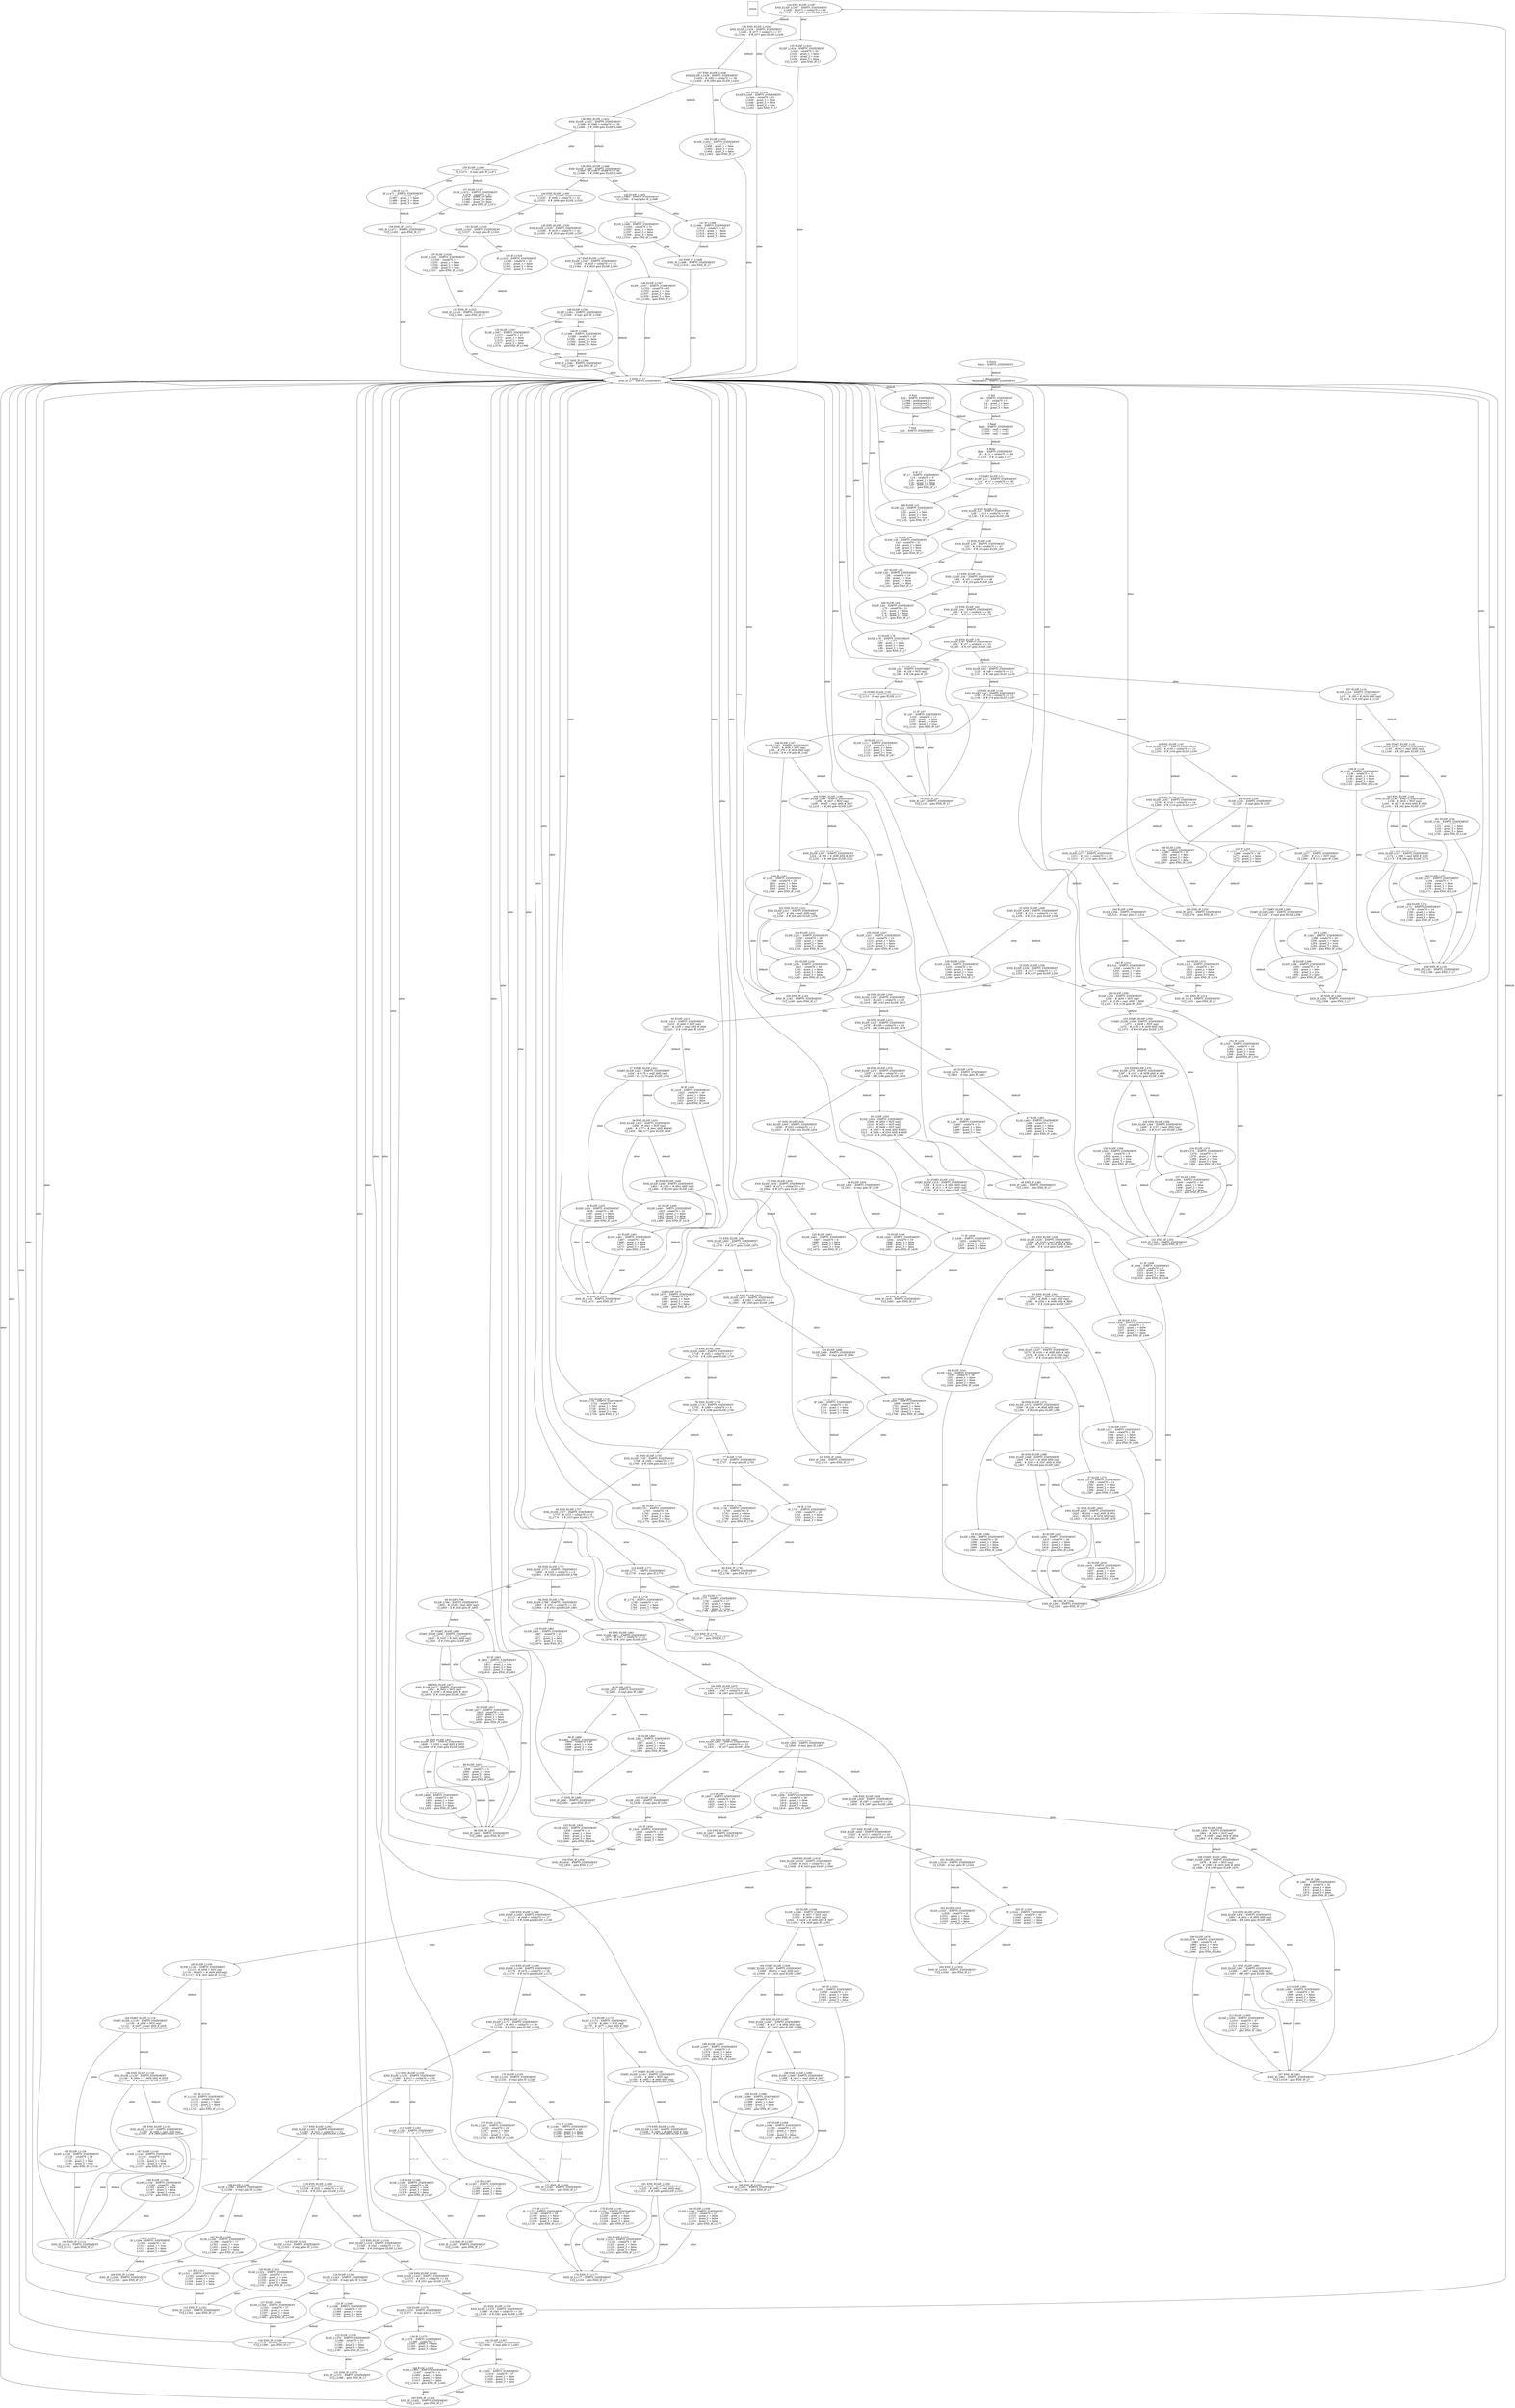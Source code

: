 digraph G {
  ranksep=.25;
  edge [arrowsize=.5]
  domNode [shape=rectangle, fontname="ArialNarrow",
        fontsize=12,  height=1.2];
  "134 END_ELSIF_L1397
END_ELSIF_L1397 :  EMPTY_STATEMENT
          L1426 :  #_t571 = cstate70 == 36
       CJ_L1427 :  if #_t571 goto ELSIF_L1424
"; "53 END_ELSIF_L526
 END_ELSIF_L526 :  EMPTY_STATEMENT
           L544 :  #_t218 = req1 AND #_t651
           L545 :  #_t219 = #_t218 AND #_t650
        CJ_L546 :  if #_t219 goto ELSIF_L541
"; "168 IF_L1294
       IF_L1294 :  EMPTY_STATEMENT
          L1308 :  cstate70 = 22
          L1310 :  grant_1 = true
          L1312 :  grant_2 = false
          L1314 :  grant_3 = false
"; "22 END_ELSIF_L92
  END_ELSIF_L92 :  EMPTY_STATEMENT
           L126 :  #_t48 = cstate70 == 11
        CJ_L127 :  if #_t48 goto ELSIF_L124
"; "33 END_ELSIF_L336
 END_ELSIF_L336 :  EMPTY_STATEMENT
           L352 :  #_t137 = cstate70 == 17
        CJ_L353 :  if #_t137 goto ELSIF_L350
"; "74 END_ELSIF_L675
 END_ELSIF_L675 :  EMPTY_STATEMENT
           L691 :  #_t283 = cstate70 == 4
        CJ_L692 :  if #_t283 goto ELSIF_L689
"; "103 ELSE_L935
      ELSE_L935 :  EMPTY_STATEMENT
           L939 :  cstate70 = 41
           L941 :  grant_1 = false
           L943 :  grant_2 = false
           L945 :  grant_3 = false
       UCJ_L946 :  goto END_IF_L934
"; "142 ELSE_L1499
     ELSE_L1499 :  EMPTY_STATEMENT
          L1503 :  cstate70 = 31
          L1505 :  grant_1 = false
          L1507 :  grant_2 = false
          L1509 :  grant_3 = false
      UCJ_L1510 :  goto END_IF_L1498
"; "160 ELSIF_L1452
    ELSIF_L1452 :  EMPTY_STATEMENT
          L1458 :  cstate70 = 33
          L1460 :  grant_1 = false
          L1462 :  grant_2 = true
          L1464 :  grant_3 = false
      UCJ_L1465 :  goto END_IF_L7
"; "253 ELSIF_L236
     ELSIF_L236 :  EMPTY_STATEMENT
           L241 :  cstate70 = 49
           L243 :  grant_1 = false
           L245 :  grant_2 = false
           L247 :  grant_3 = false
       UCJ_L248 :  goto END_IF_L192
"; "28 ELSIF_L296
     ELSIF_L296 :  EMPTY_STATEMENT
           L300 :  cstate70 = 34
           L302 :  grant_1 = false
           L304 :  grant_2 = true
           L306 :  grant_3 = false
       UCJ_L307 :  goto END_IF_L282
"; "234 ELSIF_L370
     ELSIF_L370 :  EMPTY_STATEMENT
           L376 :  cstate70 = 12
           L378 :  grant_1 = false
           L380 :  grant_2 = true
           L382 :  grant_3 = false
       UCJ_L383 :  goto END_IF_L355
"; "126 END_IF_L1348
   END_IF_L1348 :  EMPTY_STATEMENT
      UCJ_L1369 :  goto END_IF_L7
"; "56 END_ELSIF_L557
 END_ELSIF_L557 :  EMPTY_STATEMENT
           L575 :  #_t233 = #_t649 AND #_t651
           L576 :  #_t234 = #_t233 AND req3
        CJ_L577 :  if #_t234 goto ELSIF_L572
"; "175 IF_L1177
       IF_L1177 :  EMPTY_STATEMENT
          L1184 :  cstate70 = 29
          L1186 :  grant_1 = false
          L1188 :  grant_2 = false
          L1190 :  grant_3 = false
      UCJ_L1191 :  goto END_IF_L1177
"; "155 ELSE_L1526
     ELSE_L1526 :  EMPTY_STATEMENT
          L1530 :  cstate70 = 9
          L1532 :  grant_1 = false
          L1534 :  grant_2 = false
          L1536 :  grant_3 = true
      UCJ_L1537 :  goto END_IF_L1525
"; "146 ELSIF_L1547
    ELSIF_L1547 :  EMPTY_STATEMENT
          L1553 :  cstate70 = 43
          L1555 :  grant_1 = true
          L1557 :  grant_2 = false
          L1559 :  grant_3 = false
      UCJ_L1560 :  goto END_IF_L7
"; "34 END_ELSIF_L350
 END_ELSIF_L350 :  EMPTY_STATEMENT
           L415 :  #_t163 = cstate70 == 18
        CJ_L416 :  if #_t163 goto ELSIF_L413
"; "229 ELSIF_L661
     ELSIF_L661 :  EMPTY_STATEMENT
           L667 :  cstate70 = 6
           L669 :  grant_1 = false
           L671 :  grant_2 = false
           L673 :  grant_3 = true
       UCJ_L674 :  goto END_IF_L7
"; "106 END_ELSIF_L929
 END_ELSIF_L929 :  EMPTY_STATEMENT
           L958 :  #_t387 = cstate70 == 24
        CJ_L959 :  if #_t387 goto ELSIF_L956
"; "219 ELSIF_L771
     ELSIF_L771 :  EMPTY_STATEMENT
        CJ_L778 :  if req1 goto IF_L776
"; "70 ELSE_L640
      ELSE_L640 :  EMPTY_STATEMENT
           L644 :  cstate70 = 19
           L646 :  grant_1 = false
           L648 :  grant_2 = false
           L650 :  grant_3 = false
       UCJ_L651 :  goto END_IF_L639
"; "190 END_IF_L1114
   END_IF_L1114 :  EMPTY_STATEMENT
      UCJ_L1171 :  goto END_IF_L7
"; "66 END_IF_L508
    END_IF_L508 :  EMPTY_STATEMENT
       UCJ_L633 :  goto END_IF_L7
"; "75 END_ELSIF_L689
 END_ELSIF_L689 :  EMPTY_STATEMENT
           L718 :  #_t293 = cstate70 == 5
        CJ_L719 :  if #_t293 goto ELSIF_L716
"; "211 END_ELSIF_L991
 END_ELSIF_L991 :  EMPTY_STATEMENT
          L1006 :  #_t407 = req2 AND req3
       CJ_L1007 :  if #_t407 goto ELSIF_L1005
"; "145 END_ELSIF_L1520
END_ELSIF_L1520 :  EMPTY_STATEMENT
          L1549 :  #_t619 = cstate70 == 42
       CJ_L1550 :  if #_t619 goto ELSIF_L1547
"; "78 ELSE_L736
      ELSE_L736 :  EMPTY_STATEMENT
           L740 :  cstate70 = 9
           L742 :  grant_1 = false
           L744 :  grant_2 = true
           L746 :  grant_3 = false
       UCJ_L747 :  goto END_IF_L735
"; "216 END_IF_L907
    END_IF_L907 :  EMPTY_STATEMENT
       UCJ_L928 :  goto END_IF_L7
"; "196 END_ELSIF_L1080
END_ELSIF_L1080 :  EMPTY_STATEMENT
          L1096 :  #_t443 = req1 AND #_t657
       CJ_L1097 :  if #_t443 goto ELSIF_L1094
"; "264 ELSIF_L172
     ELSIF_L172 :  EMPTY_STATEMENT
           L178 :  cstate70 = 14
           L180 :  grant_1 = false
           L182 :  grant_2 = false
           L184 :  grant_3 = false
       UCJ_L185 :  goto END_IF_L129
"; "232 IF_L355
        IF_L355 :  EMPTY_STATEMENT
           L362 :  cstate70 = 18
           L364 :  grant_1 = false
           L366 :  grant_2 = true
           L368 :  grant_3 = false
       UCJ_L369 :  goto END_IF_L355
"; "207 END_IF_L961
    END_IF_L961 :  EMPTY_STATEMENT
      UCJ_L1018 :  goto END_IF_L7
"; "263 END_ELSIF_L157
 END_ELSIF_L157 :  EMPTY_STATEMENT
           L174 :  #_t68 = req1 AND #_t635
        CJ_L175 :  if #_t68 goto ELSIF_L172
"; "170 ELSIF_L1235
    ELSIF_L1235 :  EMPTY_STATEMENT
       CJ_L1242 :  if req2 goto IF_L1240
"; "32 END_ELSIF_L309
 END_ELSIF_L309 :  EMPTY_STATEMENT
           L338 :  #_t131 = cstate70 == 16
        CJ_L339 :  if #_t131 goto ELSIF_L336
"; "0 Entry
          Entry :  EMPTY_STATEMENT
"; "105 IF_L934
        IF_L934 :  EMPTY_STATEMENT
           L948 :  cstate70 = 45
           L950 :  grant_1 = false
           L952 :  grant_2 = false
           L954 :  grant_3 = false
"; "184 START_ELSIF_L1118
START_ELSIF_L1118 :  EMPTY_STATEMENT
          L1130 :  #_t659 = NOT req2
          L1131 :  #_t457 = req1 AND #_t659
       CJ_L1132 :  if #_t457 goto ELSIF_L1129
"; "247 IF_L255
        IF_L255 :  EMPTY_STATEMENT
           L269 :  cstate70 = 38
           L271 :  grant_1 = false
           L273 :  grant_2 = false
           L275 :  grant_3 = false
"; "95 END_ELSIF_L861
 END_ELSIF_L861 :  EMPTY_STATEMENT
           L877 :  #_t357 = cstate70 == 21
        CJ_L878 :  if #_t357 goto ELSIF_L875
"; "17 ELSIF_L92
      ELSIF_L92 :  EMPTY_STATEMENT
            L98 :  #_t38 = NOT req1
         CJ_L99 :  if #_t38 goto IF_L97
"; "35 ELSIF_L413
     ELSIF_L413 :  EMPTY_STATEMENT
           L419 :  #_t640 = NOT req3
           L420 :  #_t165 = req2 AND #_t640
        CJ_L421 :  if #_t165 goto IF_L418
"; "87 START_ELSIF_L806
START_ELSIF_L806 :  EMPTY_STATEMENT
           L818 :  #_t652 = NOT req2
           L819 :  #_t332 = #_t652 AND req3
        CJ_L820 :  if #_t332 goto ELSIF_L817
"; "210 END_ELSIF_L976
 END_ELSIF_L976 :  EMPTY_STATEMENT
           L993 :  #_t402 = #_t655 AND req3
        CJ_L994 :  if #_t402 goto ELSIF_L991
"; "143 END_IF_L1498
   END_IF_L1498 :  EMPTY_STATEMENT
      UCJ_L1519 :  goto END_IF_L7
"; "256 END_IF_L192
    END_IF_L192 :  EMPTY_STATEMENT
       UCJ_L249 :  goto END_IF_L7
"; "227 ELSE_L695
      ELSE_L695 :  EMPTY_STATEMENT
           L699 :  cstate70 = 9
           L701 :  grant_1 = false
           L703 :  grant_2 = false
           L705 :  grant_3 = true
       UCJ_L706 :  goto END_IF_L694
"; "121 IF_L1321
       IF_L1321 :  EMPTY_STATEMENT
          L1335 :  cstate70 = 15
          L1337 :  grant_1 = true
          L1339 :  grant_2 = false
          L1341 :  grant_3 = false
"; "128 END_ELSIF_L1343
END_ELSIF_L1343 :  EMPTY_STATEMENT
          L1372 :  #_t551 = cstate70 == 34
       CJ_L1373 :  if #_t551 goto ELSIF_L1370
"; "225 IF_L694
        IF_L694 :  EMPTY_STATEMENT
           L708 :  cstate70 = 32
           L710 :  grant_1 = false
           L712 :  grant_2 = false
           L714 :  grant_3 = true
"; "156 ELSIF_L1466
    ELSIF_L1466 :  EMPTY_STATEMENT
       CJ_L1473 :  if req3 goto IF_L1471
"; "27 START_ELSIF_L285
START_ELSIF_L285 :  EMPTY_STATEMENT
        CJ_L297 :  if req3 goto ELSIF_L296
"; "217 ELSE_L908
      ELSE_L908 :  EMPTY_STATEMENT
           L912 :  cstate70 = 28
           L914 :  grant_1 = false
           L916 :  grant_2 = true
           L918 :  grant_3 = false
       UCJ_L919 :  goto END_IF_L907
"; "138 END_ELSIF_L1452
END_ELSIF_L1452 :  EMPTY_STATEMENT
          L1468 :  #_t589 = cstate70 == 39
       CJ_L1469 :  if #_t589 goto ELSIF_L1466
"; "38 ELSIF_L433
     ELSIF_L433 :  EMPTY_STATEMENT
           L438 :  cstate70 = 46
           L440 :  grant_1 = false
           L442 :  grant_2 = false
           L444 :  grant_3 = false
       UCJ_L445 :  goto END_IF_L418
"; "76 END_ELSIF_L716
 END_ELSIF_L716 :  EMPTY_STATEMENT
           L732 :  #_t299 = cstate70 == 6
        CJ_L733 :  if #_t299 goto ELSIF_L730
"; "116 ELSE_L1268
     ELSE_L1268 :  EMPTY_STATEMENT
          L1272 :  cstate70 = 28
          L1274 :  grant_1 = true
          L1276 :  grant_2 = false
          L1278 :  grant_3 = false
      UCJ_L1279 :  goto END_IF_L1267
"; "26 ELSIF_L277
     ELSIF_L277 :  EMPTY_STATEMENT
           L283 :  #_t111 = NOT req3
        CJ_L284 :  if #_t111 goto IF_L282
"; "46 END_IF_L481
    END_IF_L481 :  EMPTY_STATEMENT
       UCJ_L502 :  goto END_IF_L7
"; "139 END_ELSIF_L1466
END_ELSIF_L1466 :  EMPTY_STATEMENT
          L1495 :  #_t599 = cstate70 == 40
       CJ_L1496 :  if #_t599 goto ELSIF_L1493
"; "97 END_IF_L880
    END_IF_L880 :  EMPTY_STATEMENT
       UCJ_L901 :  goto END_IF_L7
"; "154 END_IF_L1525
   END_IF_L1525 :  EMPTY_STATEMENT
      UCJ_L1546 :  goto END_IF_L7
"; "257 ELSIF_L124
     ELSIF_L124 :  EMPTY_STATEMENT
           L130 :  #_t634 = NOT req1
           L131 :  #_t50 = #_t634 AND req3
        CJ_L132 :  if #_t50 goto IF_L129
"; "89 ELSIF_L831
     ELSIF_L831 :  EMPTY_STATEMENT
           L838 :  cstate70 = 0
           L840 :  grant_1 = true
           L842 :  grant_2 = false
           L844 :  grant_3 = false
       UCJ_L845 :  goto END_IF_L803
"; "260 START_ELSIF_L133
START_ELSIF_L133 :  EMPTY_STATEMENT
           L145 :  #_t55 = req1 AND req3
        CJ_L146 :  if #_t55 goto ELSIF_L144
"; "188 END_ELSIF_L1143
END_ELSIF_L1143 :  EMPTY_STATEMENT
          L1159 :  #_t469 = req1 AND req2
       CJ_L1160 :  if #_t469 goto ELSIF_L1158
"; "43 END_IF_L418
    END_IF_L418 :  EMPTY_STATEMENT
       UCJ_L475 :  goto END_IF_L7
"; "194 START_ELSIF_L1056
START_ELSIF_L1056 :  EMPTY_STATEMENT
          L1068 :  #_t431 = req1 AND req3
       CJ_L1069 :  if #_t431 goto ELSIF_L1067
"; "6 End
            End :  EMPTY_STATEMENT
          L1588 :  print(grant_3,)
          L1589 :  print(grant_2,)
          L1590 :  print(grant_1,)
          L1591 :  print(cstate70,)
"; "1 Responder3
     Responder3 :  EMPTY_STATEMENT
"; "86 END_IF_L803
    END_IF_L803 :  EMPTY_STATEMENT
       UCJ_L860 :  goto END_IF_L7
"; "159 IF_L1471
       IF_L1471 :  EMPTY_STATEMENT
          L1485 :  cstate70 = 36
          L1487 :  grant_1 = false
          L1489 :  grant_2 = false
          L1491 :  grant_3 = false
"; "248 ELSIF_L187
     ELSIF_L187 :  EMPTY_STATEMENT
           L193 :  #_t636 = NOT req1
           L194 :  #_t76 = #_t636 AND req2
        CJ_L195 :  if #_t76 goto IF_L192
"; "137 END_ELSIF_L1438
END_ELSIF_L1438 :  EMPTY_STATEMENT
          L1454 :  #_t583 = cstate70 == 38
       CJ_L1455 :  if #_t583 goto ELSIF_L1452
"; "92 ELSIF_L817
     ELSIF_L817 :  EMPTY_STATEMENT
           L823 :  cstate70 = 12
           L825 :  grant_1 = true
           L827 :  grant_2 = false
           L829 :  grant_3 = false
       UCJ_L830 :  goto END_IF_L803
"; "214 ELSIF_L902
     ELSIF_L902 :  EMPTY_STATEMENT
        CJ_L909 :  if req1 goto IF_L907
"; "265 ELSIF_L157
     ELSIF_L157 :  EMPTY_STATEMENT
           L164 :  cstate70 = 17
           L166 :  grant_1 = false
           L168 :  grant_2 = false
           L170 :  grant_3 = false
       UCJ_L171 :  goto END_IF_L129
"; "267 ELSIF_L50
      ELSIF_L50 :  EMPTY_STATEMENT
            L56 :  cstate70 = 19
            L58 :  grant_1 = true
            L60 :  grant_2 = false
            L62 :  grant_3 = false
        UCJ_L63 :  goto END_IF_L7
"; "230 ELSIF_L350
     ELSIF_L350 :  EMPTY_STATEMENT
           L356 :  #_t639 = NOT req3
           L357 :  #_t139 = req1 AND #_t639
        CJ_L358 :  if #_t139 goto IF_L355
"; "258 END_IF_L129
    END_IF_L129 :  EMPTY_STATEMENT
       UCJ_L186 :  goto END_IF_L7
"; "202 IF_L1024
       IF_L1024 :  EMPTY_STATEMENT
          L1038 :  cstate70 = 44
          L1040 :  grant_1 = false
          L1042 :  grant_2 = false
          L1044 :  grant_3 = false
"; "185 ELSIF_L1129
    ELSIF_L1129 :  EMPTY_STATEMENT
          L1135 :  cstate70 = 18
          L1137 :  grant_1 = false
          L1139 :  grant_2 = false
          L1141 :  grant_3 = true
      UCJ_L1142 :  goto END_IF_L1114
"; "83 END_ELSIF_L757
 END_ELSIF_L757 :  EMPTY_STATEMENT
           L773 :  #_t315 = cstate70 == 8
        CJ_L774 :  if #_t315 goto ELSIF_L771
"; "36 IF_L418
        IF_L418 :  EMPTY_STATEMENT
           L425 :  cstate70 = 40
           L427 :  grant_1 = false
           L429 :  grant_2 = false
           L431 :  grant_3 = false
       UCJ_L432 :  goto END_IF_L418
"; "167 ELSE_L1295
     ELSE_L1295 :  EMPTY_STATEMENT
          L1299 :  cstate70 = 17
          L1301 :  grant_1 = true
          L1303 :  grant_2 = false
          L1305 :  grant_3 = false
      UCJ_L1306 :  goto END_IF_L1294
"; "111 END_ELSIF_L1172
END_ELSIF_L1172 :  EMPTY_STATEMENT
          L1237 :  #_t501 = cstate70 == 29
       CJ_L1238 :  if #_t501 goto ELSIF_L1235
"; "240 ELSIF_L309
     ELSIF_L309 :  EMPTY_STATEMENT
        CJ_L316 :  if req1 goto IF_L314
"; "82 ELSIF_L757
     ELSIF_L757 :  EMPTY_STATEMENT
           L763 :  cstate70 = 8
           L765 :  grant_1 = true
           L767 :  grant_2 = false
           L769 :  grant_3 = false
       UCJ_L770 :  goto END_IF_L7
"; "69 END_IF_L639
    END_IF_L639 :  EMPTY_STATEMENT
       UCJ_L660 :  goto END_IF_L7
"; "161 ELSIF_L1438
    ELSIF_L1438 :  EMPTY_STATEMENT
          L1444 :  cstate70 = 31
          L1446 :  grant_1 = false
          L1448 :  grant_2 = false
          L1450 :  grant_3 = true
      UCJ_L1451 :  goto END_IF_L7
"; "42 ELSIF_L446
     ELSIF_L446 :  EMPTY_STATEMENT
           L453 :  cstate70 = 24
           L455 :  grant_1 = false
           L457 :  grant_2 = false
           L459 :  grant_3 = false
       UCJ_L460 :  goto END_IF_L418
"; "12 END_ELSIF_L36
  END_ELSIF_L36 :  EMPTY_STATEMENT
            L52 :  #_t19 = cstate70 == 47
         CJ_L53 :  if #_t19 goto ELSIF_L50
"; "178 ELSIF_L1192
    ELSIF_L1192 :  EMPTY_STATEMENT
          L1198 :  cstate70 = 10
          L1200 :  grant_1 = false
          L1202 :  grant_2 = false
          L1204 :  grant_3 = false
      UCJ_L1205 :  goto END_IF_L1177
"; "31 END_ELSIF_L277
 END_ELSIF_L277 :  EMPTY_STATEMENT
           L311 :  #_t121 = cstate70 == 15
        CJ_L312 :  if #_t121 goto ELSIF_L309
"; "177 START_ELSIF_L1181
START_ELSIF_L1181 :  EMPTY_STATEMENT
          L1193 :  #_t660 = NOT req1
          L1194 :  #_t483 = #_t660 AND req2
       CJ_L1195 :  if #_t483 goto ELSIF_L1192
"; "18 END_IF_L97
     END_IF_L97 :  EMPTY_STATEMENT
       UCJ_L123 :  goto END_IF_L7
"; "98 IF_L880
        IF_L880 :  EMPTY_STATEMENT
           L894 :  cstate70 = 30
           L896 :  grant_1 = false
           L898 :  grant_2 = true
           L900 :  grant_3 = false
"; "3 Read
           Read :  EMPTY_STATEMENT
          L1592 :  req3 = read()
          L1593 :  req2 = read()
          L1594 :  req1 = read()
"; "29 IF_L282
        IF_L282 :  EMPTY_STATEMENT
           L288 :  cstate70 = 24
           L290 :  grant_1 = false
           L292 :  grant_2 = true
           L294 :  grant_3 = false
       UCJ_L295 :  goto END_IF_L282
"; "37 START_ELSIF_L422
START_ELSIF_L422 :  EMPTY_STATEMENT
           L434 :  #_t170 = req2 AND req3
        CJ_L435 :  if #_t170 goto ELSIF_L433
"; "231 END_IF_L355
    END_IF_L355 :  EMPTY_STATEMENT
       UCJ_L412 :  goto END_IF_L7
"; "238 ELSIF_L384
     ELSIF_L384 :  EMPTY_STATEMENT
           L391 :  cstate70 = 0
           L393 :  grant_1 = false
           L395 :  grant_2 = true
           L397 :  grant_3 = false
       UCJ_L398 :  goto END_IF_L355
"; "15 ELSIF_L78
      ELSIF_L78 :  EMPTY_STATEMENT
            L84 :  cstate70 = 21
            L86 :  grant_1 = false
            L88 :  grant_2 = false
            L90 :  grant_3 = true
        UCJ_L91 :  goto END_IF_L7
"; "203 ELSE_L1025
     ELSE_L1025 :  EMPTY_STATEMENT
          L1029 :  cstate70 = 8
          L1031 :  grant_1 = false
          L1033 :  grant_2 = false
          L1035 :  grant_3 = false
      UCJ_L1036 :  goto END_IF_L1024
"; "118 END_ELSIF_L1289
END_ELSIF_L1289 :  EMPTY_STATEMENT
          L1318 :  #_t531 = cstate70 == 32
       CJ_L1319 :  if #_t531 goto ELSIF_L1316
"; "62 ELSIF_L618
     ELSIF_L618 :  EMPTY_STATEMENT
           L625 :  cstate70 = 35
           L627 :  grant_1 = false
           L629 :  grant_2 = false
           L631 :  grant_3 = false
       UCJ_L632 :  goto END_IF_L508
"; "135 ELSIF_L1424
    ELSIF_L1424 :  EMPTY_STATEMENT
          L1430 :  cstate70 = 33
          L1432 :  grant_1 = false
          L1434 :  grant_2 = true
          L1436 :  grant_3 = false
      UCJ_L1437 :  goto END_IF_L7
"; "63 ELSIF_L602
     ELSIF_L602 :  EMPTY_STATEMENT
           L610 :  cstate70 = 26
           L612 :  grant_1 = false
           L614 :  grant_2 = false
           L616 :  grant_3 = false
       UCJ_L617 :  goto END_IF_L508
"; "30 END_IF_L282
    END_IF_L282 :  EMPTY_STATEMENT
       UCJ_L308 :  goto END_IF_L7
"; "166 ELSIF_L1289
    ELSIF_L1289 :  EMPTY_STATEMENT
       CJ_L1296 :  if req3 goto IF_L1294
"; "127 ELSE_L1349
     ELSE_L1349 :  EMPTY_STATEMENT
          L1353 :  cstate70 = 27
          L1355 :  grant_1 = true
          L1357 :  grant_2 = false
          L1359 :  grant_3 = false
      UCJ_L1360 :  goto END_IF_L1348
"; "113 ELSIF_L1262
    ELSIF_L1262 :  EMPTY_STATEMENT
       CJ_L1269 :  if req2 goto IF_L1267
"; "149 IF_L1566
       IF_L1566 :  EMPTY_STATEMENT
          L1580 :  cstate70 = 29
          L1582 :  grant_1 = false
          L1584 :  grant_2 = true
          L1586 :  grant_3 = false
"; "186 END_ELSIF_L1129
END_ELSIF_L1129 :  EMPTY_STATEMENT
          L1146 :  #_t464 = #_t658 AND #_t659
       CJ_L1147 :  if #_t464 goto ELSIF_L1143
"; "114 END_IF_L1267
   END_IF_L1267 :  EMPTY_STATEMENT
      UCJ_L1288 :  goto END_IF_L7
"; "242 IF_L314
        IF_L314 :  EMPTY_STATEMENT
           L328 :  cstate70 = 16
           L330 :  grant_1 = false
           L332 :  grant_2 = false
           L334 :  grant_3 = false
"; "21 IF_L97
         IF_L97 :  EMPTY_STATEMENT
           L103 :  cstate70 = 11
           L105 :  grant_1 = false
           L107 :  grant_2 = false
           L109 :  grant_3 = true
       UCJ_L110 :  goto END_IF_L97
"; "91 ELSIF_L846
     ELSIF_L846 :  EMPTY_STATEMENT
           L852 :  cstate70 = 26
           L854 :  grant_1 = true
           L856 :  grant_2 = false
           L858 :  grant_3 = false
       UCJ_L859 :  goto END_IF_L803
"; "50 ELSIF_L503
     ELSIF_L503 :  EMPTY_STATEMENT
           L509 :  #_t650 = NOT req3
           L510 :  #_t651 = NOT req2
           L511 :  #_t649 = NOT req1
           L512 :  #_t203 = #_t649 AND #_t651
           L513 :  #_t204 = #_t203 AND #_t650
        CJ_L514 :  if #_t204 goto IF_L508
"; "19 START_ELSIF_L100
START_ELSIF_L100 :  EMPTY_STATEMENT
        CJ_L112 :  if req1 goto ELSIF_L111
"; "115 IF_L1267
       IF_L1267 :  EMPTY_STATEMENT
          L1281 :  cstate70 = 25
          L1283 :  grant_1 = true
          L1285 :  grant_2 = false
          L1287 :  grant_3 = false
"; "94 END_ELSIF_L798
 END_ELSIF_L798 :  EMPTY_STATEMENT
           L863 :  #_t351 = cstate70 == 20
        CJ_L864 :  if #_t351 goto ELSIF_L861
"; "266 ELSIF_L64
      ELSIF_L64 :  EMPTY_STATEMENT
            L70 :  cstate70 = 21
            L72 :  grant_1 = false
            L74 :  grant_2 = false
            L76 :  grant_3 = true
        UCJ_L77 :  goto END_IF_L7
"; "81 END_ELSIF_L730
 END_ELSIF_L730 :  EMPTY_STATEMENT
           L759 :  #_t309 = cstate70 == 7
        CJ_L760 :  if #_t309 goto ELSIF_L757
"; "57 ELSIF_L572
     ELSIF_L572 :  EMPTY_STATEMENT
           L580 :  cstate70 = 12
           L582 :  grant_1 = false
           L584 :  grant_2 = false
           L586 :  grant_3 = false
       UCJ_L587 :  goto END_IF_L508
"; "191 IF_L1114
       IF_L1114 :  EMPTY_STATEMENT
          L1121 :  cstate70 = 26
          L1123 :  grant_1 = false
          L1125 :  grant_2 = false
          L1127 :  grant_3 = true
      UCJ_L1128 :  goto END_IF_L1114
"; "169 END_IF_L1294
   END_IF_L1294 :  EMPTY_STATEMENT
      UCJ_L1315 :  goto END_IF_L7
"; "55 ELSIF_L557
     ELSIF_L557 :  EMPTY_STATEMENT
           L564 :  cstate70 = 39
           L566 :  grant_1 = false
           L568 :  grant_2 = false
           L570 :  grant_3 = false
       UCJ_L571 :  goto END_IF_L508
"; "172 IF_L1240
       IF_L1240 :  EMPTY_STATEMENT
          L1254 :  cstate70 = 40
          L1256 :  grant_1 = false
          L1258 :  grant_2 = false
          L1260 :  grant_3 = true
"; "183 ELSIF_L1109
    ELSIF_L1109 :  EMPTY_STATEMENT
          L1115 :  #_t658 = NOT req1
          L1116 :  #_t451 = #_t658 AND req2
       CJ_L1117 :  if #_t451 goto IF_L1114
"; "147 END_ELSIF_L1547
END_ELSIF_L1547 :  EMPTY_STATEMENT
          L1563 :  #_t625 = cstate70 == 43
       CJ_L1564 :  if #_t625 goto ELSIF_L1561
"; "150 ELSE_L1567
     ELSE_L1567 :  EMPTY_STATEMENT
          L1571 :  cstate70 = 27
          L1573 :  grant_1 = false
          L1575 :  grant_2 = true
          L1577 :  grant_3 = false
      UCJ_L1578 :  goto END_IF_L1566
"; "213 ELSIF_L991
     ELSIF_L991 :  EMPTY_STATEMENT
           L997 :  cstate70 = 30
           L999 :  grant_1 = false
          L1001 :  grant_2 = false
          L1003 :  grant_3 = false
      UCJ_L1004 :  goto END_IF_L961
"; "48 IF_L481
        IF_L481 :  EMPTY_STATEMENT
           L495 :  cstate70 = 14
           L497 :  grant_1 = false
           L499 :  grant_2 = false
           L501 :  grant_3 = true
"; "164 ELSE_L1403
     ELSE_L1403 :  EMPTY_STATEMENT
          L1407 :  cstate70 = 4
          L1409 :  grant_1 = false
          L1411 :  grant_2 = false
          L1413 :  grant_3 = false
      UCJ_L1414 :  goto END_IF_L1402
"; "100 END_ELSIF_L875
 END_ELSIF_L875 :  EMPTY_STATEMENT
           L904 :  #_t367 = cstate70 == 22
        CJ_L905 :  if #_t367 goto ELSIF_L902
"; "40 END_ELSIF_L446
 END_ELSIF_L446 :  EMPTY_STATEMENT
           L463 :  #_t183 = #_t641 AND req3
        CJ_L464 :  if #_t183 goto ELSIF_L461
"; "10 END_ELSIF_L22
  END_ELSIF_L22 :  EMPTY_STATEMENT
            L38 :  #_t13 = cstate70 == 46
         CJ_L39 :  if #_t13 goto ELSIF_L36
"; "237 ELSIF_L399
     ELSIF_L399 :  EMPTY_STATEMENT
           L404 :  cstate70 = 35
           L406 :  grant_1 = false
           L408 :  grant_2 = true
           L410 :  grant_3 = false
       UCJ_L411 :  goto END_IF_L355
"; "192 ELSIF_L1046
    ELSIF_L1046 :  EMPTY_STATEMENT
          L1052 :  #_t657 = NOT req3
          L1053 :  #_t656 = NOT req1
          L1054 :  #_t426 = #_t656 AND #_t657
       CJ_L1055 :  if #_t426 goto IF_L1051
"; "20 ELSIF_L111
     ELSIF_L111 :  EMPTY_STATEMENT
           L115 :  cstate70 = 13
           L117 :  grant_1 = false
           L119 :  grant_2 = false
           L121 :  grant_3 = true
       UCJ_L122 :  goto END_IF_L97
"; "222 ELSE_L777
      ELSE_L777 :  EMPTY_STATEMENT
           L781 :  cstate70 = 17
           L783 :  grant_1 = false
           L785 :  grant_2 = false
           L787 :  grant_3 = true
       UCJ_L788 :  goto END_IF_L776
"; "117 END_ELSIF_L1262
END_ELSIF_L1262 :  EMPTY_STATEMENT
          L1291 :  #_t521 = cstate70 == 31
       CJ_L1292 :  if #_t521 goto ELSIF_L1289
"; "122 END_IF_L1321
   END_IF_L1321 :  EMPTY_STATEMENT
      UCJ_L1342 :  goto END_IF_L7
"; "68 ELSIF_L634
     ELSIF_L634 :  EMPTY_STATEMENT
        CJ_L641 :  if req1 goto IF_L639
"; "93 IF_L803
        IF_L803 :  EMPTY_STATEMENT
           L809 :  cstate70 = 1
           L811 :  grant_1 = true
           L813 :  grant_2 = false
           L815 :  grant_3 = false
       UCJ_L816 :  goto END_IF_L803
"; "144 END_ELSIF_L1493
END_ELSIF_L1493 :  EMPTY_STATEMENT
          L1522 :  #_t609 = cstate70 == 41
       CJ_L1523 :  if #_t609 goto ELSIF_L1520
"; "244 ELSIF_L250
     ELSIF_L250 :  EMPTY_STATEMENT
        CJ_L257 :  if req3 goto IF_L255
"; "124 ELSIF_L1343
    ELSIF_L1343 :  EMPTY_STATEMENT
       CJ_L1350 :  if req2 goto IF_L1348
"; "255 ELSIF_L207
     ELSIF_L207 :  EMPTY_STATEMENT
           L213 :  cstate70 = 23
           L215 :  grant_1 = false
           L217 :  grant_2 = false
           L219 :  grant_3 = false
       UCJ_L220 :  goto END_IF_L192
"; "158 END_IF_L1471
   END_IF_L1471 :  EMPTY_STATEMENT
      UCJ_L1492 :  goto END_IF_L7
"; "201 ELSIF_L1019
    ELSIF_L1019 :  EMPTY_STATEMENT
       CJ_L1026 :  if req1 goto IF_L1024
"; "8 IF_L7
          IF_L7 :  EMPTY_STATEMENT
            L14 :  cstate70 = 6
            L16 :  grant_1 = false
            L18 :  grant_2 = false
            L20 :  grant_3 = true
        UCJ_L21 :  goto END_IF_L7
"; "16 END_ELSIF_L78
  END_ELSIF_L78 :  EMPTY_STATEMENT
            L94 :  #_t37 = cstate70 == 10
         CJ_L95 :  if #_t37 goto ELSIF_L92
"; "59 ELSIF_L588
     ELSIF_L588 :  EMPTY_STATEMENT
           L594 :  cstate70 = 20
           L596 :  grant_1 = false
           L598 :  grant_2 = false
           L600 :  grant_3 = false
       UCJ_L601 :  goto END_IF_L508
"; "107 END_ELSIF_L956
 END_ELSIF_L956 :  EMPTY_STATEMENT
          L1021 :  #_t413 = cstate70 == 25
       CJ_L1022 :  if #_t413 goto ELSIF_L1019
"; "4 Body
           Body :  EMPTY_STATEMENT
             L9 :  #_t1 = cstate70 == 44
         CJ_L10 :  if #_t1 goto IF_L7
"; "251 END_ELSIF_L207
 END_ELSIF_L207 :  EMPTY_STATEMENT
           L224 :  #_t89 = #_t636 AND #_t637
        CJ_L225 :  if #_t89 goto ELSIF_L221
"; "131 END_IF_L1375
   END_IF_L1375 :  EMPTY_STATEMENT
      UCJ_L1396 :  goto END_IF_L7
"; "228 ELSIF_L675
     ELSIF_L675 :  EMPTY_STATEMENT
           L681 :  cstate70 = 4
           L683 :  grant_1 = false
           L685 :  grant_2 = true
           L687 :  grant_3 = false
       UCJ_L688 :  goto END_IF_L7
"; "206 IF_L961
        IF_L961 :  EMPTY_STATEMENT
           L968 :  cstate70 = 32
           L970 :  grant_1 = false
           L972 :  grant_2 = false
           L974 :  grant_3 = false
       UCJ_L975 :  goto END_IF_L961
"; "250 START_ELSIF_L196
START_ELSIF_L196 :  EMPTY_STATEMENT
           L208 :  #_t637 = NOT req2
           L209 :  #_t82 = req1 AND #_t637
        CJ_L210 :  if #_t82 goto ELSIF_L207
"; "84 END_ELSIF_L771
 END_ELSIF_L771 :  EMPTY_STATEMENT
           L800 :  #_t325 = cstate70 == 9
        CJ_L801 :  if #_t325 goto ELSIF_L798
"; "215 IF_L907
        IF_L907 :  EMPTY_STATEMENT
           L921 :  cstate70 = 23
           L923 :  grant_1 = false
           L925 :  grant_2 = true
           L927 :  grant_3 = false
"; "65 ELSIF_L526
     ELSIF_L526 :  EMPTY_STATEMENT
           L533 :  cstate70 = 1
           L535 :  grant_1 = false
           L537 :  grant_2 = false
           L539 :  grant_3 = false
       UCJ_L540 :  goto END_IF_L508
"; "136 END_ELSIF_L1424
END_ELSIF_L1424 :  EMPTY_STATEMENT
          L1440 :  #_t577 = cstate70 == 37
       CJ_L1441 :  if #_t577 goto ELSIF_L1438
"; "41 ELSIF_L461
     ELSIF_L461 :  EMPTY_STATEMENT
           L467 :  cstate70 = 34
           L469 :  grant_1 = false
           L471 :  grant_2 = false
           L473 :  grant_3 = false
       UCJ_L474 :  goto END_IF_L418
"; "141 IF_L1498
       IF_L1498 :  EMPTY_STATEMENT
          L1512 :  cstate70 = 42
          L1514 :  grant_1 = false
          L1516 :  grant_2 = false
          L1518 :  grant_3 = false
"; "90 END_ELSIF_L831
 END_ELSIF_L831 :  EMPTY_STATEMENT
           L848 :  #_t345 = req2 AND #_t653
        CJ_L849 :  if #_t345 goto ELSIF_L846
"; "197 ELSIF_L1094
    ELSIF_L1094 :  EMPTY_STATEMENT
          L1100 :  cstate70 = 13
          L1102 :  grant_1 = false
          L1104 :  grant_2 = false
          L1106 :  grant_3 = false
      UCJ_L1107 :  goto END_IF_L1051
"; "200 END_IF_L1051
   END_IF_L1051 :  EMPTY_STATEMENT
      UCJ_L1108 :  goto END_IF_L7
"; "162 ELSIF_L1397
    ELSIF_L1397 :  EMPTY_STATEMENT
       CJ_L1404 :  if req2 goto IF_L1402
"; "218 ELSIF_L861
     ELSIF_L861 :  EMPTY_STATEMENT
           L867 :  cstate70 = 21
           L869 :  grant_1 = false
           L871 :  grant_2 = false
           L873 :  grant_3 = true
       UCJ_L874 :  goto END_IF_L7
"; "187 ELSIF_L1143
    ELSIF_L1143 :  EMPTY_STATEMENT
          L1150 :  cstate70 = 0
          L1152 :  grant_1 = false
          L1154 :  grant_2 = false
          L1156 :  grant_3 = true
      UCJ_L1157 :  goto END_IF_L1114
"; "243 ELSE_L315
      ELSE_L315 :  EMPTY_STATEMENT
           L319 :  cstate70 = 43
           L321 :  grant_1 = false
           L323 :  grant_2 = false
           L325 :  grant_3 = false
       UCJ_L326 :  goto END_IF_L314
"; "52 START_ELSIF_L515
START_ELSIF_L515 :  EMPTY_STATEMENT
           L528 :  #_t210 = #_t649 AND req2
           L529 :  #_t211 = #_t210 AND req3
        CJ_L530 :  if #_t211 goto ELSIF_L526
"; "23 END_ELSIF_L124
 END_ELSIF_L124 :  EMPTY_STATEMENT
           L189 :  #_t74 = cstate70 == 12
        CJ_L190 :  if #_t74 goto ELSIF_L187
"; "208 START_ELSIF_L965
START_ELSIF_L965 :  EMPTY_STATEMENT
           L978 :  #_t655 = NOT req2
           L979 :  #_t396 = #_t655 AND #_t654
        CJ_L980 :  if #_t396 goto ELSIF_L976
"; "11 ELSIF_L36
      ELSIF_L36 :  EMPTY_STATEMENT
            L42 :  cstate70 = 31
            L44 :  grant_1 = false
            L46 :  grant_2 = false
            L48 :  grant_3 = true
        UCJ_L49 :  goto END_IF_L7
"; "110 END_ELSIF_L1109
END_ELSIF_L1109 :  EMPTY_STATEMENT
          L1174 :  #_t475 = cstate70 == 28
       CJ_L1175 :  if #_t475 goto ELSIF_L1172
"; "153 IF_L1525
       IF_L1525 :  EMPTY_STATEMENT
          L1539 :  cstate70 = 32
          L1541 :  grant_1 = false
          L1543 :  grant_2 = false
          L1545 :  grant_3 = true
"; "221 IF_L776
        IF_L776 :  EMPTY_STATEMENT
           L790 :  cstate70 = 14
           L792 :  grant_1 = false
           L794 :  grant_2 = false
           L796 :  grant_3 = true
"; "220 END_IF_L776
    END_IF_L776 :  EMPTY_STATEMENT
       UCJ_L797 :  goto END_IF_L7
"; "174 ELSIF_L1172
    ELSIF_L1172 :  EMPTY_STATEMENT
          L1178 :  #_t661 = NOT req2
          L1179 :  #_t477 = req1 AND #_t661
       CJ_L1180 :  if #_t477 goto IF_L1177
"; "233 START_ELSIF_L359
START_ELSIF_L359 :  EMPTY_STATEMENT
           L371 :  #_t638 = NOT req1
           L372 :  #_t145 = #_t638 AND req3
        CJ_L373 :  if #_t145 goto ELSIF_L370
"; "171 END_IF_L1240
   END_IF_L1240 :  EMPTY_STATEMENT
      UCJ_L1261 :  goto END_IF_L7
"; "73 END_ELSIF_L661
 END_ELSIF_L661 :  EMPTY_STATEMENT
           L677 :  #_t277 = cstate70 == 3
        CJ_L678 :  if #_t277 goto ELSIF_L675
"; "181 END_ELSIF_L1206
END_ELSIF_L1206 :  EMPTY_STATEMENT
          L1222 :  #_t495 = req1 AND req2
       CJ_L1223 :  if #_t495 goto ELSIF_L1221
"; "130 IF_L1375
       IF_L1375 :  EMPTY_STATEMENT
          L1389 :  cstate70 = 7
          L1391 :  grant_1 = false
          L1393 :  grant_2 = false
          L1395 :  grant_3 = false
"; "96 ELSIF_L875
     ELSIF_L875 :  EMPTY_STATEMENT
        CJ_L882 :  if req3 goto IF_L880
"; "24 END_ELSIF_L187
 END_ELSIF_L187 :  EMPTY_STATEMENT
           L252 :  #_t100 = cstate70 == 13
        CJ_L253 :  if #_t100 goto ELSIF_L250
"; "108 END_ELSIF_L1019
END_ELSIF_L1019 :  EMPTY_STATEMENT
          L1048 :  #_t423 = cstate70 == 26
       CJ_L1049 :  if #_t423 goto ELSIF_L1046
"; "49 END_ELSIF_L476
 END_ELSIF_L476 :  EMPTY_STATEMENT
           L505 :  #_t199 = cstate70 == 0
        CJ_L506 :  if #_t199 goto ELSIF_L503
"; "235 END_ELSIF_L370
 END_ELSIF_L370 :  EMPTY_STATEMENT
           L387 :  #_t152 = #_t638 AND #_t639
        CJ_L388 :  if #_t152 goto ELSIF_L384
"; "148 ELSIF_L1561
    ELSIF_L1561 :  EMPTY_STATEMENT
       CJ_L1568 :  if req1 goto IF_L1566
"; "212 ELSIF_L1005
    ELSIF_L1005 :  EMPTY_STATEMENT
          L1010 :  cstate70 = 47
          L1012 :  grant_1 = false
          L1014 :  grant_2 = false
          L1016 :  grant_3 = false
      UCJ_L1017 :  goto END_IF_L961
"; "254 ELSIF_L221
     ELSIF_L221 :  EMPTY_STATEMENT
           L228 :  cstate70 = 28
           L230 :  grant_1 = false
           L232 :  grant_2 = false
           L234 :  grant_3 = false
       UCJ_L235 :  goto END_IF_L192
"; "109 END_ELSIF_L1046
END_ELSIF_L1046 :  EMPTY_STATEMENT
          L1111 :  #_t449 = cstate70 == 27
       CJ_L1112 :  if #_t449 goto ELSIF_L1109
"; "102 ELSIF_L929
     ELSIF_L929 :  EMPTY_STATEMENT
        CJ_L936 :  if req2 goto IF_L934
"; "195 END_ELSIF_L1067
END_ELSIF_L1067 :  EMPTY_STATEMENT
          L1082 :  #_t437 = #_t656 AND req3
       CJ_L1083 :  if #_t437 goto ELSIF_L1080
"; "120 ELSE_L1322
     ELSE_L1322 :  EMPTY_STATEMENT
          L1326 :  cstate70 = 11
          L1328 :  grant_1 = true
          L1330 :  grant_2 = false
          L1332 :  grant_3 = false
      UCJ_L1333 :  goto END_IF_L1321
"; "79 IF_L735
        IF_L735 :  EMPTY_STATEMENT
           L749 :  cstate70 = 30
           L751 :  grant_1 = false
           L753 :  grant_2 = true
           L755 :  grant_3 = false
"; "104 END_IF_L934
    END_IF_L934 :  EMPTY_STATEMENT
       UCJ_L955 :  goto END_IF_L7
"; "45 ELSIF_L476
     ELSIF_L476 :  EMPTY_STATEMENT
        CJ_L483 :  if req1 goto IF_L481
"; "58 END_ELSIF_L572
 END_ELSIF_L572 :  EMPTY_STATEMENT
           L590 :  #_t240 = #_t648 AND req3
        CJ_L591 :  if #_t240 goto ELSIF_L588
"; "14 END_ELSIF_L64
  END_ELSIF_L64 :  EMPTY_STATEMENT
            L80 :  #_t31 = cstate70 == 49
         CJ_L81 :  if #_t31 goto ELSIF_L78
"; "205 ELSIF_L956
     ELSIF_L956 :  EMPTY_STATEMENT
           L962 :  #_t654 = NOT req3
           L963 :  #_t389 = req2 AND #_t654
        CJ_L964 :  if #_t389 goto IF_L961
"; "129 ELSIF_L1370
    ELSIF_L1370 :  EMPTY_STATEMENT
       CJ_L1377 :  if req2 goto IF_L1375
"; "252 END_ELSIF_L221
 END_ELSIF_L221 :  EMPTY_STATEMENT
           L237 :  #_t94 = req1 AND req2
        CJ_L238 :  if #_t94 goto ELSIF_L236
"; "173 ELSE_L1241
     ELSE_L1241 :  EMPTY_STATEMENT
          L1245 :  cstate70 = 24
          L1247 :  grant_1 = false
          L1249 :  grant_2 = false
          L1251 :  grant_3 = true
      UCJ_L1252 :  goto END_IF_L1240
"; "246 ELSE_L256
      ELSE_L256 :  EMPTY_STATEMENT
           L260 :  cstate70 = 6
           L262 :  grant_1 = false
           L264 :  grant_2 = false
           L266 :  grant_3 = false
       UCJ_L267 :  goto END_IF_L255
"; "101 END_ELSIF_L902
 END_ELSIF_L902 :  EMPTY_STATEMENT
           L931 :  #_t377 = cstate70 == 23
        CJ_L932 :  if #_t377 goto ELSIF_L929
"; "245 END_IF_L255
    END_IF_L255 :  EMPTY_STATEMENT
       UCJ_L276 :  goto END_IF_L7
"; "152 ELSIF_L1520
    ELSIF_L1520 :  EMPTY_STATEMENT
       CJ_L1527 :  if req2 goto IF_L1525
"; "193 IF_L1051
       IF_L1051 :  EMPTY_STATEMENT
          L1059 :  cstate70 = 11
          L1061 :  grant_1 = false
          L1063 :  grant_2 = false
          L1065 :  grant_3 = false
      UCJ_L1066 :  goto END_IF_L1051
"; "268 ELSIF_L22
      ELSIF_L22 :  EMPTY_STATEMENT
            L28 :  cstate70 = 31
            L30 :  grant_1 = false
            L32 :  grant_2 = false
            L34 :  grant_3 = true
        UCJ_L35 :  goto END_IF_L7
"; "67 END_ELSIF_L503
 END_ELSIF_L503 :  EMPTY_STATEMENT
           L636 :  #_t261 = cstate70 == 1
        CJ_L637 :  if #_t261 goto ELSIF_L634
"; "204 END_IF_L1024
   END_IF_L1024 :  EMPTY_STATEMENT
      UCJ_L1045 :  goto END_IF_L7
"; "236 END_ELSIF_L384
 END_ELSIF_L384 :  EMPTY_STATEMENT
           L400 :  #_t157 = req1 AND req3
        CJ_L401 :  if #_t157 goto ELSIF_L399
"; "224 ELSIF_L689
     ELSIF_L689 :  EMPTY_STATEMENT
        CJ_L696 :  if req2 goto IF_L694
"; "125 IF_L1348
       IF_L1348 :  EMPTY_STATEMENT
          L1362 :  cstate70 = 10
          L1364 :  grant_1 = true
          L1366 :  grant_2 = false
          L1368 :  grant_3 = false
"; "249 IF_L192
        IF_L192 :  EMPTY_STATEMENT
           L199 :  cstate70 = 25
           L201 :  grant_1 = false
           L203 :  grant_2 = false
           L205 :  grant_3 = false
       UCJ_L206 :  goto END_IF_L192
"; "119 ELSIF_L1316
    ELSIF_L1316 :  EMPTY_STATEMENT
       CJ_L1323 :  if req3 goto IF_L1321
"; "180 ELSIF_L1206
    ELSIF_L1206 :  EMPTY_STATEMENT
          L1213 :  cstate70 = 27
          L1215 :  grant_1 = false
          L1217 :  grant_2 = false
          L1219 :  grant_3 = false
      UCJ_L1220 :  goto END_IF_L1177
"; "71 IF_L639
        IF_L639 :  EMPTY_STATEMENT
           L653 :  cstate70 = 2
           L655 :  grant_1 = false
           L657 :  grant_2 = false
           L659 :  grant_3 = false
"; "47 ELSE_L482
      ELSE_L482 :  EMPTY_STATEMENT
           L486 :  cstate70 = 17
           L488 :  grant_1 = false
           L490 :  grant_2 = false
           L492 :  grant_3 = true
       UCJ_L493 :  goto END_IF_L481
"; "85 ELSIF_L798
     ELSIF_L798 :  EMPTY_STATEMENT
           L804 :  #_t326 = req2 AND req3
        CJ_L805 :  if #_t326 goto IF_L803
"; "151 END_IF_L1566
   END_IF_L1566 :  EMPTY_STATEMENT
      UCJ_L1587 :  goto END_IF_L7
"; "61 END_ELSIF_L602
 END_ELSIF_L602 :  EMPTY_STATEMENT
           L620 :  #_t254 = req1 AND #_t651
           L621 :  #_t255 = #_t254 AND req3
        CJ_L622 :  if #_t255 goto ELSIF_L618
"; "176 END_IF_L1177
   END_IF_L1177 :  EMPTY_STATEMENT
      UCJ_L1234 :  goto END_IF_L7
"; "54 END_ELSIF_L541
 END_ELSIF_L541 :  EMPTY_STATEMENT
           L559 :  #_t648 = req1 AND req2
           L560 :  #_t226 = #_t648 AND #_t650
        CJ_L561 :  if #_t226 goto ELSIF_L557
"; "241 END_IF_L314
    END_IF_L314 :  EMPTY_STATEMENT
       UCJ_L335 :  goto END_IF_L7
"; "44 END_ELSIF_L413
 END_ELSIF_L413 :  EMPTY_STATEMENT
           L478 :  #_t189 = cstate70 == 19
        CJ_L479 :  if #_t189 goto ELSIF_L476
"; "25 END_ELSIF_L250
 END_ELSIF_L250 :  EMPTY_STATEMENT
           L279 :  #_t110 = cstate70 == 14
        CJ_L280 :  if #_t110 goto ELSIF_L277
"; "88 END_ELSIF_L817
 END_ELSIF_L817 :  EMPTY_STATEMENT
           L832 :  #_t653 = NOT req3
           L834 :  #_t339 = #_t652 AND #_t653
        CJ_L835 :  if #_t339 goto ELSIF_L831
"; "39 END_ELSIF_L433
 END_ELSIF_L433 :  EMPTY_STATEMENT
           L448 :  #_t641 = NOT req2
           L449 :  #_t177 = #_t641 AND #_t640
        CJ_L450 :  if #_t177 goto ELSIF_L446
"; "223 ELSIF_L716
     ELSIF_L716 :  EMPTY_STATEMENT
           L722 :  cstate70 = 6
           L724 :  grant_1 = false
           L726 :  grant_2 = false
           L728 :  grant_3 = true
       UCJ_L729 :  goto END_IF_L7
"; "239 ELSIF_L336
     ELSIF_L336 :  EMPTY_STATEMENT
           L342 :  cstate70 = 41
           L344 :  grant_1 = false
           L346 :  grant_2 = true
           L348 :  grant_3 = false
       UCJ_L349 :  goto END_IF_L7
"; "77 ELSIF_L730
     ELSIF_L730 :  EMPTY_STATEMENT
        CJ_L737 :  if req3 goto IF_L735
"; "165 IF_L1402
       IF_L1402 :  EMPTY_STATEMENT
          L1416 :  cstate70 = 37
          L1418 :  grant_1 = false
          L1420 :  grant_2 = false
          L1422 :  grant_3 = false
"; "112 END_ELSIF_L1235
END_ELSIF_L1235 :  EMPTY_STATEMENT
          L1264 :  #_t511 = cstate70 == 30
       CJ_L1265 :  if #_t511 goto ELSIF_L1262
"; "64 ELSIF_L541
     ELSIF_L541 :  EMPTY_STATEMENT
           L549 :  cstate70 = 18
           L551 :  grant_1 = false
           L553 :  grant_2 = false
           L555 :  grant_3 = false
       UCJ_L556 :  goto END_IF_L508
"; "259 IF_L129
        IF_L129 :  EMPTY_STATEMENT
           L136 :  cstate70 = 22
           L138 :  grant_1 = false
           L140 :  grant_2 = false
           L142 :  grant_3 = false
       UCJ_L143 :  goto END_IF_L129
"; "51 IF_L508
        IF_L508 :  EMPTY_STATEMENT
           L518 :  cstate70 = 0
           L520 :  grant_1 = false
           L522 :  grant_2 = false
           L524 :  grant_3 = false
       UCJ_L525 :  goto END_IF_L508
"; "9 START_ELSIF_L11
START_ELSIF_L11 :  EMPTY_STATEMENT
            L24 :  #_t7 = cstate70 == 45
         CJ_L25 :  if #_t7 goto ELSIF_L22
"; "140 ELSIF_L1493
    ELSIF_L1493 :  EMPTY_STATEMENT
       CJ_L1500 :  if req3 goto IF_L1498
"; "60 END_ELSIF_L588
 END_ELSIF_L588 :  EMPTY_STATEMENT
           L605 :  #_t247 = #_t649 AND req2
           L606 :  #_t248 = #_t247 AND #_t650
        CJ_L607 :  if #_t248 goto ELSIF_L602
"; "133 END_ELSIF_L1370
END_ELSIF_L1370 :  EMPTY_STATEMENT
          L1399 :  #_t561 = cstate70 == 35
       CJ_L1400 :  if #_t561 goto ELSIF_L1397
"; "5 END_IF_L7
      END_IF_L7 :  EMPTY_STATEMENT
"; "262 END_ELSIF_L144
 END_ELSIF_L144 :  EMPTY_STATEMENT
           L158 :  #_t635 = NOT req3
           L160 :  #_t62 = #_t634 AND #_t635
        CJ_L161 :  if #_t62 goto ELSIF_L157
"; "226 END_IF_L694
    END_IF_L694 :  EMPTY_STATEMENT
       UCJ_L715 :  goto END_IF_L7
"; "2 Init
           Init :  EMPTY_STATEMENT
             L0 :  cstate70 = 0
             L4 :  grant_1 = false
             L5 :  grant_2 = false
             L6 :  grant_3 = false
"; "80 END_IF_L735
    END_IF_L735 :  EMPTY_STATEMENT
       UCJ_L756 :  goto END_IF_L7
"; "99 ELSE_L881
      ELSE_L881 :  EMPTY_STATEMENT
           L885 :  cstate70 = 9
           L887 :  grant_1 = false
           L889 :  grant_2 = true
           L891 :  grant_3 = false
       UCJ_L892 :  goto END_IF_L880
"; "261 ELSIF_L144
     ELSIF_L144 :  EMPTY_STATEMENT
           L149 :  cstate70 = 3
           L151 :  grant_1 = false
           L153 :  grant_2 = false
           L155 :  grant_3 = false
       UCJ_L156 :  goto END_IF_L129
"; "189 ELSIF_L1158
    ELSIF_L1158 :  EMPTY_STATEMENT
          L1163 :  cstate70 = 39
          L1165 :  grant_1 = false
          L1167 :  grant_2 = false
          L1169 :  grant_3 = true
      UCJ_L1170 :  goto END_IF_L1114
"; "157 ELSE_L1472
     ELSE_L1472 :  EMPTY_STATEMENT
          L1476 :  cstate70 = 21
          L1478 :  grant_1 = false
          L1480 :  grant_2 = false
          L1482 :  grant_3 = false
      UCJ_L1483 :  goto END_IF_L1471
"; "198 ELSIF_L1080
    ELSIF_L1080 :  EMPTY_STATEMENT
          L1086 :  cstate70 = 15
          L1088 :  grant_1 = false
          L1090 :  grant_2 = false
          L1092 :  grant_3 = false
      UCJ_L1093 :  goto END_IF_L1051
"; "199 ELSIF_L1067
    ELSIF_L1067 :  EMPTY_STATEMENT
          L1072 :  cstate70 = 5
          L1074 :  grant_1 = false
          L1076 :  grant_2 = false
          L1078 :  grant_3 = false
      UCJ_L1079 :  goto END_IF_L1051
"; "123 END_ELSIF_L1316
END_ELSIF_L1316 :  EMPTY_STATEMENT
          L1345 :  #_t541 = cstate70 == 33
       CJ_L1346 :  if #_t541 goto ELSIF_L1343
"; "72 END_ELSIF_L634
 END_ELSIF_L634 :  EMPTY_STATEMENT
           L663 :  #_t271 = cstate70 == 2
        CJ_L664 :  if #_t271 goto ELSIF_L661
"; "209 ELSIF_L976
     ELSIF_L976 :  EMPTY_STATEMENT
           L983 :  cstate70 = 9
           L985 :  grant_1 = false
           L987 :  grant_2 = false
           L989 :  grant_3 = false
       UCJ_L990 :  goto END_IF_L961
"; "7 Exit
           Exit :  EMPTY_STATEMENT
"; "163 END_IF_L1402
   END_IF_L1402 :  EMPTY_STATEMENT
      UCJ_L1423 :  goto END_IF_L7
"; "132 ELSE_L1376
     ELSE_L1376 :  EMPTY_STATEMENT
          L1380 :  cstate70 = 33
          L1382 :  grant_1 = false
          L1384 :  grant_2 = false
          L1386 :  grant_3 = false
      UCJ_L1387 :  goto END_IF_L1375
"; "13 END_ELSIF_L50
  END_ELSIF_L50 :  EMPTY_STATEMENT
            L66 :  #_t25 = cstate70 == 48
         CJ_L67 :  if #_t25 goto ELSIF_L64
"; "179 END_ELSIF_L1192
END_ELSIF_L1192 :  EMPTY_STATEMENT
          L1209 :  #_t490 = #_t660 AND #_t661
       CJ_L1210 :  if #_t490 goto ELSIF_L1206
"; "182 ELSIF_L1221
    ELSIF_L1221 :  EMPTY_STATEMENT
          L1226 :  cstate70 = 48
          L1228 :  grant_1 = false
          L1230 :  grant_2 = false
          L1232 :  grant_3 = false
      UCJ_L1233 :  goto END_IF_L1177
"; 
  "1 Responder3
     Responder3 :  EMPTY_STATEMENT
" -> "2 Init
           Init :  EMPTY_STATEMENT
             L0 :  cstate70 = 0
             L4 :  grant_1 = false
             L5 :  grant_2 = false
             L6 :  grant_3 = false
"  [label="default"];
  "2 Init
           Init :  EMPTY_STATEMENT
             L0 :  cstate70 = 0
             L4 :  grant_1 = false
             L5 :  grant_2 = false
             L6 :  grant_3 = false
" -> "3 Read
           Read :  EMPTY_STATEMENT
          L1592 :  req3 = read()
          L1593 :  req2 = read()
          L1594 :  req1 = read()
"  [label="default"];
  "4 Body
           Body :  EMPTY_STATEMENT
             L9 :  #_t1 = cstate70 == 44
         CJ_L10 :  if #_t1 goto IF_L7
" -> "9 START_ELSIF_L11
START_ELSIF_L11 :  EMPTY_STATEMENT
            L24 :  #_t7 = cstate70 == 45
         CJ_L25 :  if #_t7 goto ELSIF_L22
"  [label="default"];
  "4 Body
           Body :  EMPTY_STATEMENT
             L9 :  #_t1 = cstate70 == 44
         CJ_L10 :  if #_t1 goto IF_L7
" -> "8 IF_L7
          IF_L7 :  EMPTY_STATEMENT
            L14 :  cstate70 = 6
            L16 :  grant_1 = false
            L18 :  grant_2 = false
            L20 :  grant_3 = true
        UCJ_L21 :  goto END_IF_L7
"  [label="alter"];
  "8 IF_L7
          IF_L7 :  EMPTY_STATEMENT
            L14 :  cstate70 = 6
            L16 :  grant_1 = false
            L18 :  grant_2 = false
            L20 :  grant_3 = true
        UCJ_L21 :  goto END_IF_L7
" -> "5 END_IF_L7
      END_IF_L7 :  EMPTY_STATEMENT
"  [label="alter"];
  "9 START_ELSIF_L11
START_ELSIF_L11 :  EMPTY_STATEMENT
            L24 :  #_t7 = cstate70 == 45
         CJ_L25 :  if #_t7 goto ELSIF_L22
" -> "10 END_ELSIF_L22
  END_ELSIF_L22 :  EMPTY_STATEMENT
            L38 :  #_t13 = cstate70 == 46
         CJ_L39 :  if #_t13 goto ELSIF_L36
"  [label="default"];
  "9 START_ELSIF_L11
START_ELSIF_L11 :  EMPTY_STATEMENT
            L24 :  #_t7 = cstate70 == 45
         CJ_L25 :  if #_t7 goto ELSIF_L22
" -> "268 ELSIF_L22
      ELSIF_L22 :  EMPTY_STATEMENT
            L28 :  cstate70 = 31
            L30 :  grant_1 = false
            L32 :  grant_2 = false
            L34 :  grant_3 = true
        UCJ_L35 :  goto END_IF_L7
"  [label="alter"];
  "268 ELSIF_L22
      ELSIF_L22 :  EMPTY_STATEMENT
            L28 :  cstate70 = 31
            L30 :  grant_1 = false
            L32 :  grant_2 = false
            L34 :  grant_3 = true
        UCJ_L35 :  goto END_IF_L7
" -> "5 END_IF_L7
      END_IF_L7 :  EMPTY_STATEMENT
"  [label="alter"];
  "10 END_ELSIF_L22
  END_ELSIF_L22 :  EMPTY_STATEMENT
            L38 :  #_t13 = cstate70 == 46
         CJ_L39 :  if #_t13 goto ELSIF_L36
" -> "12 END_ELSIF_L36
  END_ELSIF_L36 :  EMPTY_STATEMENT
            L52 :  #_t19 = cstate70 == 47
         CJ_L53 :  if #_t19 goto ELSIF_L50
"  [label="default"];
  "10 END_ELSIF_L22
  END_ELSIF_L22 :  EMPTY_STATEMENT
            L38 :  #_t13 = cstate70 == 46
         CJ_L39 :  if #_t13 goto ELSIF_L36
" -> "11 ELSIF_L36
      ELSIF_L36 :  EMPTY_STATEMENT
            L42 :  cstate70 = 31
            L44 :  grant_1 = false
            L46 :  grant_2 = false
            L48 :  grant_3 = true
        UCJ_L49 :  goto END_IF_L7
"  [label="alter"];
  "11 ELSIF_L36
      ELSIF_L36 :  EMPTY_STATEMENT
            L42 :  cstate70 = 31
            L44 :  grant_1 = false
            L46 :  grant_2 = false
            L48 :  grant_3 = true
        UCJ_L49 :  goto END_IF_L7
" -> "5 END_IF_L7
      END_IF_L7 :  EMPTY_STATEMENT
"  [label="alter"];
  "12 END_ELSIF_L36
  END_ELSIF_L36 :  EMPTY_STATEMENT
            L52 :  #_t19 = cstate70 == 47
         CJ_L53 :  if #_t19 goto ELSIF_L50
" -> "13 END_ELSIF_L50
  END_ELSIF_L50 :  EMPTY_STATEMENT
            L66 :  #_t25 = cstate70 == 48
         CJ_L67 :  if #_t25 goto ELSIF_L64
"  [label="default"];
  "12 END_ELSIF_L36
  END_ELSIF_L36 :  EMPTY_STATEMENT
            L52 :  #_t19 = cstate70 == 47
         CJ_L53 :  if #_t19 goto ELSIF_L50
" -> "267 ELSIF_L50
      ELSIF_L50 :  EMPTY_STATEMENT
            L56 :  cstate70 = 19
            L58 :  grant_1 = true
            L60 :  grant_2 = false
            L62 :  grant_3 = false
        UCJ_L63 :  goto END_IF_L7
"  [label="alter"];
  "267 ELSIF_L50
      ELSIF_L50 :  EMPTY_STATEMENT
            L56 :  cstate70 = 19
            L58 :  grant_1 = true
            L60 :  grant_2 = false
            L62 :  grant_3 = false
        UCJ_L63 :  goto END_IF_L7
" -> "5 END_IF_L7
      END_IF_L7 :  EMPTY_STATEMENT
"  [label="alter"];
  "13 END_ELSIF_L50
  END_ELSIF_L50 :  EMPTY_STATEMENT
            L66 :  #_t25 = cstate70 == 48
         CJ_L67 :  if #_t25 goto ELSIF_L64
" -> "14 END_ELSIF_L64
  END_ELSIF_L64 :  EMPTY_STATEMENT
            L80 :  #_t31 = cstate70 == 49
         CJ_L81 :  if #_t31 goto ELSIF_L78
"  [label="default"];
  "13 END_ELSIF_L50
  END_ELSIF_L50 :  EMPTY_STATEMENT
            L66 :  #_t25 = cstate70 == 48
         CJ_L67 :  if #_t25 goto ELSIF_L64
" -> "266 ELSIF_L64
      ELSIF_L64 :  EMPTY_STATEMENT
            L70 :  cstate70 = 21
            L72 :  grant_1 = false
            L74 :  grant_2 = false
            L76 :  grant_3 = true
        UCJ_L77 :  goto END_IF_L7
"  [label="alter"];
  "266 ELSIF_L64
      ELSIF_L64 :  EMPTY_STATEMENT
            L70 :  cstate70 = 21
            L72 :  grant_1 = false
            L74 :  grant_2 = false
            L76 :  grant_3 = true
        UCJ_L77 :  goto END_IF_L7
" -> "5 END_IF_L7
      END_IF_L7 :  EMPTY_STATEMENT
"  [label="alter"];
  "14 END_ELSIF_L64
  END_ELSIF_L64 :  EMPTY_STATEMENT
            L80 :  #_t31 = cstate70 == 49
         CJ_L81 :  if #_t31 goto ELSIF_L78
" -> "16 END_ELSIF_L78
  END_ELSIF_L78 :  EMPTY_STATEMENT
            L94 :  #_t37 = cstate70 == 10
         CJ_L95 :  if #_t37 goto ELSIF_L92
"  [label="default"];
  "14 END_ELSIF_L64
  END_ELSIF_L64 :  EMPTY_STATEMENT
            L80 :  #_t31 = cstate70 == 49
         CJ_L81 :  if #_t31 goto ELSIF_L78
" -> "15 ELSIF_L78
      ELSIF_L78 :  EMPTY_STATEMENT
            L84 :  cstate70 = 21
            L86 :  grant_1 = false
            L88 :  grant_2 = false
            L90 :  grant_3 = true
        UCJ_L91 :  goto END_IF_L7
"  [label="alter"];
  "15 ELSIF_L78
      ELSIF_L78 :  EMPTY_STATEMENT
            L84 :  cstate70 = 21
            L86 :  grant_1 = false
            L88 :  grant_2 = false
            L90 :  grant_3 = true
        UCJ_L91 :  goto END_IF_L7
" -> "5 END_IF_L7
      END_IF_L7 :  EMPTY_STATEMENT
"  [label="alter"];
  "16 END_ELSIF_L78
  END_ELSIF_L78 :  EMPTY_STATEMENT
            L94 :  #_t37 = cstate70 == 10
         CJ_L95 :  if #_t37 goto ELSIF_L92
" -> "22 END_ELSIF_L92
  END_ELSIF_L92 :  EMPTY_STATEMENT
           L126 :  #_t48 = cstate70 == 11
        CJ_L127 :  if #_t48 goto ELSIF_L124
"  [label="default"];
  "16 END_ELSIF_L78
  END_ELSIF_L78 :  EMPTY_STATEMENT
            L94 :  #_t37 = cstate70 == 10
         CJ_L95 :  if #_t37 goto ELSIF_L92
" -> "17 ELSIF_L92
      ELSIF_L92 :  EMPTY_STATEMENT
            L98 :  #_t38 = NOT req1
         CJ_L99 :  if #_t38 goto IF_L97
"  [label="alter"];
  "17 ELSIF_L92
      ELSIF_L92 :  EMPTY_STATEMENT
            L98 :  #_t38 = NOT req1
         CJ_L99 :  if #_t38 goto IF_L97
" -> "19 START_ELSIF_L100
START_ELSIF_L100 :  EMPTY_STATEMENT
        CJ_L112 :  if req1 goto ELSIF_L111
"  [label="default"];
  "17 ELSIF_L92
      ELSIF_L92 :  EMPTY_STATEMENT
            L98 :  #_t38 = NOT req1
         CJ_L99 :  if #_t38 goto IF_L97
" -> "21 IF_L97
         IF_L97 :  EMPTY_STATEMENT
           L103 :  cstate70 = 11
           L105 :  grant_1 = false
           L107 :  grant_2 = false
           L109 :  grant_3 = true
       UCJ_L110 :  goto END_IF_L97
"  [label="alter"];
  "21 IF_L97
         IF_L97 :  EMPTY_STATEMENT
           L103 :  cstate70 = 11
           L105 :  grant_1 = false
           L107 :  grant_2 = false
           L109 :  grant_3 = true
       UCJ_L110 :  goto END_IF_L97
" -> "18 END_IF_L97
     END_IF_L97 :  EMPTY_STATEMENT
       UCJ_L123 :  goto END_IF_L7
"  [label="alter"];
  "19 START_ELSIF_L100
START_ELSIF_L100 :  EMPTY_STATEMENT
        CJ_L112 :  if req1 goto ELSIF_L111
" -> "18 END_IF_L97
     END_IF_L97 :  EMPTY_STATEMENT
       UCJ_L123 :  goto END_IF_L7
"  [label="default"];
  "19 START_ELSIF_L100
START_ELSIF_L100 :  EMPTY_STATEMENT
        CJ_L112 :  if req1 goto ELSIF_L111
" -> "20 ELSIF_L111
     ELSIF_L111 :  EMPTY_STATEMENT
           L115 :  cstate70 = 13
           L117 :  grant_1 = false
           L119 :  grant_2 = false
           L121 :  grant_3 = true
       UCJ_L122 :  goto END_IF_L97
"  [label="alter"];
  "20 ELSIF_L111
     ELSIF_L111 :  EMPTY_STATEMENT
           L115 :  cstate70 = 13
           L117 :  grant_1 = false
           L119 :  grant_2 = false
           L121 :  grant_3 = true
       UCJ_L122 :  goto END_IF_L97
" -> "18 END_IF_L97
     END_IF_L97 :  EMPTY_STATEMENT
       UCJ_L123 :  goto END_IF_L7
"  [label="alter"];
  "18 END_IF_L97
     END_IF_L97 :  EMPTY_STATEMENT
       UCJ_L123 :  goto END_IF_L7
" -> "5 END_IF_L7
      END_IF_L7 :  EMPTY_STATEMENT
"  [label="alter"];
  "22 END_ELSIF_L92
  END_ELSIF_L92 :  EMPTY_STATEMENT
           L126 :  #_t48 = cstate70 == 11
        CJ_L127 :  if #_t48 goto ELSIF_L124
" -> "23 END_ELSIF_L124
 END_ELSIF_L124 :  EMPTY_STATEMENT
           L189 :  #_t74 = cstate70 == 12
        CJ_L190 :  if #_t74 goto ELSIF_L187
"  [label="default"];
  "22 END_ELSIF_L92
  END_ELSIF_L92 :  EMPTY_STATEMENT
           L126 :  #_t48 = cstate70 == 11
        CJ_L127 :  if #_t48 goto ELSIF_L124
" -> "257 ELSIF_L124
     ELSIF_L124 :  EMPTY_STATEMENT
           L130 :  #_t634 = NOT req1
           L131 :  #_t50 = #_t634 AND req3
        CJ_L132 :  if #_t50 goto IF_L129
"  [label="alter"];
  "257 ELSIF_L124
     ELSIF_L124 :  EMPTY_STATEMENT
           L130 :  #_t634 = NOT req1
           L131 :  #_t50 = #_t634 AND req3
        CJ_L132 :  if #_t50 goto IF_L129
" -> "260 START_ELSIF_L133
START_ELSIF_L133 :  EMPTY_STATEMENT
           L145 :  #_t55 = req1 AND req3
        CJ_L146 :  if #_t55 goto ELSIF_L144
"  [label="default"];
  "257 ELSIF_L124
     ELSIF_L124 :  EMPTY_STATEMENT
           L130 :  #_t634 = NOT req1
           L131 :  #_t50 = #_t634 AND req3
        CJ_L132 :  if #_t50 goto IF_L129
" -> "259 IF_L129
        IF_L129 :  EMPTY_STATEMENT
           L136 :  cstate70 = 22
           L138 :  grant_1 = false
           L140 :  grant_2 = false
           L142 :  grant_3 = false
       UCJ_L143 :  goto END_IF_L129
"  [label="alter"];
  "259 IF_L129
        IF_L129 :  EMPTY_STATEMENT
           L136 :  cstate70 = 22
           L138 :  grant_1 = false
           L140 :  grant_2 = false
           L142 :  grant_3 = false
       UCJ_L143 :  goto END_IF_L129
" -> "258 END_IF_L129
    END_IF_L129 :  EMPTY_STATEMENT
       UCJ_L186 :  goto END_IF_L7
"  [label="alter"];
  "260 START_ELSIF_L133
START_ELSIF_L133 :  EMPTY_STATEMENT
           L145 :  #_t55 = req1 AND req3
        CJ_L146 :  if #_t55 goto ELSIF_L144
" -> "262 END_ELSIF_L144
 END_ELSIF_L144 :  EMPTY_STATEMENT
           L158 :  #_t635 = NOT req3
           L160 :  #_t62 = #_t634 AND #_t635
        CJ_L161 :  if #_t62 goto ELSIF_L157
"  [label="default"];
  "260 START_ELSIF_L133
START_ELSIF_L133 :  EMPTY_STATEMENT
           L145 :  #_t55 = req1 AND req3
        CJ_L146 :  if #_t55 goto ELSIF_L144
" -> "261 ELSIF_L144
     ELSIF_L144 :  EMPTY_STATEMENT
           L149 :  cstate70 = 3
           L151 :  grant_1 = false
           L153 :  grant_2 = false
           L155 :  grant_3 = false
       UCJ_L156 :  goto END_IF_L129
"  [label="alter"];
  "261 ELSIF_L144
     ELSIF_L144 :  EMPTY_STATEMENT
           L149 :  cstate70 = 3
           L151 :  grant_1 = false
           L153 :  grant_2 = false
           L155 :  grant_3 = false
       UCJ_L156 :  goto END_IF_L129
" -> "258 END_IF_L129
    END_IF_L129 :  EMPTY_STATEMENT
       UCJ_L186 :  goto END_IF_L7
"  [label="alter"];
  "262 END_ELSIF_L144
 END_ELSIF_L144 :  EMPTY_STATEMENT
           L158 :  #_t635 = NOT req3
           L160 :  #_t62 = #_t634 AND #_t635
        CJ_L161 :  if #_t62 goto ELSIF_L157
" -> "263 END_ELSIF_L157
 END_ELSIF_L157 :  EMPTY_STATEMENT
           L174 :  #_t68 = req1 AND #_t635
        CJ_L175 :  if #_t68 goto ELSIF_L172
"  [label="default"];
  "262 END_ELSIF_L144
 END_ELSIF_L144 :  EMPTY_STATEMENT
           L158 :  #_t635 = NOT req3
           L160 :  #_t62 = #_t634 AND #_t635
        CJ_L161 :  if #_t62 goto ELSIF_L157
" -> "265 ELSIF_L157
     ELSIF_L157 :  EMPTY_STATEMENT
           L164 :  cstate70 = 17
           L166 :  grant_1 = false
           L168 :  grant_2 = false
           L170 :  grant_3 = false
       UCJ_L171 :  goto END_IF_L129
"  [label="alter"];
  "265 ELSIF_L157
     ELSIF_L157 :  EMPTY_STATEMENT
           L164 :  cstate70 = 17
           L166 :  grant_1 = false
           L168 :  grant_2 = false
           L170 :  grant_3 = false
       UCJ_L171 :  goto END_IF_L129
" -> "258 END_IF_L129
    END_IF_L129 :  EMPTY_STATEMENT
       UCJ_L186 :  goto END_IF_L7
"  [label="alter"];
  "263 END_ELSIF_L157
 END_ELSIF_L157 :  EMPTY_STATEMENT
           L174 :  #_t68 = req1 AND #_t635
        CJ_L175 :  if #_t68 goto ELSIF_L172
" -> "258 END_IF_L129
    END_IF_L129 :  EMPTY_STATEMENT
       UCJ_L186 :  goto END_IF_L7
"  [label="default"];
  "263 END_ELSIF_L157
 END_ELSIF_L157 :  EMPTY_STATEMENT
           L174 :  #_t68 = req1 AND #_t635
        CJ_L175 :  if #_t68 goto ELSIF_L172
" -> "264 ELSIF_L172
     ELSIF_L172 :  EMPTY_STATEMENT
           L178 :  cstate70 = 14
           L180 :  grant_1 = false
           L182 :  grant_2 = false
           L184 :  grant_3 = false
       UCJ_L185 :  goto END_IF_L129
"  [label="alter"];
  "264 ELSIF_L172
     ELSIF_L172 :  EMPTY_STATEMENT
           L178 :  cstate70 = 14
           L180 :  grant_1 = false
           L182 :  grant_2 = false
           L184 :  grant_3 = false
       UCJ_L185 :  goto END_IF_L129
" -> "258 END_IF_L129
    END_IF_L129 :  EMPTY_STATEMENT
       UCJ_L186 :  goto END_IF_L7
"  [label="alter"];
  "258 END_IF_L129
    END_IF_L129 :  EMPTY_STATEMENT
       UCJ_L186 :  goto END_IF_L7
" -> "5 END_IF_L7
      END_IF_L7 :  EMPTY_STATEMENT
"  [label="alter"];
  "23 END_ELSIF_L124
 END_ELSIF_L124 :  EMPTY_STATEMENT
           L189 :  #_t74 = cstate70 == 12
        CJ_L190 :  if #_t74 goto ELSIF_L187
" -> "24 END_ELSIF_L187
 END_ELSIF_L187 :  EMPTY_STATEMENT
           L252 :  #_t100 = cstate70 == 13
        CJ_L253 :  if #_t100 goto ELSIF_L250
"  [label="default"];
  "23 END_ELSIF_L124
 END_ELSIF_L124 :  EMPTY_STATEMENT
           L189 :  #_t74 = cstate70 == 12
        CJ_L190 :  if #_t74 goto ELSIF_L187
" -> "248 ELSIF_L187
     ELSIF_L187 :  EMPTY_STATEMENT
           L193 :  #_t636 = NOT req1
           L194 :  #_t76 = #_t636 AND req2
        CJ_L195 :  if #_t76 goto IF_L192
"  [label="alter"];
  "248 ELSIF_L187
     ELSIF_L187 :  EMPTY_STATEMENT
           L193 :  #_t636 = NOT req1
           L194 :  #_t76 = #_t636 AND req2
        CJ_L195 :  if #_t76 goto IF_L192
" -> "250 START_ELSIF_L196
START_ELSIF_L196 :  EMPTY_STATEMENT
           L208 :  #_t637 = NOT req2
           L209 :  #_t82 = req1 AND #_t637
        CJ_L210 :  if #_t82 goto ELSIF_L207
"  [label="default"];
  "248 ELSIF_L187
     ELSIF_L187 :  EMPTY_STATEMENT
           L193 :  #_t636 = NOT req1
           L194 :  #_t76 = #_t636 AND req2
        CJ_L195 :  if #_t76 goto IF_L192
" -> "249 IF_L192
        IF_L192 :  EMPTY_STATEMENT
           L199 :  cstate70 = 25
           L201 :  grant_1 = false
           L203 :  grant_2 = false
           L205 :  grant_3 = false
       UCJ_L206 :  goto END_IF_L192
"  [label="alter"];
  "249 IF_L192
        IF_L192 :  EMPTY_STATEMENT
           L199 :  cstate70 = 25
           L201 :  grant_1 = false
           L203 :  grant_2 = false
           L205 :  grant_3 = false
       UCJ_L206 :  goto END_IF_L192
" -> "256 END_IF_L192
    END_IF_L192 :  EMPTY_STATEMENT
       UCJ_L249 :  goto END_IF_L7
"  [label="alter"];
  "250 START_ELSIF_L196
START_ELSIF_L196 :  EMPTY_STATEMENT
           L208 :  #_t637 = NOT req2
           L209 :  #_t82 = req1 AND #_t637
        CJ_L210 :  if #_t82 goto ELSIF_L207
" -> "251 END_ELSIF_L207
 END_ELSIF_L207 :  EMPTY_STATEMENT
           L224 :  #_t89 = #_t636 AND #_t637
        CJ_L225 :  if #_t89 goto ELSIF_L221
"  [label="default"];
  "250 START_ELSIF_L196
START_ELSIF_L196 :  EMPTY_STATEMENT
           L208 :  #_t637 = NOT req2
           L209 :  #_t82 = req1 AND #_t637
        CJ_L210 :  if #_t82 goto ELSIF_L207
" -> "255 ELSIF_L207
     ELSIF_L207 :  EMPTY_STATEMENT
           L213 :  cstate70 = 23
           L215 :  grant_1 = false
           L217 :  grant_2 = false
           L219 :  grant_3 = false
       UCJ_L220 :  goto END_IF_L192
"  [label="alter"];
  "255 ELSIF_L207
     ELSIF_L207 :  EMPTY_STATEMENT
           L213 :  cstate70 = 23
           L215 :  grant_1 = false
           L217 :  grant_2 = false
           L219 :  grant_3 = false
       UCJ_L220 :  goto END_IF_L192
" -> "256 END_IF_L192
    END_IF_L192 :  EMPTY_STATEMENT
       UCJ_L249 :  goto END_IF_L7
"  [label="alter"];
  "251 END_ELSIF_L207
 END_ELSIF_L207 :  EMPTY_STATEMENT
           L224 :  #_t89 = #_t636 AND #_t637
        CJ_L225 :  if #_t89 goto ELSIF_L221
" -> "252 END_ELSIF_L221
 END_ELSIF_L221 :  EMPTY_STATEMENT
           L237 :  #_t94 = req1 AND req2
        CJ_L238 :  if #_t94 goto ELSIF_L236
"  [label="default"];
  "251 END_ELSIF_L207
 END_ELSIF_L207 :  EMPTY_STATEMENT
           L224 :  #_t89 = #_t636 AND #_t637
        CJ_L225 :  if #_t89 goto ELSIF_L221
" -> "254 ELSIF_L221
     ELSIF_L221 :  EMPTY_STATEMENT
           L228 :  cstate70 = 28
           L230 :  grant_1 = false
           L232 :  grant_2 = false
           L234 :  grant_3 = false
       UCJ_L235 :  goto END_IF_L192
"  [label="alter"];
  "254 ELSIF_L221
     ELSIF_L221 :  EMPTY_STATEMENT
           L228 :  cstate70 = 28
           L230 :  grant_1 = false
           L232 :  grant_2 = false
           L234 :  grant_3 = false
       UCJ_L235 :  goto END_IF_L192
" -> "256 END_IF_L192
    END_IF_L192 :  EMPTY_STATEMENT
       UCJ_L249 :  goto END_IF_L7
"  [label="alter"];
  "252 END_ELSIF_L221
 END_ELSIF_L221 :  EMPTY_STATEMENT
           L237 :  #_t94 = req1 AND req2
        CJ_L238 :  if #_t94 goto ELSIF_L236
" -> "256 END_IF_L192
    END_IF_L192 :  EMPTY_STATEMENT
       UCJ_L249 :  goto END_IF_L7
"  [label="default"];
  "252 END_ELSIF_L221
 END_ELSIF_L221 :  EMPTY_STATEMENT
           L237 :  #_t94 = req1 AND req2
        CJ_L238 :  if #_t94 goto ELSIF_L236
" -> "253 ELSIF_L236
     ELSIF_L236 :  EMPTY_STATEMENT
           L241 :  cstate70 = 49
           L243 :  grant_1 = false
           L245 :  grant_2 = false
           L247 :  grant_3 = false
       UCJ_L248 :  goto END_IF_L192
"  [label="alter"];
  "253 ELSIF_L236
     ELSIF_L236 :  EMPTY_STATEMENT
           L241 :  cstate70 = 49
           L243 :  grant_1 = false
           L245 :  grant_2 = false
           L247 :  grant_3 = false
       UCJ_L248 :  goto END_IF_L192
" -> "256 END_IF_L192
    END_IF_L192 :  EMPTY_STATEMENT
       UCJ_L249 :  goto END_IF_L7
"  [label="alter"];
  "256 END_IF_L192
    END_IF_L192 :  EMPTY_STATEMENT
       UCJ_L249 :  goto END_IF_L7
" -> "5 END_IF_L7
      END_IF_L7 :  EMPTY_STATEMENT
"  [label="alter"];
  "24 END_ELSIF_L187
 END_ELSIF_L187 :  EMPTY_STATEMENT
           L252 :  #_t100 = cstate70 == 13
        CJ_L253 :  if #_t100 goto ELSIF_L250
" -> "25 END_ELSIF_L250
 END_ELSIF_L250 :  EMPTY_STATEMENT
           L279 :  #_t110 = cstate70 == 14
        CJ_L280 :  if #_t110 goto ELSIF_L277
"  [label="default"];
  "24 END_ELSIF_L187
 END_ELSIF_L187 :  EMPTY_STATEMENT
           L252 :  #_t100 = cstate70 == 13
        CJ_L253 :  if #_t100 goto ELSIF_L250
" -> "244 ELSIF_L250
     ELSIF_L250 :  EMPTY_STATEMENT
        CJ_L257 :  if req3 goto IF_L255
"  [label="alter"];
  "244 ELSIF_L250
     ELSIF_L250 :  EMPTY_STATEMENT
        CJ_L257 :  if req3 goto IF_L255
" -> "246 ELSE_L256
      ELSE_L256 :  EMPTY_STATEMENT
           L260 :  cstate70 = 6
           L262 :  grant_1 = false
           L264 :  grant_2 = false
           L266 :  grant_3 = false
       UCJ_L267 :  goto END_IF_L255
"  [label="default"];
  "244 ELSIF_L250
     ELSIF_L250 :  EMPTY_STATEMENT
        CJ_L257 :  if req3 goto IF_L255
" -> "247 IF_L255
        IF_L255 :  EMPTY_STATEMENT
           L269 :  cstate70 = 38
           L271 :  grant_1 = false
           L273 :  grant_2 = false
           L275 :  grant_3 = false
"  [label="alter"];
  "246 ELSE_L256
      ELSE_L256 :  EMPTY_STATEMENT
           L260 :  cstate70 = 6
           L262 :  grant_1 = false
           L264 :  grant_2 = false
           L266 :  grant_3 = false
       UCJ_L267 :  goto END_IF_L255
" -> "245 END_IF_L255
    END_IF_L255 :  EMPTY_STATEMENT
       UCJ_L276 :  goto END_IF_L7
"  [label="alter"];
  "247 IF_L255
        IF_L255 :  EMPTY_STATEMENT
           L269 :  cstate70 = 38
           L271 :  grant_1 = false
           L273 :  grant_2 = false
           L275 :  grant_3 = false
" -> "245 END_IF_L255
    END_IF_L255 :  EMPTY_STATEMENT
       UCJ_L276 :  goto END_IF_L7
"  [label="default"];
  "245 END_IF_L255
    END_IF_L255 :  EMPTY_STATEMENT
       UCJ_L276 :  goto END_IF_L7
" -> "5 END_IF_L7
      END_IF_L7 :  EMPTY_STATEMENT
"  [label="alter"];
  "25 END_ELSIF_L250
 END_ELSIF_L250 :  EMPTY_STATEMENT
           L279 :  #_t110 = cstate70 == 14
        CJ_L280 :  if #_t110 goto ELSIF_L277
" -> "31 END_ELSIF_L277
 END_ELSIF_L277 :  EMPTY_STATEMENT
           L311 :  #_t121 = cstate70 == 15
        CJ_L312 :  if #_t121 goto ELSIF_L309
"  [label="default"];
  "25 END_ELSIF_L250
 END_ELSIF_L250 :  EMPTY_STATEMENT
           L279 :  #_t110 = cstate70 == 14
        CJ_L280 :  if #_t110 goto ELSIF_L277
" -> "26 ELSIF_L277
     ELSIF_L277 :  EMPTY_STATEMENT
           L283 :  #_t111 = NOT req3
        CJ_L284 :  if #_t111 goto IF_L282
"  [label="alter"];
  "26 ELSIF_L277
     ELSIF_L277 :  EMPTY_STATEMENT
           L283 :  #_t111 = NOT req3
        CJ_L284 :  if #_t111 goto IF_L282
" -> "27 START_ELSIF_L285
START_ELSIF_L285 :  EMPTY_STATEMENT
        CJ_L297 :  if req3 goto ELSIF_L296
"  [label="default"];
  "26 ELSIF_L277
     ELSIF_L277 :  EMPTY_STATEMENT
           L283 :  #_t111 = NOT req3
        CJ_L284 :  if #_t111 goto IF_L282
" -> "29 IF_L282
        IF_L282 :  EMPTY_STATEMENT
           L288 :  cstate70 = 24
           L290 :  grant_1 = false
           L292 :  grant_2 = true
           L294 :  grant_3 = false
       UCJ_L295 :  goto END_IF_L282
"  [label="alter"];
  "29 IF_L282
        IF_L282 :  EMPTY_STATEMENT
           L288 :  cstate70 = 24
           L290 :  grant_1 = false
           L292 :  grant_2 = true
           L294 :  grant_3 = false
       UCJ_L295 :  goto END_IF_L282
" -> "30 END_IF_L282
    END_IF_L282 :  EMPTY_STATEMENT
       UCJ_L308 :  goto END_IF_L7
"  [label="alter"];
  "27 START_ELSIF_L285
START_ELSIF_L285 :  EMPTY_STATEMENT
        CJ_L297 :  if req3 goto ELSIF_L296
" -> "30 END_IF_L282
    END_IF_L282 :  EMPTY_STATEMENT
       UCJ_L308 :  goto END_IF_L7
"  [label="default"];
  "27 START_ELSIF_L285
START_ELSIF_L285 :  EMPTY_STATEMENT
        CJ_L297 :  if req3 goto ELSIF_L296
" -> "28 ELSIF_L296
     ELSIF_L296 :  EMPTY_STATEMENT
           L300 :  cstate70 = 34
           L302 :  grant_1 = false
           L304 :  grant_2 = true
           L306 :  grant_3 = false
       UCJ_L307 :  goto END_IF_L282
"  [label="alter"];
  "28 ELSIF_L296
     ELSIF_L296 :  EMPTY_STATEMENT
           L300 :  cstate70 = 34
           L302 :  grant_1 = false
           L304 :  grant_2 = true
           L306 :  grant_3 = false
       UCJ_L307 :  goto END_IF_L282
" -> "30 END_IF_L282
    END_IF_L282 :  EMPTY_STATEMENT
       UCJ_L308 :  goto END_IF_L7
"  [label="alter"];
  "30 END_IF_L282
    END_IF_L282 :  EMPTY_STATEMENT
       UCJ_L308 :  goto END_IF_L7
" -> "5 END_IF_L7
      END_IF_L7 :  EMPTY_STATEMENT
"  [label="alter"];
  "31 END_ELSIF_L277
 END_ELSIF_L277 :  EMPTY_STATEMENT
           L311 :  #_t121 = cstate70 == 15
        CJ_L312 :  if #_t121 goto ELSIF_L309
" -> "32 END_ELSIF_L309
 END_ELSIF_L309 :  EMPTY_STATEMENT
           L338 :  #_t131 = cstate70 == 16
        CJ_L339 :  if #_t131 goto ELSIF_L336
"  [label="default"];
  "31 END_ELSIF_L277
 END_ELSIF_L277 :  EMPTY_STATEMENT
           L311 :  #_t121 = cstate70 == 15
        CJ_L312 :  if #_t121 goto ELSIF_L309
" -> "240 ELSIF_L309
     ELSIF_L309 :  EMPTY_STATEMENT
        CJ_L316 :  if req1 goto IF_L314
"  [label="alter"];
  "240 ELSIF_L309
     ELSIF_L309 :  EMPTY_STATEMENT
        CJ_L316 :  if req1 goto IF_L314
" -> "243 ELSE_L315
      ELSE_L315 :  EMPTY_STATEMENT
           L319 :  cstate70 = 43
           L321 :  grant_1 = false
           L323 :  grant_2 = false
           L325 :  grant_3 = false
       UCJ_L326 :  goto END_IF_L314
"  [label="default"];
  "240 ELSIF_L309
     ELSIF_L309 :  EMPTY_STATEMENT
        CJ_L316 :  if req1 goto IF_L314
" -> "242 IF_L314
        IF_L314 :  EMPTY_STATEMENT
           L328 :  cstate70 = 16
           L330 :  grant_1 = false
           L332 :  grant_2 = false
           L334 :  grant_3 = false
"  [label="alter"];
  "243 ELSE_L315
      ELSE_L315 :  EMPTY_STATEMENT
           L319 :  cstate70 = 43
           L321 :  grant_1 = false
           L323 :  grant_2 = false
           L325 :  grant_3 = false
       UCJ_L326 :  goto END_IF_L314
" -> "241 END_IF_L314
    END_IF_L314 :  EMPTY_STATEMENT
       UCJ_L335 :  goto END_IF_L7
"  [label="alter"];
  "242 IF_L314
        IF_L314 :  EMPTY_STATEMENT
           L328 :  cstate70 = 16
           L330 :  grant_1 = false
           L332 :  grant_2 = false
           L334 :  grant_3 = false
" -> "241 END_IF_L314
    END_IF_L314 :  EMPTY_STATEMENT
       UCJ_L335 :  goto END_IF_L7
"  [label="default"];
  "241 END_IF_L314
    END_IF_L314 :  EMPTY_STATEMENT
       UCJ_L335 :  goto END_IF_L7
" -> "5 END_IF_L7
      END_IF_L7 :  EMPTY_STATEMENT
"  [label="alter"];
  "32 END_ELSIF_L309
 END_ELSIF_L309 :  EMPTY_STATEMENT
           L338 :  #_t131 = cstate70 == 16
        CJ_L339 :  if #_t131 goto ELSIF_L336
" -> "33 END_ELSIF_L336
 END_ELSIF_L336 :  EMPTY_STATEMENT
           L352 :  #_t137 = cstate70 == 17
        CJ_L353 :  if #_t137 goto ELSIF_L350
"  [label="default"];
  "32 END_ELSIF_L309
 END_ELSIF_L309 :  EMPTY_STATEMENT
           L338 :  #_t131 = cstate70 == 16
        CJ_L339 :  if #_t131 goto ELSIF_L336
" -> "239 ELSIF_L336
     ELSIF_L336 :  EMPTY_STATEMENT
           L342 :  cstate70 = 41
           L344 :  grant_1 = false
           L346 :  grant_2 = true
           L348 :  grant_3 = false
       UCJ_L349 :  goto END_IF_L7
"  [label="alter"];
  "239 ELSIF_L336
     ELSIF_L336 :  EMPTY_STATEMENT
           L342 :  cstate70 = 41
           L344 :  grant_1 = false
           L346 :  grant_2 = true
           L348 :  grant_3 = false
       UCJ_L349 :  goto END_IF_L7
" -> "5 END_IF_L7
      END_IF_L7 :  EMPTY_STATEMENT
"  [label="alter"];
  "33 END_ELSIF_L336
 END_ELSIF_L336 :  EMPTY_STATEMENT
           L352 :  #_t137 = cstate70 == 17
        CJ_L353 :  if #_t137 goto ELSIF_L350
" -> "34 END_ELSIF_L350
 END_ELSIF_L350 :  EMPTY_STATEMENT
           L415 :  #_t163 = cstate70 == 18
        CJ_L416 :  if #_t163 goto ELSIF_L413
"  [label="default"];
  "33 END_ELSIF_L336
 END_ELSIF_L336 :  EMPTY_STATEMENT
           L352 :  #_t137 = cstate70 == 17
        CJ_L353 :  if #_t137 goto ELSIF_L350
" -> "230 ELSIF_L350
     ELSIF_L350 :  EMPTY_STATEMENT
           L356 :  #_t639 = NOT req3
           L357 :  #_t139 = req1 AND #_t639
        CJ_L358 :  if #_t139 goto IF_L355
"  [label="alter"];
  "230 ELSIF_L350
     ELSIF_L350 :  EMPTY_STATEMENT
           L356 :  #_t639 = NOT req3
           L357 :  #_t139 = req1 AND #_t639
        CJ_L358 :  if #_t139 goto IF_L355
" -> "233 START_ELSIF_L359
START_ELSIF_L359 :  EMPTY_STATEMENT
           L371 :  #_t638 = NOT req1
           L372 :  #_t145 = #_t638 AND req3
        CJ_L373 :  if #_t145 goto ELSIF_L370
"  [label="default"];
  "230 ELSIF_L350
     ELSIF_L350 :  EMPTY_STATEMENT
           L356 :  #_t639 = NOT req3
           L357 :  #_t139 = req1 AND #_t639
        CJ_L358 :  if #_t139 goto IF_L355
" -> "232 IF_L355
        IF_L355 :  EMPTY_STATEMENT
           L362 :  cstate70 = 18
           L364 :  grant_1 = false
           L366 :  grant_2 = true
           L368 :  grant_3 = false
       UCJ_L369 :  goto END_IF_L355
"  [label="alter"];
  "232 IF_L355
        IF_L355 :  EMPTY_STATEMENT
           L362 :  cstate70 = 18
           L364 :  grant_1 = false
           L366 :  grant_2 = true
           L368 :  grant_3 = false
       UCJ_L369 :  goto END_IF_L355
" -> "231 END_IF_L355
    END_IF_L355 :  EMPTY_STATEMENT
       UCJ_L412 :  goto END_IF_L7
"  [label="alter"];
  "233 START_ELSIF_L359
START_ELSIF_L359 :  EMPTY_STATEMENT
           L371 :  #_t638 = NOT req1
           L372 :  #_t145 = #_t638 AND req3
        CJ_L373 :  if #_t145 goto ELSIF_L370
" -> "235 END_ELSIF_L370
 END_ELSIF_L370 :  EMPTY_STATEMENT
           L387 :  #_t152 = #_t638 AND #_t639
        CJ_L388 :  if #_t152 goto ELSIF_L384
"  [label="default"];
  "233 START_ELSIF_L359
START_ELSIF_L359 :  EMPTY_STATEMENT
           L371 :  #_t638 = NOT req1
           L372 :  #_t145 = #_t638 AND req3
        CJ_L373 :  if #_t145 goto ELSIF_L370
" -> "234 ELSIF_L370
     ELSIF_L370 :  EMPTY_STATEMENT
           L376 :  cstate70 = 12
           L378 :  grant_1 = false
           L380 :  grant_2 = true
           L382 :  grant_3 = false
       UCJ_L383 :  goto END_IF_L355
"  [label="alter"];
  "234 ELSIF_L370
     ELSIF_L370 :  EMPTY_STATEMENT
           L376 :  cstate70 = 12
           L378 :  grant_1 = false
           L380 :  grant_2 = true
           L382 :  grant_3 = false
       UCJ_L383 :  goto END_IF_L355
" -> "231 END_IF_L355
    END_IF_L355 :  EMPTY_STATEMENT
       UCJ_L412 :  goto END_IF_L7
"  [label="alter"];
  "235 END_ELSIF_L370
 END_ELSIF_L370 :  EMPTY_STATEMENT
           L387 :  #_t152 = #_t638 AND #_t639
        CJ_L388 :  if #_t152 goto ELSIF_L384
" -> "236 END_ELSIF_L384
 END_ELSIF_L384 :  EMPTY_STATEMENT
           L400 :  #_t157 = req1 AND req3
        CJ_L401 :  if #_t157 goto ELSIF_L399
"  [label="default"];
  "235 END_ELSIF_L370
 END_ELSIF_L370 :  EMPTY_STATEMENT
           L387 :  #_t152 = #_t638 AND #_t639
        CJ_L388 :  if #_t152 goto ELSIF_L384
" -> "238 ELSIF_L384
     ELSIF_L384 :  EMPTY_STATEMENT
           L391 :  cstate70 = 0
           L393 :  grant_1 = false
           L395 :  grant_2 = true
           L397 :  grant_3 = false
       UCJ_L398 :  goto END_IF_L355
"  [label="alter"];
  "238 ELSIF_L384
     ELSIF_L384 :  EMPTY_STATEMENT
           L391 :  cstate70 = 0
           L393 :  grant_1 = false
           L395 :  grant_2 = true
           L397 :  grant_3 = false
       UCJ_L398 :  goto END_IF_L355
" -> "231 END_IF_L355
    END_IF_L355 :  EMPTY_STATEMENT
       UCJ_L412 :  goto END_IF_L7
"  [label="alter"];
  "236 END_ELSIF_L384
 END_ELSIF_L384 :  EMPTY_STATEMENT
           L400 :  #_t157 = req1 AND req3
        CJ_L401 :  if #_t157 goto ELSIF_L399
" -> "231 END_IF_L355
    END_IF_L355 :  EMPTY_STATEMENT
       UCJ_L412 :  goto END_IF_L7
"  [label="default"];
  "236 END_ELSIF_L384
 END_ELSIF_L384 :  EMPTY_STATEMENT
           L400 :  #_t157 = req1 AND req3
        CJ_L401 :  if #_t157 goto ELSIF_L399
" -> "237 ELSIF_L399
     ELSIF_L399 :  EMPTY_STATEMENT
           L404 :  cstate70 = 35
           L406 :  grant_1 = false
           L408 :  grant_2 = true
           L410 :  grant_3 = false
       UCJ_L411 :  goto END_IF_L355
"  [label="alter"];
  "237 ELSIF_L399
     ELSIF_L399 :  EMPTY_STATEMENT
           L404 :  cstate70 = 35
           L406 :  grant_1 = false
           L408 :  grant_2 = true
           L410 :  grant_3 = false
       UCJ_L411 :  goto END_IF_L355
" -> "231 END_IF_L355
    END_IF_L355 :  EMPTY_STATEMENT
       UCJ_L412 :  goto END_IF_L7
"  [label="alter"];
  "231 END_IF_L355
    END_IF_L355 :  EMPTY_STATEMENT
       UCJ_L412 :  goto END_IF_L7
" -> "5 END_IF_L7
      END_IF_L7 :  EMPTY_STATEMENT
"  [label="alter"];
  "34 END_ELSIF_L350
 END_ELSIF_L350 :  EMPTY_STATEMENT
           L415 :  #_t163 = cstate70 == 18
        CJ_L416 :  if #_t163 goto ELSIF_L413
" -> "44 END_ELSIF_L413
 END_ELSIF_L413 :  EMPTY_STATEMENT
           L478 :  #_t189 = cstate70 == 19
        CJ_L479 :  if #_t189 goto ELSIF_L476
"  [label="default"];
  "34 END_ELSIF_L350
 END_ELSIF_L350 :  EMPTY_STATEMENT
           L415 :  #_t163 = cstate70 == 18
        CJ_L416 :  if #_t163 goto ELSIF_L413
" -> "35 ELSIF_L413
     ELSIF_L413 :  EMPTY_STATEMENT
           L419 :  #_t640 = NOT req3
           L420 :  #_t165 = req2 AND #_t640
        CJ_L421 :  if #_t165 goto IF_L418
"  [label="alter"];
  "35 ELSIF_L413
     ELSIF_L413 :  EMPTY_STATEMENT
           L419 :  #_t640 = NOT req3
           L420 :  #_t165 = req2 AND #_t640
        CJ_L421 :  if #_t165 goto IF_L418
" -> "37 START_ELSIF_L422
START_ELSIF_L422 :  EMPTY_STATEMENT
           L434 :  #_t170 = req2 AND req3
        CJ_L435 :  if #_t170 goto ELSIF_L433
"  [label="default"];
  "35 ELSIF_L413
     ELSIF_L413 :  EMPTY_STATEMENT
           L419 :  #_t640 = NOT req3
           L420 :  #_t165 = req2 AND #_t640
        CJ_L421 :  if #_t165 goto IF_L418
" -> "36 IF_L418
        IF_L418 :  EMPTY_STATEMENT
           L425 :  cstate70 = 40
           L427 :  grant_1 = false
           L429 :  grant_2 = false
           L431 :  grant_3 = false
       UCJ_L432 :  goto END_IF_L418
"  [label="alter"];
  "36 IF_L418
        IF_L418 :  EMPTY_STATEMENT
           L425 :  cstate70 = 40
           L427 :  grant_1 = false
           L429 :  grant_2 = false
           L431 :  grant_3 = false
       UCJ_L432 :  goto END_IF_L418
" -> "43 END_IF_L418
    END_IF_L418 :  EMPTY_STATEMENT
       UCJ_L475 :  goto END_IF_L7
"  [label="alter"];
  "37 START_ELSIF_L422
START_ELSIF_L422 :  EMPTY_STATEMENT
           L434 :  #_t170 = req2 AND req3
        CJ_L435 :  if #_t170 goto ELSIF_L433
" -> "39 END_ELSIF_L433
 END_ELSIF_L433 :  EMPTY_STATEMENT
           L448 :  #_t641 = NOT req2
           L449 :  #_t177 = #_t641 AND #_t640
        CJ_L450 :  if #_t177 goto ELSIF_L446
"  [label="default"];
  "37 START_ELSIF_L422
START_ELSIF_L422 :  EMPTY_STATEMENT
           L434 :  #_t170 = req2 AND req3
        CJ_L435 :  if #_t170 goto ELSIF_L433
" -> "38 ELSIF_L433
     ELSIF_L433 :  EMPTY_STATEMENT
           L438 :  cstate70 = 46
           L440 :  grant_1 = false
           L442 :  grant_2 = false
           L444 :  grant_3 = false
       UCJ_L445 :  goto END_IF_L418
"  [label="alter"];
  "38 ELSIF_L433
     ELSIF_L433 :  EMPTY_STATEMENT
           L438 :  cstate70 = 46
           L440 :  grant_1 = false
           L442 :  grant_2 = false
           L444 :  grant_3 = false
       UCJ_L445 :  goto END_IF_L418
" -> "43 END_IF_L418
    END_IF_L418 :  EMPTY_STATEMENT
       UCJ_L475 :  goto END_IF_L7
"  [label="alter"];
  "39 END_ELSIF_L433
 END_ELSIF_L433 :  EMPTY_STATEMENT
           L448 :  #_t641 = NOT req2
           L449 :  #_t177 = #_t641 AND #_t640
        CJ_L450 :  if #_t177 goto ELSIF_L446
" -> "40 END_ELSIF_L446
 END_ELSIF_L446 :  EMPTY_STATEMENT
           L463 :  #_t183 = #_t641 AND req3
        CJ_L464 :  if #_t183 goto ELSIF_L461
"  [label="default"];
  "39 END_ELSIF_L433
 END_ELSIF_L433 :  EMPTY_STATEMENT
           L448 :  #_t641 = NOT req2
           L449 :  #_t177 = #_t641 AND #_t640
        CJ_L450 :  if #_t177 goto ELSIF_L446
" -> "42 ELSIF_L446
     ELSIF_L446 :  EMPTY_STATEMENT
           L453 :  cstate70 = 24
           L455 :  grant_1 = false
           L457 :  grant_2 = false
           L459 :  grant_3 = false
       UCJ_L460 :  goto END_IF_L418
"  [label="alter"];
  "42 ELSIF_L446
     ELSIF_L446 :  EMPTY_STATEMENT
           L453 :  cstate70 = 24
           L455 :  grant_1 = false
           L457 :  grant_2 = false
           L459 :  grant_3 = false
       UCJ_L460 :  goto END_IF_L418
" -> "43 END_IF_L418
    END_IF_L418 :  EMPTY_STATEMENT
       UCJ_L475 :  goto END_IF_L7
"  [label="alter"];
  "40 END_ELSIF_L446
 END_ELSIF_L446 :  EMPTY_STATEMENT
           L463 :  #_t183 = #_t641 AND req3
        CJ_L464 :  if #_t183 goto ELSIF_L461
" -> "43 END_IF_L418
    END_IF_L418 :  EMPTY_STATEMENT
       UCJ_L475 :  goto END_IF_L7
"  [label="default"];
  "40 END_ELSIF_L446
 END_ELSIF_L446 :  EMPTY_STATEMENT
           L463 :  #_t183 = #_t641 AND req3
        CJ_L464 :  if #_t183 goto ELSIF_L461
" -> "41 ELSIF_L461
     ELSIF_L461 :  EMPTY_STATEMENT
           L467 :  cstate70 = 34
           L469 :  grant_1 = false
           L471 :  grant_2 = false
           L473 :  grant_3 = false
       UCJ_L474 :  goto END_IF_L418
"  [label="alter"];
  "41 ELSIF_L461
     ELSIF_L461 :  EMPTY_STATEMENT
           L467 :  cstate70 = 34
           L469 :  grant_1 = false
           L471 :  grant_2 = false
           L473 :  grant_3 = false
       UCJ_L474 :  goto END_IF_L418
" -> "43 END_IF_L418
    END_IF_L418 :  EMPTY_STATEMENT
       UCJ_L475 :  goto END_IF_L7
"  [label="alter"];
  "43 END_IF_L418
    END_IF_L418 :  EMPTY_STATEMENT
       UCJ_L475 :  goto END_IF_L7
" -> "5 END_IF_L7
      END_IF_L7 :  EMPTY_STATEMENT
"  [label="alter"];
  "44 END_ELSIF_L413
 END_ELSIF_L413 :  EMPTY_STATEMENT
           L478 :  #_t189 = cstate70 == 19
        CJ_L479 :  if #_t189 goto ELSIF_L476
" -> "49 END_ELSIF_L476
 END_ELSIF_L476 :  EMPTY_STATEMENT
           L505 :  #_t199 = cstate70 == 0
        CJ_L506 :  if #_t199 goto ELSIF_L503
"  [label="default"];
  "44 END_ELSIF_L413
 END_ELSIF_L413 :  EMPTY_STATEMENT
           L478 :  #_t189 = cstate70 == 19
        CJ_L479 :  if #_t189 goto ELSIF_L476
" -> "45 ELSIF_L476
     ELSIF_L476 :  EMPTY_STATEMENT
        CJ_L483 :  if req1 goto IF_L481
"  [label="alter"];
  "45 ELSIF_L476
     ELSIF_L476 :  EMPTY_STATEMENT
        CJ_L483 :  if req1 goto IF_L481
" -> "47 ELSE_L482
      ELSE_L482 :  EMPTY_STATEMENT
           L486 :  cstate70 = 17
           L488 :  grant_1 = false
           L490 :  grant_2 = false
           L492 :  grant_3 = true
       UCJ_L493 :  goto END_IF_L481
"  [label="default"];
  "45 ELSIF_L476
     ELSIF_L476 :  EMPTY_STATEMENT
        CJ_L483 :  if req1 goto IF_L481
" -> "48 IF_L481
        IF_L481 :  EMPTY_STATEMENT
           L495 :  cstate70 = 14
           L497 :  grant_1 = false
           L499 :  grant_2 = false
           L501 :  grant_3 = true
"  [label="alter"];
  "47 ELSE_L482
      ELSE_L482 :  EMPTY_STATEMENT
           L486 :  cstate70 = 17
           L488 :  grant_1 = false
           L490 :  grant_2 = false
           L492 :  grant_3 = true
       UCJ_L493 :  goto END_IF_L481
" -> "46 END_IF_L481
    END_IF_L481 :  EMPTY_STATEMENT
       UCJ_L502 :  goto END_IF_L7
"  [label="alter"];
  "48 IF_L481
        IF_L481 :  EMPTY_STATEMENT
           L495 :  cstate70 = 14
           L497 :  grant_1 = false
           L499 :  grant_2 = false
           L501 :  grant_3 = true
" -> "46 END_IF_L481
    END_IF_L481 :  EMPTY_STATEMENT
       UCJ_L502 :  goto END_IF_L7
"  [label="default"];
  "46 END_IF_L481
    END_IF_L481 :  EMPTY_STATEMENT
       UCJ_L502 :  goto END_IF_L7
" -> "5 END_IF_L7
      END_IF_L7 :  EMPTY_STATEMENT
"  [label="alter"];
  "49 END_ELSIF_L476
 END_ELSIF_L476 :  EMPTY_STATEMENT
           L505 :  #_t199 = cstate70 == 0
        CJ_L506 :  if #_t199 goto ELSIF_L503
" -> "67 END_ELSIF_L503
 END_ELSIF_L503 :  EMPTY_STATEMENT
           L636 :  #_t261 = cstate70 == 1
        CJ_L637 :  if #_t261 goto ELSIF_L634
"  [label="default"];
  "49 END_ELSIF_L476
 END_ELSIF_L476 :  EMPTY_STATEMENT
           L505 :  #_t199 = cstate70 == 0
        CJ_L506 :  if #_t199 goto ELSIF_L503
" -> "50 ELSIF_L503
     ELSIF_L503 :  EMPTY_STATEMENT
           L509 :  #_t650 = NOT req3
           L510 :  #_t651 = NOT req2
           L511 :  #_t649 = NOT req1
           L512 :  #_t203 = #_t649 AND #_t651
           L513 :  #_t204 = #_t203 AND #_t650
        CJ_L514 :  if #_t204 goto IF_L508
"  [label="alter"];
  "50 ELSIF_L503
     ELSIF_L503 :  EMPTY_STATEMENT
           L509 :  #_t650 = NOT req3
           L510 :  #_t651 = NOT req2
           L511 :  #_t649 = NOT req1
           L512 :  #_t203 = #_t649 AND #_t651
           L513 :  #_t204 = #_t203 AND #_t650
        CJ_L514 :  if #_t204 goto IF_L508
" -> "52 START_ELSIF_L515
START_ELSIF_L515 :  EMPTY_STATEMENT
           L528 :  #_t210 = #_t649 AND req2
           L529 :  #_t211 = #_t210 AND req3
        CJ_L530 :  if #_t211 goto ELSIF_L526
"  [label="default"];
  "50 ELSIF_L503
     ELSIF_L503 :  EMPTY_STATEMENT
           L509 :  #_t650 = NOT req3
           L510 :  #_t651 = NOT req2
           L511 :  #_t649 = NOT req1
           L512 :  #_t203 = #_t649 AND #_t651
           L513 :  #_t204 = #_t203 AND #_t650
        CJ_L514 :  if #_t204 goto IF_L508
" -> "51 IF_L508
        IF_L508 :  EMPTY_STATEMENT
           L518 :  cstate70 = 0
           L520 :  grant_1 = false
           L522 :  grant_2 = false
           L524 :  grant_3 = false
       UCJ_L525 :  goto END_IF_L508
"  [label="alter"];
  "51 IF_L508
        IF_L508 :  EMPTY_STATEMENT
           L518 :  cstate70 = 0
           L520 :  grant_1 = false
           L522 :  grant_2 = false
           L524 :  grant_3 = false
       UCJ_L525 :  goto END_IF_L508
" -> "66 END_IF_L508
    END_IF_L508 :  EMPTY_STATEMENT
       UCJ_L633 :  goto END_IF_L7
"  [label="alter"];
  "52 START_ELSIF_L515
START_ELSIF_L515 :  EMPTY_STATEMENT
           L528 :  #_t210 = #_t649 AND req2
           L529 :  #_t211 = #_t210 AND req3
        CJ_L530 :  if #_t211 goto ELSIF_L526
" -> "53 END_ELSIF_L526
 END_ELSIF_L526 :  EMPTY_STATEMENT
           L544 :  #_t218 = req1 AND #_t651
           L545 :  #_t219 = #_t218 AND #_t650
        CJ_L546 :  if #_t219 goto ELSIF_L541
"  [label="default"];
  "52 START_ELSIF_L515
START_ELSIF_L515 :  EMPTY_STATEMENT
           L528 :  #_t210 = #_t649 AND req2
           L529 :  #_t211 = #_t210 AND req3
        CJ_L530 :  if #_t211 goto ELSIF_L526
" -> "65 ELSIF_L526
     ELSIF_L526 :  EMPTY_STATEMENT
           L533 :  cstate70 = 1
           L535 :  grant_1 = false
           L537 :  grant_2 = false
           L539 :  grant_3 = false
       UCJ_L540 :  goto END_IF_L508
"  [label="alter"];
  "65 ELSIF_L526
     ELSIF_L526 :  EMPTY_STATEMENT
           L533 :  cstate70 = 1
           L535 :  grant_1 = false
           L537 :  grant_2 = false
           L539 :  grant_3 = false
       UCJ_L540 :  goto END_IF_L508
" -> "66 END_IF_L508
    END_IF_L508 :  EMPTY_STATEMENT
       UCJ_L633 :  goto END_IF_L7
"  [label="alter"];
  "53 END_ELSIF_L526
 END_ELSIF_L526 :  EMPTY_STATEMENT
           L544 :  #_t218 = req1 AND #_t651
           L545 :  #_t219 = #_t218 AND #_t650
        CJ_L546 :  if #_t219 goto ELSIF_L541
" -> "54 END_ELSIF_L541
 END_ELSIF_L541 :  EMPTY_STATEMENT
           L559 :  #_t648 = req1 AND req2
           L560 :  #_t226 = #_t648 AND #_t650
        CJ_L561 :  if #_t226 goto ELSIF_L557
"  [label="default"];
  "53 END_ELSIF_L526
 END_ELSIF_L526 :  EMPTY_STATEMENT
           L544 :  #_t218 = req1 AND #_t651
           L545 :  #_t219 = #_t218 AND #_t650
        CJ_L546 :  if #_t219 goto ELSIF_L541
" -> "64 ELSIF_L541
     ELSIF_L541 :  EMPTY_STATEMENT
           L549 :  cstate70 = 18
           L551 :  grant_1 = false
           L553 :  grant_2 = false
           L555 :  grant_3 = false
       UCJ_L556 :  goto END_IF_L508
"  [label="alter"];
  "64 ELSIF_L541
     ELSIF_L541 :  EMPTY_STATEMENT
           L549 :  cstate70 = 18
           L551 :  grant_1 = false
           L553 :  grant_2 = false
           L555 :  grant_3 = false
       UCJ_L556 :  goto END_IF_L508
" -> "66 END_IF_L508
    END_IF_L508 :  EMPTY_STATEMENT
       UCJ_L633 :  goto END_IF_L7
"  [label="alter"];
  "54 END_ELSIF_L541
 END_ELSIF_L541 :  EMPTY_STATEMENT
           L559 :  #_t648 = req1 AND req2
           L560 :  #_t226 = #_t648 AND #_t650
        CJ_L561 :  if #_t226 goto ELSIF_L557
" -> "56 END_ELSIF_L557
 END_ELSIF_L557 :  EMPTY_STATEMENT
           L575 :  #_t233 = #_t649 AND #_t651
           L576 :  #_t234 = #_t233 AND req3
        CJ_L577 :  if #_t234 goto ELSIF_L572
"  [label="default"];
  "54 END_ELSIF_L541
 END_ELSIF_L541 :  EMPTY_STATEMENT
           L559 :  #_t648 = req1 AND req2
           L560 :  #_t226 = #_t648 AND #_t650
        CJ_L561 :  if #_t226 goto ELSIF_L557
" -> "55 ELSIF_L557
     ELSIF_L557 :  EMPTY_STATEMENT
           L564 :  cstate70 = 39
           L566 :  grant_1 = false
           L568 :  grant_2 = false
           L570 :  grant_3 = false
       UCJ_L571 :  goto END_IF_L508
"  [label="alter"];
  "55 ELSIF_L557
     ELSIF_L557 :  EMPTY_STATEMENT
           L564 :  cstate70 = 39
           L566 :  grant_1 = false
           L568 :  grant_2 = false
           L570 :  grant_3 = false
       UCJ_L571 :  goto END_IF_L508
" -> "66 END_IF_L508
    END_IF_L508 :  EMPTY_STATEMENT
       UCJ_L633 :  goto END_IF_L7
"  [label="alter"];
  "56 END_ELSIF_L557
 END_ELSIF_L557 :  EMPTY_STATEMENT
           L575 :  #_t233 = #_t649 AND #_t651
           L576 :  #_t234 = #_t233 AND req3
        CJ_L577 :  if #_t234 goto ELSIF_L572
" -> "58 END_ELSIF_L572
 END_ELSIF_L572 :  EMPTY_STATEMENT
           L590 :  #_t240 = #_t648 AND req3
        CJ_L591 :  if #_t240 goto ELSIF_L588
"  [label="default"];
  "56 END_ELSIF_L557
 END_ELSIF_L557 :  EMPTY_STATEMENT
           L575 :  #_t233 = #_t649 AND #_t651
           L576 :  #_t234 = #_t233 AND req3
        CJ_L577 :  if #_t234 goto ELSIF_L572
" -> "57 ELSIF_L572
     ELSIF_L572 :  EMPTY_STATEMENT
           L580 :  cstate70 = 12
           L582 :  grant_1 = false
           L584 :  grant_2 = false
           L586 :  grant_3 = false
       UCJ_L587 :  goto END_IF_L508
"  [label="alter"];
  "57 ELSIF_L572
     ELSIF_L572 :  EMPTY_STATEMENT
           L580 :  cstate70 = 12
           L582 :  grant_1 = false
           L584 :  grant_2 = false
           L586 :  grant_3 = false
       UCJ_L587 :  goto END_IF_L508
" -> "66 END_IF_L508
    END_IF_L508 :  EMPTY_STATEMENT
       UCJ_L633 :  goto END_IF_L7
"  [label="alter"];
  "58 END_ELSIF_L572
 END_ELSIF_L572 :  EMPTY_STATEMENT
           L590 :  #_t240 = #_t648 AND req3
        CJ_L591 :  if #_t240 goto ELSIF_L588
" -> "60 END_ELSIF_L588
 END_ELSIF_L588 :  EMPTY_STATEMENT
           L605 :  #_t247 = #_t649 AND req2
           L606 :  #_t248 = #_t247 AND #_t650
        CJ_L607 :  if #_t248 goto ELSIF_L602
"  [label="default"];
  "58 END_ELSIF_L572
 END_ELSIF_L572 :  EMPTY_STATEMENT
           L590 :  #_t240 = #_t648 AND req3
        CJ_L591 :  if #_t240 goto ELSIF_L588
" -> "59 ELSIF_L588
     ELSIF_L588 :  EMPTY_STATEMENT
           L594 :  cstate70 = 20
           L596 :  grant_1 = false
           L598 :  grant_2 = false
           L600 :  grant_3 = false
       UCJ_L601 :  goto END_IF_L508
"  [label="alter"];
  "59 ELSIF_L588
     ELSIF_L588 :  EMPTY_STATEMENT
           L594 :  cstate70 = 20
           L596 :  grant_1 = false
           L598 :  grant_2 = false
           L600 :  grant_3 = false
       UCJ_L601 :  goto END_IF_L508
" -> "66 END_IF_L508
    END_IF_L508 :  EMPTY_STATEMENT
       UCJ_L633 :  goto END_IF_L7
"  [label="alter"];
  "60 END_ELSIF_L588
 END_ELSIF_L588 :  EMPTY_STATEMENT
           L605 :  #_t247 = #_t649 AND req2
           L606 :  #_t248 = #_t247 AND #_t650
        CJ_L607 :  if #_t248 goto ELSIF_L602
" -> "61 END_ELSIF_L602
 END_ELSIF_L602 :  EMPTY_STATEMENT
           L620 :  #_t254 = req1 AND #_t651
           L621 :  #_t255 = #_t254 AND req3
        CJ_L622 :  if #_t255 goto ELSIF_L618
"  [label="default"];
  "60 END_ELSIF_L588
 END_ELSIF_L588 :  EMPTY_STATEMENT
           L605 :  #_t247 = #_t649 AND req2
           L606 :  #_t248 = #_t247 AND #_t650
        CJ_L607 :  if #_t248 goto ELSIF_L602
" -> "63 ELSIF_L602
     ELSIF_L602 :  EMPTY_STATEMENT
           L610 :  cstate70 = 26
           L612 :  grant_1 = false
           L614 :  grant_2 = false
           L616 :  grant_3 = false
       UCJ_L617 :  goto END_IF_L508
"  [label="alter"];
  "63 ELSIF_L602
     ELSIF_L602 :  EMPTY_STATEMENT
           L610 :  cstate70 = 26
           L612 :  grant_1 = false
           L614 :  grant_2 = false
           L616 :  grant_3 = false
       UCJ_L617 :  goto END_IF_L508
" -> "66 END_IF_L508
    END_IF_L508 :  EMPTY_STATEMENT
       UCJ_L633 :  goto END_IF_L7
"  [label="alter"];
  "61 END_ELSIF_L602
 END_ELSIF_L602 :  EMPTY_STATEMENT
           L620 :  #_t254 = req1 AND #_t651
           L621 :  #_t255 = #_t254 AND req3
        CJ_L622 :  if #_t255 goto ELSIF_L618
" -> "66 END_IF_L508
    END_IF_L508 :  EMPTY_STATEMENT
       UCJ_L633 :  goto END_IF_L7
"  [label="default"];
  "61 END_ELSIF_L602
 END_ELSIF_L602 :  EMPTY_STATEMENT
           L620 :  #_t254 = req1 AND #_t651
           L621 :  #_t255 = #_t254 AND req3
        CJ_L622 :  if #_t255 goto ELSIF_L618
" -> "62 ELSIF_L618
     ELSIF_L618 :  EMPTY_STATEMENT
           L625 :  cstate70 = 35
           L627 :  grant_1 = false
           L629 :  grant_2 = false
           L631 :  grant_3 = false
       UCJ_L632 :  goto END_IF_L508
"  [label="alter"];
  "62 ELSIF_L618
     ELSIF_L618 :  EMPTY_STATEMENT
           L625 :  cstate70 = 35
           L627 :  grant_1 = false
           L629 :  grant_2 = false
           L631 :  grant_3 = false
       UCJ_L632 :  goto END_IF_L508
" -> "66 END_IF_L508
    END_IF_L508 :  EMPTY_STATEMENT
       UCJ_L633 :  goto END_IF_L7
"  [label="alter"];
  "66 END_IF_L508
    END_IF_L508 :  EMPTY_STATEMENT
       UCJ_L633 :  goto END_IF_L7
" -> "5 END_IF_L7
      END_IF_L7 :  EMPTY_STATEMENT
"  [label="alter"];
  "67 END_ELSIF_L503
 END_ELSIF_L503 :  EMPTY_STATEMENT
           L636 :  #_t261 = cstate70 == 1
        CJ_L637 :  if #_t261 goto ELSIF_L634
" -> "72 END_ELSIF_L634
 END_ELSIF_L634 :  EMPTY_STATEMENT
           L663 :  #_t271 = cstate70 == 2
        CJ_L664 :  if #_t271 goto ELSIF_L661
"  [label="default"];
  "67 END_ELSIF_L503
 END_ELSIF_L503 :  EMPTY_STATEMENT
           L636 :  #_t261 = cstate70 == 1
        CJ_L637 :  if #_t261 goto ELSIF_L634
" -> "68 ELSIF_L634
     ELSIF_L634 :  EMPTY_STATEMENT
        CJ_L641 :  if req1 goto IF_L639
"  [label="alter"];
  "68 ELSIF_L634
     ELSIF_L634 :  EMPTY_STATEMENT
        CJ_L641 :  if req1 goto IF_L639
" -> "70 ELSE_L640
      ELSE_L640 :  EMPTY_STATEMENT
           L644 :  cstate70 = 19
           L646 :  grant_1 = false
           L648 :  grant_2 = false
           L650 :  grant_3 = false
       UCJ_L651 :  goto END_IF_L639
"  [label="default"];
  "68 ELSIF_L634
     ELSIF_L634 :  EMPTY_STATEMENT
        CJ_L641 :  if req1 goto IF_L639
" -> "71 IF_L639
        IF_L639 :  EMPTY_STATEMENT
           L653 :  cstate70 = 2
           L655 :  grant_1 = false
           L657 :  grant_2 = false
           L659 :  grant_3 = false
"  [label="alter"];
  "70 ELSE_L640
      ELSE_L640 :  EMPTY_STATEMENT
           L644 :  cstate70 = 19
           L646 :  grant_1 = false
           L648 :  grant_2 = false
           L650 :  grant_3 = false
       UCJ_L651 :  goto END_IF_L639
" -> "69 END_IF_L639
    END_IF_L639 :  EMPTY_STATEMENT
       UCJ_L660 :  goto END_IF_L7
"  [label="alter"];
  "71 IF_L639
        IF_L639 :  EMPTY_STATEMENT
           L653 :  cstate70 = 2
           L655 :  grant_1 = false
           L657 :  grant_2 = false
           L659 :  grant_3 = false
" -> "69 END_IF_L639
    END_IF_L639 :  EMPTY_STATEMENT
       UCJ_L660 :  goto END_IF_L7
"  [label="default"];
  "69 END_IF_L639
    END_IF_L639 :  EMPTY_STATEMENT
       UCJ_L660 :  goto END_IF_L7
" -> "5 END_IF_L7
      END_IF_L7 :  EMPTY_STATEMENT
"  [label="alter"];
  "72 END_ELSIF_L634
 END_ELSIF_L634 :  EMPTY_STATEMENT
           L663 :  #_t271 = cstate70 == 2
        CJ_L664 :  if #_t271 goto ELSIF_L661
" -> "73 END_ELSIF_L661
 END_ELSIF_L661 :  EMPTY_STATEMENT
           L677 :  #_t277 = cstate70 == 3
        CJ_L678 :  if #_t277 goto ELSIF_L675
"  [label="default"];
  "72 END_ELSIF_L634
 END_ELSIF_L634 :  EMPTY_STATEMENT
           L663 :  #_t271 = cstate70 == 2
        CJ_L664 :  if #_t271 goto ELSIF_L661
" -> "229 ELSIF_L661
     ELSIF_L661 :  EMPTY_STATEMENT
           L667 :  cstate70 = 6
           L669 :  grant_1 = false
           L671 :  grant_2 = false
           L673 :  grant_3 = true
       UCJ_L674 :  goto END_IF_L7
"  [label="alter"];
  "229 ELSIF_L661
     ELSIF_L661 :  EMPTY_STATEMENT
           L667 :  cstate70 = 6
           L669 :  grant_1 = false
           L671 :  grant_2 = false
           L673 :  grant_3 = true
       UCJ_L674 :  goto END_IF_L7
" -> "5 END_IF_L7
      END_IF_L7 :  EMPTY_STATEMENT
"  [label="alter"];
  "73 END_ELSIF_L661
 END_ELSIF_L661 :  EMPTY_STATEMENT
           L677 :  #_t277 = cstate70 == 3
        CJ_L678 :  if #_t277 goto ELSIF_L675
" -> "74 END_ELSIF_L675
 END_ELSIF_L675 :  EMPTY_STATEMENT
           L691 :  #_t283 = cstate70 == 4
        CJ_L692 :  if #_t283 goto ELSIF_L689
"  [label="default"];
  "73 END_ELSIF_L661
 END_ELSIF_L661 :  EMPTY_STATEMENT
           L677 :  #_t277 = cstate70 == 3
        CJ_L678 :  if #_t277 goto ELSIF_L675
" -> "228 ELSIF_L675
     ELSIF_L675 :  EMPTY_STATEMENT
           L681 :  cstate70 = 4
           L683 :  grant_1 = false
           L685 :  grant_2 = true
           L687 :  grant_3 = false
       UCJ_L688 :  goto END_IF_L7
"  [label="alter"];
  "228 ELSIF_L675
     ELSIF_L675 :  EMPTY_STATEMENT
           L681 :  cstate70 = 4
           L683 :  grant_1 = false
           L685 :  grant_2 = true
           L687 :  grant_3 = false
       UCJ_L688 :  goto END_IF_L7
" -> "5 END_IF_L7
      END_IF_L7 :  EMPTY_STATEMENT
"  [label="alter"];
  "74 END_ELSIF_L675
 END_ELSIF_L675 :  EMPTY_STATEMENT
           L691 :  #_t283 = cstate70 == 4
        CJ_L692 :  if #_t283 goto ELSIF_L689
" -> "75 END_ELSIF_L689
 END_ELSIF_L689 :  EMPTY_STATEMENT
           L718 :  #_t293 = cstate70 == 5
        CJ_L719 :  if #_t293 goto ELSIF_L716
"  [label="default"];
  "74 END_ELSIF_L675
 END_ELSIF_L675 :  EMPTY_STATEMENT
           L691 :  #_t283 = cstate70 == 4
        CJ_L692 :  if #_t283 goto ELSIF_L689
" -> "224 ELSIF_L689
     ELSIF_L689 :  EMPTY_STATEMENT
        CJ_L696 :  if req2 goto IF_L694
"  [label="alter"];
  "224 ELSIF_L689
     ELSIF_L689 :  EMPTY_STATEMENT
        CJ_L696 :  if req2 goto IF_L694
" -> "227 ELSE_L695
      ELSE_L695 :  EMPTY_STATEMENT
           L699 :  cstate70 = 9
           L701 :  grant_1 = false
           L703 :  grant_2 = false
           L705 :  grant_3 = true
       UCJ_L706 :  goto END_IF_L694
"  [label="default"];
  "224 ELSIF_L689
     ELSIF_L689 :  EMPTY_STATEMENT
        CJ_L696 :  if req2 goto IF_L694
" -> "225 IF_L694
        IF_L694 :  EMPTY_STATEMENT
           L708 :  cstate70 = 32
           L710 :  grant_1 = false
           L712 :  grant_2 = false
           L714 :  grant_3 = true
"  [label="alter"];
  "227 ELSE_L695
      ELSE_L695 :  EMPTY_STATEMENT
           L699 :  cstate70 = 9
           L701 :  grant_1 = false
           L703 :  grant_2 = false
           L705 :  grant_3 = true
       UCJ_L706 :  goto END_IF_L694
" -> "226 END_IF_L694
    END_IF_L694 :  EMPTY_STATEMENT
       UCJ_L715 :  goto END_IF_L7
"  [label="alter"];
  "225 IF_L694
        IF_L694 :  EMPTY_STATEMENT
           L708 :  cstate70 = 32
           L710 :  grant_1 = false
           L712 :  grant_2 = false
           L714 :  grant_3 = true
" -> "226 END_IF_L694
    END_IF_L694 :  EMPTY_STATEMENT
       UCJ_L715 :  goto END_IF_L7
"  [label="default"];
  "226 END_IF_L694
    END_IF_L694 :  EMPTY_STATEMENT
       UCJ_L715 :  goto END_IF_L7
" -> "5 END_IF_L7
      END_IF_L7 :  EMPTY_STATEMENT
"  [label="alter"];
  "75 END_ELSIF_L689
 END_ELSIF_L689 :  EMPTY_STATEMENT
           L718 :  #_t293 = cstate70 == 5
        CJ_L719 :  if #_t293 goto ELSIF_L716
" -> "76 END_ELSIF_L716
 END_ELSIF_L716 :  EMPTY_STATEMENT
           L732 :  #_t299 = cstate70 == 6
        CJ_L733 :  if #_t299 goto ELSIF_L730
"  [label="default"];
  "75 END_ELSIF_L689
 END_ELSIF_L689 :  EMPTY_STATEMENT
           L718 :  #_t293 = cstate70 == 5
        CJ_L719 :  if #_t293 goto ELSIF_L716
" -> "223 ELSIF_L716
     ELSIF_L716 :  EMPTY_STATEMENT
           L722 :  cstate70 = 6
           L724 :  grant_1 = false
           L726 :  grant_2 = false
           L728 :  grant_3 = true
       UCJ_L729 :  goto END_IF_L7
"  [label="alter"];
  "223 ELSIF_L716
     ELSIF_L716 :  EMPTY_STATEMENT
           L722 :  cstate70 = 6
           L724 :  grant_1 = false
           L726 :  grant_2 = false
           L728 :  grant_3 = true
       UCJ_L729 :  goto END_IF_L7
" -> "5 END_IF_L7
      END_IF_L7 :  EMPTY_STATEMENT
"  [label="alter"];
  "76 END_ELSIF_L716
 END_ELSIF_L716 :  EMPTY_STATEMENT
           L732 :  #_t299 = cstate70 == 6
        CJ_L733 :  if #_t299 goto ELSIF_L730
" -> "81 END_ELSIF_L730
 END_ELSIF_L730 :  EMPTY_STATEMENT
           L759 :  #_t309 = cstate70 == 7
        CJ_L760 :  if #_t309 goto ELSIF_L757
"  [label="default"];
  "76 END_ELSIF_L716
 END_ELSIF_L716 :  EMPTY_STATEMENT
           L732 :  #_t299 = cstate70 == 6
        CJ_L733 :  if #_t299 goto ELSIF_L730
" -> "77 ELSIF_L730
     ELSIF_L730 :  EMPTY_STATEMENT
        CJ_L737 :  if req3 goto IF_L735
"  [label="alter"];
  "77 ELSIF_L730
     ELSIF_L730 :  EMPTY_STATEMENT
        CJ_L737 :  if req3 goto IF_L735
" -> "78 ELSE_L736
      ELSE_L736 :  EMPTY_STATEMENT
           L740 :  cstate70 = 9
           L742 :  grant_1 = false
           L744 :  grant_2 = true
           L746 :  grant_3 = false
       UCJ_L747 :  goto END_IF_L735
"  [label="default"];
  "77 ELSIF_L730
     ELSIF_L730 :  EMPTY_STATEMENT
        CJ_L737 :  if req3 goto IF_L735
" -> "79 IF_L735
        IF_L735 :  EMPTY_STATEMENT
           L749 :  cstate70 = 30
           L751 :  grant_1 = false
           L753 :  grant_2 = true
           L755 :  grant_3 = false
"  [label="alter"];
  "78 ELSE_L736
      ELSE_L736 :  EMPTY_STATEMENT
           L740 :  cstate70 = 9
           L742 :  grant_1 = false
           L744 :  grant_2 = true
           L746 :  grant_3 = false
       UCJ_L747 :  goto END_IF_L735
" -> "80 END_IF_L735
    END_IF_L735 :  EMPTY_STATEMENT
       UCJ_L756 :  goto END_IF_L7
"  [label="alter"];
  "79 IF_L735
        IF_L735 :  EMPTY_STATEMENT
           L749 :  cstate70 = 30
           L751 :  grant_1 = false
           L753 :  grant_2 = true
           L755 :  grant_3 = false
" -> "80 END_IF_L735
    END_IF_L735 :  EMPTY_STATEMENT
       UCJ_L756 :  goto END_IF_L7
"  [label="default"];
  "80 END_IF_L735
    END_IF_L735 :  EMPTY_STATEMENT
       UCJ_L756 :  goto END_IF_L7
" -> "5 END_IF_L7
      END_IF_L7 :  EMPTY_STATEMENT
"  [label="alter"];
  "81 END_ELSIF_L730
 END_ELSIF_L730 :  EMPTY_STATEMENT
           L759 :  #_t309 = cstate70 == 7
        CJ_L760 :  if #_t309 goto ELSIF_L757
" -> "83 END_ELSIF_L757
 END_ELSIF_L757 :  EMPTY_STATEMENT
           L773 :  #_t315 = cstate70 == 8
        CJ_L774 :  if #_t315 goto ELSIF_L771
"  [label="default"];
  "81 END_ELSIF_L730
 END_ELSIF_L730 :  EMPTY_STATEMENT
           L759 :  #_t309 = cstate70 == 7
        CJ_L760 :  if #_t309 goto ELSIF_L757
" -> "82 ELSIF_L757
     ELSIF_L757 :  EMPTY_STATEMENT
           L763 :  cstate70 = 8
           L765 :  grant_1 = true
           L767 :  grant_2 = false
           L769 :  grant_3 = false
       UCJ_L770 :  goto END_IF_L7
"  [label="alter"];
  "82 ELSIF_L757
     ELSIF_L757 :  EMPTY_STATEMENT
           L763 :  cstate70 = 8
           L765 :  grant_1 = true
           L767 :  grant_2 = false
           L769 :  grant_3 = false
       UCJ_L770 :  goto END_IF_L7
" -> "5 END_IF_L7
      END_IF_L7 :  EMPTY_STATEMENT
"  [label="alter"];
  "83 END_ELSIF_L757
 END_ELSIF_L757 :  EMPTY_STATEMENT
           L773 :  #_t315 = cstate70 == 8
        CJ_L774 :  if #_t315 goto ELSIF_L771
" -> "84 END_ELSIF_L771
 END_ELSIF_L771 :  EMPTY_STATEMENT
           L800 :  #_t325 = cstate70 == 9
        CJ_L801 :  if #_t325 goto ELSIF_L798
"  [label="default"];
  "83 END_ELSIF_L757
 END_ELSIF_L757 :  EMPTY_STATEMENT
           L773 :  #_t315 = cstate70 == 8
        CJ_L774 :  if #_t315 goto ELSIF_L771
" -> "219 ELSIF_L771
     ELSIF_L771 :  EMPTY_STATEMENT
        CJ_L778 :  if req1 goto IF_L776
"  [label="alter"];
  "219 ELSIF_L771
     ELSIF_L771 :  EMPTY_STATEMENT
        CJ_L778 :  if req1 goto IF_L776
" -> "222 ELSE_L777
      ELSE_L777 :  EMPTY_STATEMENT
           L781 :  cstate70 = 17
           L783 :  grant_1 = false
           L785 :  grant_2 = false
           L787 :  grant_3 = true
       UCJ_L788 :  goto END_IF_L776
"  [label="default"];
  "219 ELSIF_L771
     ELSIF_L771 :  EMPTY_STATEMENT
        CJ_L778 :  if req1 goto IF_L776
" -> "221 IF_L776
        IF_L776 :  EMPTY_STATEMENT
           L790 :  cstate70 = 14
           L792 :  grant_1 = false
           L794 :  grant_2 = false
           L796 :  grant_3 = true
"  [label="alter"];
  "222 ELSE_L777
      ELSE_L777 :  EMPTY_STATEMENT
           L781 :  cstate70 = 17
           L783 :  grant_1 = false
           L785 :  grant_2 = false
           L787 :  grant_3 = true
       UCJ_L788 :  goto END_IF_L776
" -> "220 END_IF_L776
    END_IF_L776 :  EMPTY_STATEMENT
       UCJ_L797 :  goto END_IF_L7
"  [label="alter"];
  "221 IF_L776
        IF_L776 :  EMPTY_STATEMENT
           L790 :  cstate70 = 14
           L792 :  grant_1 = false
           L794 :  grant_2 = false
           L796 :  grant_3 = true
" -> "220 END_IF_L776
    END_IF_L776 :  EMPTY_STATEMENT
       UCJ_L797 :  goto END_IF_L7
"  [label="default"];
  "220 END_IF_L776
    END_IF_L776 :  EMPTY_STATEMENT
       UCJ_L797 :  goto END_IF_L7
" -> "5 END_IF_L7
      END_IF_L7 :  EMPTY_STATEMENT
"  [label="alter"];
  "84 END_ELSIF_L771
 END_ELSIF_L771 :  EMPTY_STATEMENT
           L800 :  #_t325 = cstate70 == 9
        CJ_L801 :  if #_t325 goto ELSIF_L798
" -> "94 END_ELSIF_L798
 END_ELSIF_L798 :  EMPTY_STATEMENT
           L863 :  #_t351 = cstate70 == 20
        CJ_L864 :  if #_t351 goto ELSIF_L861
"  [label="default"];
  "84 END_ELSIF_L771
 END_ELSIF_L771 :  EMPTY_STATEMENT
           L800 :  #_t325 = cstate70 == 9
        CJ_L801 :  if #_t325 goto ELSIF_L798
" -> "85 ELSIF_L798
     ELSIF_L798 :  EMPTY_STATEMENT
           L804 :  #_t326 = req2 AND req3
        CJ_L805 :  if #_t326 goto IF_L803
"  [label="alter"];
  "85 ELSIF_L798
     ELSIF_L798 :  EMPTY_STATEMENT
           L804 :  #_t326 = req2 AND req3
        CJ_L805 :  if #_t326 goto IF_L803
" -> "87 START_ELSIF_L806
START_ELSIF_L806 :  EMPTY_STATEMENT
           L818 :  #_t652 = NOT req2
           L819 :  #_t332 = #_t652 AND req3
        CJ_L820 :  if #_t332 goto ELSIF_L817
"  [label="default"];
  "85 ELSIF_L798
     ELSIF_L798 :  EMPTY_STATEMENT
           L804 :  #_t326 = req2 AND req3
        CJ_L805 :  if #_t326 goto IF_L803
" -> "93 IF_L803
        IF_L803 :  EMPTY_STATEMENT
           L809 :  cstate70 = 1
           L811 :  grant_1 = true
           L813 :  grant_2 = false
           L815 :  grant_3 = false
       UCJ_L816 :  goto END_IF_L803
"  [label="alter"];
  "93 IF_L803
        IF_L803 :  EMPTY_STATEMENT
           L809 :  cstate70 = 1
           L811 :  grant_1 = true
           L813 :  grant_2 = false
           L815 :  grant_3 = false
       UCJ_L816 :  goto END_IF_L803
" -> "86 END_IF_L803
    END_IF_L803 :  EMPTY_STATEMENT
       UCJ_L860 :  goto END_IF_L7
"  [label="alter"];
  "87 START_ELSIF_L806
START_ELSIF_L806 :  EMPTY_STATEMENT
           L818 :  #_t652 = NOT req2
           L819 :  #_t332 = #_t652 AND req3
        CJ_L820 :  if #_t332 goto ELSIF_L817
" -> "88 END_ELSIF_L817
 END_ELSIF_L817 :  EMPTY_STATEMENT
           L832 :  #_t653 = NOT req3
           L834 :  #_t339 = #_t652 AND #_t653
        CJ_L835 :  if #_t339 goto ELSIF_L831
"  [label="default"];
  "87 START_ELSIF_L806
START_ELSIF_L806 :  EMPTY_STATEMENT
           L818 :  #_t652 = NOT req2
           L819 :  #_t332 = #_t652 AND req3
        CJ_L820 :  if #_t332 goto ELSIF_L817
" -> "92 ELSIF_L817
     ELSIF_L817 :  EMPTY_STATEMENT
           L823 :  cstate70 = 12
           L825 :  grant_1 = true
           L827 :  grant_2 = false
           L829 :  grant_3 = false
       UCJ_L830 :  goto END_IF_L803
"  [label="alter"];
  "92 ELSIF_L817
     ELSIF_L817 :  EMPTY_STATEMENT
           L823 :  cstate70 = 12
           L825 :  grant_1 = true
           L827 :  grant_2 = false
           L829 :  grant_3 = false
       UCJ_L830 :  goto END_IF_L803
" -> "86 END_IF_L803
    END_IF_L803 :  EMPTY_STATEMENT
       UCJ_L860 :  goto END_IF_L7
"  [label="alter"];
  "88 END_ELSIF_L817
 END_ELSIF_L817 :  EMPTY_STATEMENT
           L832 :  #_t653 = NOT req3
           L834 :  #_t339 = #_t652 AND #_t653
        CJ_L835 :  if #_t339 goto ELSIF_L831
" -> "90 END_ELSIF_L831
 END_ELSIF_L831 :  EMPTY_STATEMENT
           L848 :  #_t345 = req2 AND #_t653
        CJ_L849 :  if #_t345 goto ELSIF_L846
"  [label="default"];
  "88 END_ELSIF_L817
 END_ELSIF_L817 :  EMPTY_STATEMENT
           L832 :  #_t653 = NOT req3
           L834 :  #_t339 = #_t652 AND #_t653
        CJ_L835 :  if #_t339 goto ELSIF_L831
" -> "89 ELSIF_L831
     ELSIF_L831 :  EMPTY_STATEMENT
           L838 :  cstate70 = 0
           L840 :  grant_1 = true
           L842 :  grant_2 = false
           L844 :  grant_3 = false
       UCJ_L845 :  goto END_IF_L803
"  [label="alter"];
  "89 ELSIF_L831
     ELSIF_L831 :  EMPTY_STATEMENT
           L838 :  cstate70 = 0
           L840 :  grant_1 = true
           L842 :  grant_2 = false
           L844 :  grant_3 = false
       UCJ_L845 :  goto END_IF_L803
" -> "86 END_IF_L803
    END_IF_L803 :  EMPTY_STATEMENT
       UCJ_L860 :  goto END_IF_L7
"  [label="alter"];
  "90 END_ELSIF_L831
 END_ELSIF_L831 :  EMPTY_STATEMENT
           L848 :  #_t345 = req2 AND #_t653
        CJ_L849 :  if #_t345 goto ELSIF_L846
" -> "86 END_IF_L803
    END_IF_L803 :  EMPTY_STATEMENT
       UCJ_L860 :  goto END_IF_L7
"  [label="default"];
  "90 END_ELSIF_L831
 END_ELSIF_L831 :  EMPTY_STATEMENT
           L848 :  #_t345 = req2 AND #_t653
        CJ_L849 :  if #_t345 goto ELSIF_L846
" -> "91 ELSIF_L846
     ELSIF_L846 :  EMPTY_STATEMENT
           L852 :  cstate70 = 26
           L854 :  grant_1 = true
           L856 :  grant_2 = false
           L858 :  grant_3 = false
       UCJ_L859 :  goto END_IF_L803
"  [label="alter"];
  "91 ELSIF_L846
     ELSIF_L846 :  EMPTY_STATEMENT
           L852 :  cstate70 = 26
           L854 :  grant_1 = true
           L856 :  grant_2 = false
           L858 :  grant_3 = false
       UCJ_L859 :  goto END_IF_L803
" -> "86 END_IF_L803
    END_IF_L803 :  EMPTY_STATEMENT
       UCJ_L860 :  goto END_IF_L7
"  [label="alter"];
  "86 END_IF_L803
    END_IF_L803 :  EMPTY_STATEMENT
       UCJ_L860 :  goto END_IF_L7
" -> "5 END_IF_L7
      END_IF_L7 :  EMPTY_STATEMENT
"  [label="alter"];
  "94 END_ELSIF_L798
 END_ELSIF_L798 :  EMPTY_STATEMENT
           L863 :  #_t351 = cstate70 == 20
        CJ_L864 :  if #_t351 goto ELSIF_L861
" -> "95 END_ELSIF_L861
 END_ELSIF_L861 :  EMPTY_STATEMENT
           L877 :  #_t357 = cstate70 == 21
        CJ_L878 :  if #_t357 goto ELSIF_L875
"  [label="default"];
  "94 END_ELSIF_L798
 END_ELSIF_L798 :  EMPTY_STATEMENT
           L863 :  #_t351 = cstate70 == 20
        CJ_L864 :  if #_t351 goto ELSIF_L861
" -> "218 ELSIF_L861
     ELSIF_L861 :  EMPTY_STATEMENT
           L867 :  cstate70 = 21
           L869 :  grant_1 = false
           L871 :  grant_2 = false
           L873 :  grant_3 = true
       UCJ_L874 :  goto END_IF_L7
"  [label="alter"];
  "218 ELSIF_L861
     ELSIF_L861 :  EMPTY_STATEMENT
           L867 :  cstate70 = 21
           L869 :  grant_1 = false
           L871 :  grant_2 = false
           L873 :  grant_3 = true
       UCJ_L874 :  goto END_IF_L7
" -> "5 END_IF_L7
      END_IF_L7 :  EMPTY_STATEMENT
"  [label="alter"];
  "95 END_ELSIF_L861
 END_ELSIF_L861 :  EMPTY_STATEMENT
           L877 :  #_t357 = cstate70 == 21
        CJ_L878 :  if #_t357 goto ELSIF_L875
" -> "100 END_ELSIF_L875
 END_ELSIF_L875 :  EMPTY_STATEMENT
           L904 :  #_t367 = cstate70 == 22
        CJ_L905 :  if #_t367 goto ELSIF_L902
"  [label="default"];
  "95 END_ELSIF_L861
 END_ELSIF_L861 :  EMPTY_STATEMENT
           L877 :  #_t357 = cstate70 == 21
        CJ_L878 :  if #_t357 goto ELSIF_L875
" -> "96 ELSIF_L875
     ELSIF_L875 :  EMPTY_STATEMENT
        CJ_L882 :  if req3 goto IF_L880
"  [label="alter"];
  "96 ELSIF_L875
     ELSIF_L875 :  EMPTY_STATEMENT
        CJ_L882 :  if req3 goto IF_L880
" -> "99 ELSE_L881
      ELSE_L881 :  EMPTY_STATEMENT
           L885 :  cstate70 = 9
           L887 :  grant_1 = false
           L889 :  grant_2 = true
           L891 :  grant_3 = false
       UCJ_L892 :  goto END_IF_L880
"  [label="default"];
  "96 ELSIF_L875
     ELSIF_L875 :  EMPTY_STATEMENT
        CJ_L882 :  if req3 goto IF_L880
" -> "98 IF_L880
        IF_L880 :  EMPTY_STATEMENT
           L894 :  cstate70 = 30
           L896 :  grant_1 = false
           L898 :  grant_2 = true
           L900 :  grant_3 = false
"  [label="alter"];
  "99 ELSE_L881
      ELSE_L881 :  EMPTY_STATEMENT
           L885 :  cstate70 = 9
           L887 :  grant_1 = false
           L889 :  grant_2 = true
           L891 :  grant_3 = false
       UCJ_L892 :  goto END_IF_L880
" -> "97 END_IF_L880
    END_IF_L880 :  EMPTY_STATEMENT
       UCJ_L901 :  goto END_IF_L7
"  [label="alter"];
  "98 IF_L880
        IF_L880 :  EMPTY_STATEMENT
           L894 :  cstate70 = 30
           L896 :  grant_1 = false
           L898 :  grant_2 = true
           L900 :  grant_3 = false
" -> "97 END_IF_L880
    END_IF_L880 :  EMPTY_STATEMENT
       UCJ_L901 :  goto END_IF_L7
"  [label="default"];
  "97 END_IF_L880
    END_IF_L880 :  EMPTY_STATEMENT
       UCJ_L901 :  goto END_IF_L7
" -> "5 END_IF_L7
      END_IF_L7 :  EMPTY_STATEMENT
"  [label="alter"];
  "100 END_ELSIF_L875
 END_ELSIF_L875 :  EMPTY_STATEMENT
           L904 :  #_t367 = cstate70 == 22
        CJ_L905 :  if #_t367 goto ELSIF_L902
" -> "101 END_ELSIF_L902
 END_ELSIF_L902 :  EMPTY_STATEMENT
           L931 :  #_t377 = cstate70 == 23
        CJ_L932 :  if #_t377 goto ELSIF_L929
"  [label="default"];
  "100 END_ELSIF_L875
 END_ELSIF_L875 :  EMPTY_STATEMENT
           L904 :  #_t367 = cstate70 == 22
        CJ_L905 :  if #_t367 goto ELSIF_L902
" -> "214 ELSIF_L902
     ELSIF_L902 :  EMPTY_STATEMENT
        CJ_L909 :  if req1 goto IF_L907
"  [label="alter"];
  "214 ELSIF_L902
     ELSIF_L902 :  EMPTY_STATEMENT
        CJ_L909 :  if req1 goto IF_L907
" -> "217 ELSE_L908
      ELSE_L908 :  EMPTY_STATEMENT
           L912 :  cstate70 = 28
           L914 :  grant_1 = false
           L916 :  grant_2 = true
           L918 :  grant_3 = false
       UCJ_L919 :  goto END_IF_L907
"  [label="default"];
  "214 ELSIF_L902
     ELSIF_L902 :  EMPTY_STATEMENT
        CJ_L909 :  if req1 goto IF_L907
" -> "215 IF_L907
        IF_L907 :  EMPTY_STATEMENT
           L921 :  cstate70 = 23
           L923 :  grant_1 = false
           L925 :  grant_2 = true
           L927 :  grant_3 = false
"  [label="alter"];
  "217 ELSE_L908
      ELSE_L908 :  EMPTY_STATEMENT
           L912 :  cstate70 = 28
           L914 :  grant_1 = false
           L916 :  grant_2 = true
           L918 :  grant_3 = false
       UCJ_L919 :  goto END_IF_L907
" -> "216 END_IF_L907
    END_IF_L907 :  EMPTY_STATEMENT
       UCJ_L928 :  goto END_IF_L7
"  [label="alter"];
  "215 IF_L907
        IF_L907 :  EMPTY_STATEMENT
           L921 :  cstate70 = 23
           L923 :  grant_1 = false
           L925 :  grant_2 = true
           L927 :  grant_3 = false
" -> "216 END_IF_L907
    END_IF_L907 :  EMPTY_STATEMENT
       UCJ_L928 :  goto END_IF_L7
"  [label="default"];
  "216 END_IF_L907
    END_IF_L907 :  EMPTY_STATEMENT
       UCJ_L928 :  goto END_IF_L7
" -> "5 END_IF_L7
      END_IF_L7 :  EMPTY_STATEMENT
"  [label="alter"];
  "101 END_ELSIF_L902
 END_ELSIF_L902 :  EMPTY_STATEMENT
           L931 :  #_t377 = cstate70 == 23
        CJ_L932 :  if #_t377 goto ELSIF_L929
" -> "106 END_ELSIF_L929
 END_ELSIF_L929 :  EMPTY_STATEMENT
           L958 :  #_t387 = cstate70 == 24
        CJ_L959 :  if #_t387 goto ELSIF_L956
"  [label="default"];
  "101 END_ELSIF_L902
 END_ELSIF_L902 :  EMPTY_STATEMENT
           L931 :  #_t377 = cstate70 == 23
        CJ_L932 :  if #_t377 goto ELSIF_L929
" -> "102 ELSIF_L929
     ELSIF_L929 :  EMPTY_STATEMENT
        CJ_L936 :  if req2 goto IF_L934
"  [label="alter"];
  "102 ELSIF_L929
     ELSIF_L929 :  EMPTY_STATEMENT
        CJ_L936 :  if req2 goto IF_L934
" -> "103 ELSE_L935
      ELSE_L935 :  EMPTY_STATEMENT
           L939 :  cstate70 = 41
           L941 :  grant_1 = false
           L943 :  grant_2 = false
           L945 :  grant_3 = false
       UCJ_L946 :  goto END_IF_L934
"  [label="default"];
  "102 ELSIF_L929
     ELSIF_L929 :  EMPTY_STATEMENT
        CJ_L936 :  if req2 goto IF_L934
" -> "105 IF_L934
        IF_L934 :  EMPTY_STATEMENT
           L948 :  cstate70 = 45
           L950 :  grant_1 = false
           L952 :  grant_2 = false
           L954 :  grant_3 = false
"  [label="alter"];
  "103 ELSE_L935
      ELSE_L935 :  EMPTY_STATEMENT
           L939 :  cstate70 = 41
           L941 :  grant_1 = false
           L943 :  grant_2 = false
           L945 :  grant_3 = false
       UCJ_L946 :  goto END_IF_L934
" -> "104 END_IF_L934
    END_IF_L934 :  EMPTY_STATEMENT
       UCJ_L955 :  goto END_IF_L7
"  [label="alter"];
  "105 IF_L934
        IF_L934 :  EMPTY_STATEMENT
           L948 :  cstate70 = 45
           L950 :  grant_1 = false
           L952 :  grant_2 = false
           L954 :  grant_3 = false
" -> "104 END_IF_L934
    END_IF_L934 :  EMPTY_STATEMENT
       UCJ_L955 :  goto END_IF_L7
"  [label="default"];
  "104 END_IF_L934
    END_IF_L934 :  EMPTY_STATEMENT
       UCJ_L955 :  goto END_IF_L7
" -> "5 END_IF_L7
      END_IF_L7 :  EMPTY_STATEMENT
"  [label="alter"];
  "106 END_ELSIF_L929
 END_ELSIF_L929 :  EMPTY_STATEMENT
           L958 :  #_t387 = cstate70 == 24
        CJ_L959 :  if #_t387 goto ELSIF_L956
" -> "107 END_ELSIF_L956
 END_ELSIF_L956 :  EMPTY_STATEMENT
          L1021 :  #_t413 = cstate70 == 25
       CJ_L1022 :  if #_t413 goto ELSIF_L1019
"  [label="default"];
  "106 END_ELSIF_L929
 END_ELSIF_L929 :  EMPTY_STATEMENT
           L958 :  #_t387 = cstate70 == 24
        CJ_L959 :  if #_t387 goto ELSIF_L956
" -> "205 ELSIF_L956
     ELSIF_L956 :  EMPTY_STATEMENT
           L962 :  #_t654 = NOT req3
           L963 :  #_t389 = req2 AND #_t654
        CJ_L964 :  if #_t389 goto IF_L961
"  [label="alter"];
  "205 ELSIF_L956
     ELSIF_L956 :  EMPTY_STATEMENT
           L962 :  #_t654 = NOT req3
           L963 :  #_t389 = req2 AND #_t654
        CJ_L964 :  if #_t389 goto IF_L961
" -> "208 START_ELSIF_L965
START_ELSIF_L965 :  EMPTY_STATEMENT
           L978 :  #_t655 = NOT req2
           L979 :  #_t396 = #_t655 AND #_t654
        CJ_L980 :  if #_t396 goto ELSIF_L976
"  [label="default"];
  "205 ELSIF_L956
     ELSIF_L956 :  EMPTY_STATEMENT
           L962 :  #_t654 = NOT req3
           L963 :  #_t389 = req2 AND #_t654
        CJ_L964 :  if #_t389 goto IF_L961
" -> "206 IF_L961
        IF_L961 :  EMPTY_STATEMENT
           L968 :  cstate70 = 32
           L970 :  grant_1 = false
           L972 :  grant_2 = false
           L974 :  grant_3 = false
       UCJ_L975 :  goto END_IF_L961
"  [label="alter"];
  "206 IF_L961
        IF_L961 :  EMPTY_STATEMENT
           L968 :  cstate70 = 32
           L970 :  grant_1 = false
           L972 :  grant_2 = false
           L974 :  grant_3 = false
       UCJ_L975 :  goto END_IF_L961
" -> "207 END_IF_L961
    END_IF_L961 :  EMPTY_STATEMENT
      UCJ_L1018 :  goto END_IF_L7
"  [label="alter"];
  "208 START_ELSIF_L965
START_ELSIF_L965 :  EMPTY_STATEMENT
           L978 :  #_t655 = NOT req2
           L979 :  #_t396 = #_t655 AND #_t654
        CJ_L980 :  if #_t396 goto ELSIF_L976
" -> "210 END_ELSIF_L976
 END_ELSIF_L976 :  EMPTY_STATEMENT
           L993 :  #_t402 = #_t655 AND req3
        CJ_L994 :  if #_t402 goto ELSIF_L991
"  [label="default"];
  "208 START_ELSIF_L965
START_ELSIF_L965 :  EMPTY_STATEMENT
           L978 :  #_t655 = NOT req2
           L979 :  #_t396 = #_t655 AND #_t654
        CJ_L980 :  if #_t396 goto ELSIF_L976
" -> "209 ELSIF_L976
     ELSIF_L976 :  EMPTY_STATEMENT
           L983 :  cstate70 = 9
           L985 :  grant_1 = false
           L987 :  grant_2 = false
           L989 :  grant_3 = false
       UCJ_L990 :  goto END_IF_L961
"  [label="alter"];
  "209 ELSIF_L976
     ELSIF_L976 :  EMPTY_STATEMENT
           L983 :  cstate70 = 9
           L985 :  grant_1 = false
           L987 :  grant_2 = false
           L989 :  grant_3 = false
       UCJ_L990 :  goto END_IF_L961
" -> "207 END_IF_L961
    END_IF_L961 :  EMPTY_STATEMENT
      UCJ_L1018 :  goto END_IF_L7
"  [label="alter"];
  "210 END_ELSIF_L976
 END_ELSIF_L976 :  EMPTY_STATEMENT
           L993 :  #_t402 = #_t655 AND req3
        CJ_L994 :  if #_t402 goto ELSIF_L991
" -> "211 END_ELSIF_L991
 END_ELSIF_L991 :  EMPTY_STATEMENT
          L1006 :  #_t407 = req2 AND req3
       CJ_L1007 :  if #_t407 goto ELSIF_L1005
"  [label="default"];
  "210 END_ELSIF_L976
 END_ELSIF_L976 :  EMPTY_STATEMENT
           L993 :  #_t402 = #_t655 AND req3
        CJ_L994 :  if #_t402 goto ELSIF_L991
" -> "213 ELSIF_L991
     ELSIF_L991 :  EMPTY_STATEMENT
           L997 :  cstate70 = 30
           L999 :  grant_1 = false
          L1001 :  grant_2 = false
          L1003 :  grant_3 = false
      UCJ_L1004 :  goto END_IF_L961
"  [label="alter"];
  "213 ELSIF_L991
     ELSIF_L991 :  EMPTY_STATEMENT
           L997 :  cstate70 = 30
           L999 :  grant_1 = false
          L1001 :  grant_2 = false
          L1003 :  grant_3 = false
      UCJ_L1004 :  goto END_IF_L961
" -> "207 END_IF_L961
    END_IF_L961 :  EMPTY_STATEMENT
      UCJ_L1018 :  goto END_IF_L7
"  [label="alter"];
  "211 END_ELSIF_L991
 END_ELSIF_L991 :  EMPTY_STATEMENT
          L1006 :  #_t407 = req2 AND req3
       CJ_L1007 :  if #_t407 goto ELSIF_L1005
" -> "207 END_IF_L961
    END_IF_L961 :  EMPTY_STATEMENT
      UCJ_L1018 :  goto END_IF_L7
"  [label="default"];
  "211 END_ELSIF_L991
 END_ELSIF_L991 :  EMPTY_STATEMENT
          L1006 :  #_t407 = req2 AND req3
       CJ_L1007 :  if #_t407 goto ELSIF_L1005
" -> "212 ELSIF_L1005
    ELSIF_L1005 :  EMPTY_STATEMENT
          L1010 :  cstate70 = 47
          L1012 :  grant_1 = false
          L1014 :  grant_2 = false
          L1016 :  grant_3 = false
      UCJ_L1017 :  goto END_IF_L961
"  [label="alter"];
  "212 ELSIF_L1005
    ELSIF_L1005 :  EMPTY_STATEMENT
          L1010 :  cstate70 = 47
          L1012 :  grant_1 = false
          L1014 :  grant_2 = false
          L1016 :  grant_3 = false
      UCJ_L1017 :  goto END_IF_L961
" -> "207 END_IF_L961
    END_IF_L961 :  EMPTY_STATEMENT
      UCJ_L1018 :  goto END_IF_L7
"  [label="alter"];
  "207 END_IF_L961
    END_IF_L961 :  EMPTY_STATEMENT
      UCJ_L1018 :  goto END_IF_L7
" -> "5 END_IF_L7
      END_IF_L7 :  EMPTY_STATEMENT
"  [label="alter"];
  "107 END_ELSIF_L956
 END_ELSIF_L956 :  EMPTY_STATEMENT
          L1021 :  #_t413 = cstate70 == 25
       CJ_L1022 :  if #_t413 goto ELSIF_L1019
" -> "108 END_ELSIF_L1019
END_ELSIF_L1019 :  EMPTY_STATEMENT
          L1048 :  #_t423 = cstate70 == 26
       CJ_L1049 :  if #_t423 goto ELSIF_L1046
"  [label="default"];
  "107 END_ELSIF_L956
 END_ELSIF_L956 :  EMPTY_STATEMENT
          L1021 :  #_t413 = cstate70 == 25
       CJ_L1022 :  if #_t413 goto ELSIF_L1019
" -> "201 ELSIF_L1019
    ELSIF_L1019 :  EMPTY_STATEMENT
       CJ_L1026 :  if req1 goto IF_L1024
"  [label="alter"];
  "201 ELSIF_L1019
    ELSIF_L1019 :  EMPTY_STATEMENT
       CJ_L1026 :  if req1 goto IF_L1024
" -> "203 ELSE_L1025
     ELSE_L1025 :  EMPTY_STATEMENT
          L1029 :  cstate70 = 8
          L1031 :  grant_1 = false
          L1033 :  grant_2 = false
          L1035 :  grant_3 = false
      UCJ_L1036 :  goto END_IF_L1024
"  [label="default"];
  "201 ELSIF_L1019
    ELSIF_L1019 :  EMPTY_STATEMENT
       CJ_L1026 :  if req1 goto IF_L1024
" -> "202 IF_L1024
       IF_L1024 :  EMPTY_STATEMENT
          L1038 :  cstate70 = 44
          L1040 :  grant_1 = false
          L1042 :  grant_2 = false
          L1044 :  grant_3 = false
"  [label="alter"];
  "203 ELSE_L1025
     ELSE_L1025 :  EMPTY_STATEMENT
          L1029 :  cstate70 = 8
          L1031 :  grant_1 = false
          L1033 :  grant_2 = false
          L1035 :  grant_3 = false
      UCJ_L1036 :  goto END_IF_L1024
" -> "204 END_IF_L1024
   END_IF_L1024 :  EMPTY_STATEMENT
      UCJ_L1045 :  goto END_IF_L7
"  [label="alter"];
  "202 IF_L1024
       IF_L1024 :  EMPTY_STATEMENT
          L1038 :  cstate70 = 44
          L1040 :  grant_1 = false
          L1042 :  grant_2 = false
          L1044 :  grant_3 = false
" -> "204 END_IF_L1024
   END_IF_L1024 :  EMPTY_STATEMENT
      UCJ_L1045 :  goto END_IF_L7
"  [label="default"];
  "204 END_IF_L1024
   END_IF_L1024 :  EMPTY_STATEMENT
      UCJ_L1045 :  goto END_IF_L7
" -> "5 END_IF_L7
      END_IF_L7 :  EMPTY_STATEMENT
"  [label="alter"];
  "108 END_ELSIF_L1019
END_ELSIF_L1019 :  EMPTY_STATEMENT
          L1048 :  #_t423 = cstate70 == 26
       CJ_L1049 :  if #_t423 goto ELSIF_L1046
" -> "109 END_ELSIF_L1046
END_ELSIF_L1046 :  EMPTY_STATEMENT
          L1111 :  #_t449 = cstate70 == 27
       CJ_L1112 :  if #_t449 goto ELSIF_L1109
"  [label="default"];
  "108 END_ELSIF_L1019
END_ELSIF_L1019 :  EMPTY_STATEMENT
          L1048 :  #_t423 = cstate70 == 26
       CJ_L1049 :  if #_t423 goto ELSIF_L1046
" -> "192 ELSIF_L1046
    ELSIF_L1046 :  EMPTY_STATEMENT
          L1052 :  #_t657 = NOT req3
          L1053 :  #_t656 = NOT req1
          L1054 :  #_t426 = #_t656 AND #_t657
       CJ_L1055 :  if #_t426 goto IF_L1051
"  [label="alter"];
  "192 ELSIF_L1046
    ELSIF_L1046 :  EMPTY_STATEMENT
          L1052 :  #_t657 = NOT req3
          L1053 :  #_t656 = NOT req1
          L1054 :  #_t426 = #_t656 AND #_t657
       CJ_L1055 :  if #_t426 goto IF_L1051
" -> "194 START_ELSIF_L1056
START_ELSIF_L1056 :  EMPTY_STATEMENT
          L1068 :  #_t431 = req1 AND req3
       CJ_L1069 :  if #_t431 goto ELSIF_L1067
"  [label="default"];
  "192 ELSIF_L1046
    ELSIF_L1046 :  EMPTY_STATEMENT
          L1052 :  #_t657 = NOT req3
          L1053 :  #_t656 = NOT req1
          L1054 :  #_t426 = #_t656 AND #_t657
       CJ_L1055 :  if #_t426 goto IF_L1051
" -> "193 IF_L1051
       IF_L1051 :  EMPTY_STATEMENT
          L1059 :  cstate70 = 11
          L1061 :  grant_1 = false
          L1063 :  grant_2 = false
          L1065 :  grant_3 = false
      UCJ_L1066 :  goto END_IF_L1051
"  [label="alter"];
  "193 IF_L1051
       IF_L1051 :  EMPTY_STATEMENT
          L1059 :  cstate70 = 11
          L1061 :  grant_1 = false
          L1063 :  grant_2 = false
          L1065 :  grant_3 = false
      UCJ_L1066 :  goto END_IF_L1051
" -> "200 END_IF_L1051
   END_IF_L1051 :  EMPTY_STATEMENT
      UCJ_L1108 :  goto END_IF_L7
"  [label="alter"];
  "194 START_ELSIF_L1056
START_ELSIF_L1056 :  EMPTY_STATEMENT
          L1068 :  #_t431 = req1 AND req3
       CJ_L1069 :  if #_t431 goto ELSIF_L1067
" -> "195 END_ELSIF_L1067
END_ELSIF_L1067 :  EMPTY_STATEMENT
          L1082 :  #_t437 = #_t656 AND req3
       CJ_L1083 :  if #_t437 goto ELSIF_L1080
"  [label="default"];
  "194 START_ELSIF_L1056
START_ELSIF_L1056 :  EMPTY_STATEMENT
          L1068 :  #_t431 = req1 AND req3
       CJ_L1069 :  if #_t431 goto ELSIF_L1067
" -> "199 ELSIF_L1067
    ELSIF_L1067 :  EMPTY_STATEMENT
          L1072 :  cstate70 = 5
          L1074 :  grant_1 = false
          L1076 :  grant_2 = false
          L1078 :  grant_3 = false
      UCJ_L1079 :  goto END_IF_L1051
"  [label="alter"];
  "199 ELSIF_L1067
    ELSIF_L1067 :  EMPTY_STATEMENT
          L1072 :  cstate70 = 5
          L1074 :  grant_1 = false
          L1076 :  grant_2 = false
          L1078 :  grant_3 = false
      UCJ_L1079 :  goto END_IF_L1051
" -> "200 END_IF_L1051
   END_IF_L1051 :  EMPTY_STATEMENT
      UCJ_L1108 :  goto END_IF_L7
"  [label="alter"];
  "195 END_ELSIF_L1067
END_ELSIF_L1067 :  EMPTY_STATEMENT
          L1082 :  #_t437 = #_t656 AND req3
       CJ_L1083 :  if #_t437 goto ELSIF_L1080
" -> "196 END_ELSIF_L1080
END_ELSIF_L1080 :  EMPTY_STATEMENT
          L1096 :  #_t443 = req1 AND #_t657
       CJ_L1097 :  if #_t443 goto ELSIF_L1094
"  [label="default"];
  "195 END_ELSIF_L1067
END_ELSIF_L1067 :  EMPTY_STATEMENT
          L1082 :  #_t437 = #_t656 AND req3
       CJ_L1083 :  if #_t437 goto ELSIF_L1080
" -> "198 ELSIF_L1080
    ELSIF_L1080 :  EMPTY_STATEMENT
          L1086 :  cstate70 = 15
          L1088 :  grant_1 = false
          L1090 :  grant_2 = false
          L1092 :  grant_3 = false
      UCJ_L1093 :  goto END_IF_L1051
"  [label="alter"];
  "198 ELSIF_L1080
    ELSIF_L1080 :  EMPTY_STATEMENT
          L1086 :  cstate70 = 15
          L1088 :  grant_1 = false
          L1090 :  grant_2 = false
          L1092 :  grant_3 = false
      UCJ_L1093 :  goto END_IF_L1051
" -> "200 END_IF_L1051
   END_IF_L1051 :  EMPTY_STATEMENT
      UCJ_L1108 :  goto END_IF_L7
"  [label="alter"];
  "196 END_ELSIF_L1080
END_ELSIF_L1080 :  EMPTY_STATEMENT
          L1096 :  #_t443 = req1 AND #_t657
       CJ_L1097 :  if #_t443 goto ELSIF_L1094
" -> "200 END_IF_L1051
   END_IF_L1051 :  EMPTY_STATEMENT
      UCJ_L1108 :  goto END_IF_L7
"  [label="default"];
  "196 END_ELSIF_L1080
END_ELSIF_L1080 :  EMPTY_STATEMENT
          L1096 :  #_t443 = req1 AND #_t657
       CJ_L1097 :  if #_t443 goto ELSIF_L1094
" -> "197 ELSIF_L1094
    ELSIF_L1094 :  EMPTY_STATEMENT
          L1100 :  cstate70 = 13
          L1102 :  grant_1 = false
          L1104 :  grant_2 = false
          L1106 :  grant_3 = false
      UCJ_L1107 :  goto END_IF_L1051
"  [label="alter"];
  "197 ELSIF_L1094
    ELSIF_L1094 :  EMPTY_STATEMENT
          L1100 :  cstate70 = 13
          L1102 :  grant_1 = false
          L1104 :  grant_2 = false
          L1106 :  grant_3 = false
      UCJ_L1107 :  goto END_IF_L1051
" -> "200 END_IF_L1051
   END_IF_L1051 :  EMPTY_STATEMENT
      UCJ_L1108 :  goto END_IF_L7
"  [label="alter"];
  "200 END_IF_L1051
   END_IF_L1051 :  EMPTY_STATEMENT
      UCJ_L1108 :  goto END_IF_L7
" -> "5 END_IF_L7
      END_IF_L7 :  EMPTY_STATEMENT
"  [label="alter"];
  "109 END_ELSIF_L1046
END_ELSIF_L1046 :  EMPTY_STATEMENT
          L1111 :  #_t449 = cstate70 == 27
       CJ_L1112 :  if #_t449 goto ELSIF_L1109
" -> "110 END_ELSIF_L1109
END_ELSIF_L1109 :  EMPTY_STATEMENT
          L1174 :  #_t475 = cstate70 == 28
       CJ_L1175 :  if #_t475 goto ELSIF_L1172
"  [label="default"];
  "109 END_ELSIF_L1046
END_ELSIF_L1046 :  EMPTY_STATEMENT
          L1111 :  #_t449 = cstate70 == 27
       CJ_L1112 :  if #_t449 goto ELSIF_L1109
" -> "183 ELSIF_L1109
    ELSIF_L1109 :  EMPTY_STATEMENT
          L1115 :  #_t658 = NOT req1
          L1116 :  #_t451 = #_t658 AND req2
       CJ_L1117 :  if #_t451 goto IF_L1114
"  [label="alter"];
  "183 ELSIF_L1109
    ELSIF_L1109 :  EMPTY_STATEMENT
          L1115 :  #_t658 = NOT req1
          L1116 :  #_t451 = #_t658 AND req2
       CJ_L1117 :  if #_t451 goto IF_L1114
" -> "184 START_ELSIF_L1118
START_ELSIF_L1118 :  EMPTY_STATEMENT
          L1130 :  #_t659 = NOT req2
          L1131 :  #_t457 = req1 AND #_t659
       CJ_L1132 :  if #_t457 goto ELSIF_L1129
"  [label="default"];
  "183 ELSIF_L1109
    ELSIF_L1109 :  EMPTY_STATEMENT
          L1115 :  #_t658 = NOT req1
          L1116 :  #_t451 = #_t658 AND req2
       CJ_L1117 :  if #_t451 goto IF_L1114
" -> "191 IF_L1114
       IF_L1114 :  EMPTY_STATEMENT
          L1121 :  cstate70 = 26
          L1123 :  grant_1 = false
          L1125 :  grant_2 = false
          L1127 :  grant_3 = true
      UCJ_L1128 :  goto END_IF_L1114
"  [label="alter"];
  "191 IF_L1114
       IF_L1114 :  EMPTY_STATEMENT
          L1121 :  cstate70 = 26
          L1123 :  grant_1 = false
          L1125 :  grant_2 = false
          L1127 :  grant_3 = true
      UCJ_L1128 :  goto END_IF_L1114
" -> "190 END_IF_L1114
   END_IF_L1114 :  EMPTY_STATEMENT
      UCJ_L1171 :  goto END_IF_L7
"  [label="alter"];
  "184 START_ELSIF_L1118
START_ELSIF_L1118 :  EMPTY_STATEMENT
          L1130 :  #_t659 = NOT req2
          L1131 :  #_t457 = req1 AND #_t659
       CJ_L1132 :  if #_t457 goto ELSIF_L1129
" -> "186 END_ELSIF_L1129
END_ELSIF_L1129 :  EMPTY_STATEMENT
          L1146 :  #_t464 = #_t658 AND #_t659
       CJ_L1147 :  if #_t464 goto ELSIF_L1143
"  [label="default"];
  "184 START_ELSIF_L1118
START_ELSIF_L1118 :  EMPTY_STATEMENT
          L1130 :  #_t659 = NOT req2
          L1131 :  #_t457 = req1 AND #_t659
       CJ_L1132 :  if #_t457 goto ELSIF_L1129
" -> "185 ELSIF_L1129
    ELSIF_L1129 :  EMPTY_STATEMENT
          L1135 :  cstate70 = 18
          L1137 :  grant_1 = false
          L1139 :  grant_2 = false
          L1141 :  grant_3 = true
      UCJ_L1142 :  goto END_IF_L1114
"  [label="alter"];
  "185 ELSIF_L1129
    ELSIF_L1129 :  EMPTY_STATEMENT
          L1135 :  cstate70 = 18
          L1137 :  grant_1 = false
          L1139 :  grant_2 = false
          L1141 :  grant_3 = true
      UCJ_L1142 :  goto END_IF_L1114
" -> "190 END_IF_L1114
   END_IF_L1114 :  EMPTY_STATEMENT
      UCJ_L1171 :  goto END_IF_L7
"  [label="alter"];
  "186 END_ELSIF_L1129
END_ELSIF_L1129 :  EMPTY_STATEMENT
          L1146 :  #_t464 = #_t658 AND #_t659
       CJ_L1147 :  if #_t464 goto ELSIF_L1143
" -> "188 END_ELSIF_L1143
END_ELSIF_L1143 :  EMPTY_STATEMENT
          L1159 :  #_t469 = req1 AND req2
       CJ_L1160 :  if #_t469 goto ELSIF_L1158
"  [label="default"];
  "186 END_ELSIF_L1129
END_ELSIF_L1129 :  EMPTY_STATEMENT
          L1146 :  #_t464 = #_t658 AND #_t659
       CJ_L1147 :  if #_t464 goto ELSIF_L1143
" -> "187 ELSIF_L1143
    ELSIF_L1143 :  EMPTY_STATEMENT
          L1150 :  cstate70 = 0
          L1152 :  grant_1 = false
          L1154 :  grant_2 = false
          L1156 :  grant_3 = true
      UCJ_L1157 :  goto END_IF_L1114
"  [label="alter"];
  "187 ELSIF_L1143
    ELSIF_L1143 :  EMPTY_STATEMENT
          L1150 :  cstate70 = 0
          L1152 :  grant_1 = false
          L1154 :  grant_2 = false
          L1156 :  grant_3 = true
      UCJ_L1157 :  goto END_IF_L1114
" -> "190 END_IF_L1114
   END_IF_L1114 :  EMPTY_STATEMENT
      UCJ_L1171 :  goto END_IF_L7
"  [label="alter"];
  "188 END_ELSIF_L1143
END_ELSIF_L1143 :  EMPTY_STATEMENT
          L1159 :  #_t469 = req1 AND req2
       CJ_L1160 :  if #_t469 goto ELSIF_L1158
" -> "190 END_IF_L1114
   END_IF_L1114 :  EMPTY_STATEMENT
      UCJ_L1171 :  goto END_IF_L7
"  [label="default"];
  "188 END_ELSIF_L1143
END_ELSIF_L1143 :  EMPTY_STATEMENT
          L1159 :  #_t469 = req1 AND req2
       CJ_L1160 :  if #_t469 goto ELSIF_L1158
" -> "189 ELSIF_L1158
    ELSIF_L1158 :  EMPTY_STATEMENT
          L1163 :  cstate70 = 39
          L1165 :  grant_1 = false
          L1167 :  grant_2 = false
          L1169 :  grant_3 = true
      UCJ_L1170 :  goto END_IF_L1114
"  [label="alter"];
  "189 ELSIF_L1158
    ELSIF_L1158 :  EMPTY_STATEMENT
          L1163 :  cstate70 = 39
          L1165 :  grant_1 = false
          L1167 :  grant_2 = false
          L1169 :  grant_3 = true
      UCJ_L1170 :  goto END_IF_L1114
" -> "190 END_IF_L1114
   END_IF_L1114 :  EMPTY_STATEMENT
      UCJ_L1171 :  goto END_IF_L7
"  [label="alter"];
  "190 END_IF_L1114
   END_IF_L1114 :  EMPTY_STATEMENT
      UCJ_L1171 :  goto END_IF_L7
" -> "5 END_IF_L7
      END_IF_L7 :  EMPTY_STATEMENT
"  [label="alter"];
  "110 END_ELSIF_L1109
END_ELSIF_L1109 :  EMPTY_STATEMENT
          L1174 :  #_t475 = cstate70 == 28
       CJ_L1175 :  if #_t475 goto ELSIF_L1172
" -> "111 END_ELSIF_L1172
END_ELSIF_L1172 :  EMPTY_STATEMENT
          L1237 :  #_t501 = cstate70 == 29
       CJ_L1238 :  if #_t501 goto ELSIF_L1235
"  [label="default"];
  "110 END_ELSIF_L1109
END_ELSIF_L1109 :  EMPTY_STATEMENT
          L1174 :  #_t475 = cstate70 == 28
       CJ_L1175 :  if #_t475 goto ELSIF_L1172
" -> "174 ELSIF_L1172
    ELSIF_L1172 :  EMPTY_STATEMENT
          L1178 :  #_t661 = NOT req2
          L1179 :  #_t477 = req1 AND #_t661
       CJ_L1180 :  if #_t477 goto IF_L1177
"  [label="alter"];
  "174 ELSIF_L1172
    ELSIF_L1172 :  EMPTY_STATEMENT
          L1178 :  #_t661 = NOT req2
          L1179 :  #_t477 = req1 AND #_t661
       CJ_L1180 :  if #_t477 goto IF_L1177
" -> "177 START_ELSIF_L1181
START_ELSIF_L1181 :  EMPTY_STATEMENT
          L1193 :  #_t660 = NOT req1
          L1194 :  #_t483 = #_t660 AND req2
       CJ_L1195 :  if #_t483 goto ELSIF_L1192
"  [label="default"];
  "174 ELSIF_L1172
    ELSIF_L1172 :  EMPTY_STATEMENT
          L1178 :  #_t661 = NOT req2
          L1179 :  #_t477 = req1 AND #_t661
       CJ_L1180 :  if #_t477 goto IF_L1177
" -> "175 IF_L1177
       IF_L1177 :  EMPTY_STATEMENT
          L1184 :  cstate70 = 29
          L1186 :  grant_1 = false
          L1188 :  grant_2 = false
          L1190 :  grant_3 = false
      UCJ_L1191 :  goto END_IF_L1177
"  [label="alter"];
  "175 IF_L1177
       IF_L1177 :  EMPTY_STATEMENT
          L1184 :  cstate70 = 29
          L1186 :  grant_1 = false
          L1188 :  grant_2 = false
          L1190 :  grant_3 = false
      UCJ_L1191 :  goto END_IF_L1177
" -> "176 END_IF_L1177
   END_IF_L1177 :  EMPTY_STATEMENT
      UCJ_L1234 :  goto END_IF_L7
"  [label="alter"];
  "177 START_ELSIF_L1181
START_ELSIF_L1181 :  EMPTY_STATEMENT
          L1193 :  #_t660 = NOT req1
          L1194 :  #_t483 = #_t660 AND req2
       CJ_L1195 :  if #_t483 goto ELSIF_L1192
" -> "179 END_ELSIF_L1192
END_ELSIF_L1192 :  EMPTY_STATEMENT
          L1209 :  #_t490 = #_t660 AND #_t661
       CJ_L1210 :  if #_t490 goto ELSIF_L1206
"  [label="default"];
  "177 START_ELSIF_L1181
START_ELSIF_L1181 :  EMPTY_STATEMENT
          L1193 :  #_t660 = NOT req1
          L1194 :  #_t483 = #_t660 AND req2
       CJ_L1195 :  if #_t483 goto ELSIF_L1192
" -> "178 ELSIF_L1192
    ELSIF_L1192 :  EMPTY_STATEMENT
          L1198 :  cstate70 = 10
          L1200 :  grant_1 = false
          L1202 :  grant_2 = false
          L1204 :  grant_3 = false
      UCJ_L1205 :  goto END_IF_L1177
"  [label="alter"];
  "178 ELSIF_L1192
    ELSIF_L1192 :  EMPTY_STATEMENT
          L1198 :  cstate70 = 10
          L1200 :  grant_1 = false
          L1202 :  grant_2 = false
          L1204 :  grant_3 = false
      UCJ_L1205 :  goto END_IF_L1177
" -> "176 END_IF_L1177
   END_IF_L1177 :  EMPTY_STATEMENT
      UCJ_L1234 :  goto END_IF_L7
"  [label="alter"];
  "179 END_ELSIF_L1192
END_ELSIF_L1192 :  EMPTY_STATEMENT
          L1209 :  #_t490 = #_t660 AND #_t661
       CJ_L1210 :  if #_t490 goto ELSIF_L1206
" -> "181 END_ELSIF_L1206
END_ELSIF_L1206 :  EMPTY_STATEMENT
          L1222 :  #_t495 = req1 AND req2
       CJ_L1223 :  if #_t495 goto ELSIF_L1221
"  [label="default"];
  "179 END_ELSIF_L1192
END_ELSIF_L1192 :  EMPTY_STATEMENT
          L1209 :  #_t490 = #_t660 AND #_t661
       CJ_L1210 :  if #_t490 goto ELSIF_L1206
" -> "180 ELSIF_L1206
    ELSIF_L1206 :  EMPTY_STATEMENT
          L1213 :  cstate70 = 27
          L1215 :  grant_1 = false
          L1217 :  grant_2 = false
          L1219 :  grant_3 = false
      UCJ_L1220 :  goto END_IF_L1177
"  [label="alter"];
  "180 ELSIF_L1206
    ELSIF_L1206 :  EMPTY_STATEMENT
          L1213 :  cstate70 = 27
          L1215 :  grant_1 = false
          L1217 :  grant_2 = false
          L1219 :  grant_3 = false
      UCJ_L1220 :  goto END_IF_L1177
" -> "176 END_IF_L1177
   END_IF_L1177 :  EMPTY_STATEMENT
      UCJ_L1234 :  goto END_IF_L7
"  [label="alter"];
  "181 END_ELSIF_L1206
END_ELSIF_L1206 :  EMPTY_STATEMENT
          L1222 :  #_t495 = req1 AND req2
       CJ_L1223 :  if #_t495 goto ELSIF_L1221
" -> "176 END_IF_L1177
   END_IF_L1177 :  EMPTY_STATEMENT
      UCJ_L1234 :  goto END_IF_L7
"  [label="default"];
  "181 END_ELSIF_L1206
END_ELSIF_L1206 :  EMPTY_STATEMENT
          L1222 :  #_t495 = req1 AND req2
       CJ_L1223 :  if #_t495 goto ELSIF_L1221
" -> "182 ELSIF_L1221
    ELSIF_L1221 :  EMPTY_STATEMENT
          L1226 :  cstate70 = 48
          L1228 :  grant_1 = false
          L1230 :  grant_2 = false
          L1232 :  grant_3 = false
      UCJ_L1233 :  goto END_IF_L1177
"  [label="alter"];
  "182 ELSIF_L1221
    ELSIF_L1221 :  EMPTY_STATEMENT
          L1226 :  cstate70 = 48
          L1228 :  grant_1 = false
          L1230 :  grant_2 = false
          L1232 :  grant_3 = false
      UCJ_L1233 :  goto END_IF_L1177
" -> "176 END_IF_L1177
   END_IF_L1177 :  EMPTY_STATEMENT
      UCJ_L1234 :  goto END_IF_L7
"  [label="alter"];
  "176 END_IF_L1177
   END_IF_L1177 :  EMPTY_STATEMENT
      UCJ_L1234 :  goto END_IF_L7
" -> "5 END_IF_L7
      END_IF_L7 :  EMPTY_STATEMENT
"  [label="alter"];
  "111 END_ELSIF_L1172
END_ELSIF_L1172 :  EMPTY_STATEMENT
          L1237 :  #_t501 = cstate70 == 29
       CJ_L1238 :  if #_t501 goto ELSIF_L1235
" -> "112 END_ELSIF_L1235
END_ELSIF_L1235 :  EMPTY_STATEMENT
          L1264 :  #_t511 = cstate70 == 30
       CJ_L1265 :  if #_t511 goto ELSIF_L1262
"  [label="default"];
  "111 END_ELSIF_L1172
END_ELSIF_L1172 :  EMPTY_STATEMENT
          L1237 :  #_t501 = cstate70 == 29
       CJ_L1238 :  if #_t501 goto ELSIF_L1235
" -> "170 ELSIF_L1235
    ELSIF_L1235 :  EMPTY_STATEMENT
       CJ_L1242 :  if req2 goto IF_L1240
"  [label="alter"];
  "170 ELSIF_L1235
    ELSIF_L1235 :  EMPTY_STATEMENT
       CJ_L1242 :  if req2 goto IF_L1240
" -> "173 ELSE_L1241
     ELSE_L1241 :  EMPTY_STATEMENT
          L1245 :  cstate70 = 24
          L1247 :  grant_1 = false
          L1249 :  grant_2 = false
          L1251 :  grant_3 = true
      UCJ_L1252 :  goto END_IF_L1240
"  [label="default"];
  "170 ELSIF_L1235
    ELSIF_L1235 :  EMPTY_STATEMENT
       CJ_L1242 :  if req2 goto IF_L1240
" -> "172 IF_L1240
       IF_L1240 :  EMPTY_STATEMENT
          L1254 :  cstate70 = 40
          L1256 :  grant_1 = false
          L1258 :  grant_2 = false
          L1260 :  grant_3 = true
"  [label="alter"];
  "173 ELSE_L1241
     ELSE_L1241 :  EMPTY_STATEMENT
          L1245 :  cstate70 = 24
          L1247 :  grant_1 = false
          L1249 :  grant_2 = false
          L1251 :  grant_3 = true
      UCJ_L1252 :  goto END_IF_L1240
" -> "171 END_IF_L1240
   END_IF_L1240 :  EMPTY_STATEMENT
      UCJ_L1261 :  goto END_IF_L7
"  [label="alter"];
  "172 IF_L1240
       IF_L1240 :  EMPTY_STATEMENT
          L1254 :  cstate70 = 40
          L1256 :  grant_1 = false
          L1258 :  grant_2 = false
          L1260 :  grant_3 = true
" -> "171 END_IF_L1240
   END_IF_L1240 :  EMPTY_STATEMENT
      UCJ_L1261 :  goto END_IF_L7
"  [label="default"];
  "171 END_IF_L1240
   END_IF_L1240 :  EMPTY_STATEMENT
      UCJ_L1261 :  goto END_IF_L7
" -> "5 END_IF_L7
      END_IF_L7 :  EMPTY_STATEMENT
"  [label="alter"];
  "112 END_ELSIF_L1235
END_ELSIF_L1235 :  EMPTY_STATEMENT
          L1264 :  #_t511 = cstate70 == 30
       CJ_L1265 :  if #_t511 goto ELSIF_L1262
" -> "117 END_ELSIF_L1262
END_ELSIF_L1262 :  EMPTY_STATEMENT
          L1291 :  #_t521 = cstate70 == 31
       CJ_L1292 :  if #_t521 goto ELSIF_L1289
"  [label="default"];
  "112 END_ELSIF_L1235
END_ELSIF_L1235 :  EMPTY_STATEMENT
          L1264 :  #_t511 = cstate70 == 30
       CJ_L1265 :  if #_t511 goto ELSIF_L1262
" -> "113 ELSIF_L1262
    ELSIF_L1262 :  EMPTY_STATEMENT
       CJ_L1269 :  if req2 goto IF_L1267
"  [label="alter"];
  "113 ELSIF_L1262
    ELSIF_L1262 :  EMPTY_STATEMENT
       CJ_L1269 :  if req2 goto IF_L1267
" -> "116 ELSE_L1268
     ELSE_L1268 :  EMPTY_STATEMENT
          L1272 :  cstate70 = 28
          L1274 :  grant_1 = true
          L1276 :  grant_2 = false
          L1278 :  grant_3 = false
      UCJ_L1279 :  goto END_IF_L1267
"  [label="default"];
  "113 ELSIF_L1262
    ELSIF_L1262 :  EMPTY_STATEMENT
       CJ_L1269 :  if req2 goto IF_L1267
" -> "115 IF_L1267
       IF_L1267 :  EMPTY_STATEMENT
          L1281 :  cstate70 = 25
          L1283 :  grant_1 = true
          L1285 :  grant_2 = false
          L1287 :  grant_3 = false
"  [label="alter"];
  "116 ELSE_L1268
     ELSE_L1268 :  EMPTY_STATEMENT
          L1272 :  cstate70 = 28
          L1274 :  grant_1 = true
          L1276 :  grant_2 = false
          L1278 :  grant_3 = false
      UCJ_L1279 :  goto END_IF_L1267
" -> "114 END_IF_L1267
   END_IF_L1267 :  EMPTY_STATEMENT
      UCJ_L1288 :  goto END_IF_L7
"  [label="alter"];
  "115 IF_L1267
       IF_L1267 :  EMPTY_STATEMENT
          L1281 :  cstate70 = 25
          L1283 :  grant_1 = true
          L1285 :  grant_2 = false
          L1287 :  grant_3 = false
" -> "114 END_IF_L1267
   END_IF_L1267 :  EMPTY_STATEMENT
      UCJ_L1288 :  goto END_IF_L7
"  [label="default"];
  "114 END_IF_L1267
   END_IF_L1267 :  EMPTY_STATEMENT
      UCJ_L1288 :  goto END_IF_L7
" -> "5 END_IF_L7
      END_IF_L7 :  EMPTY_STATEMENT
"  [label="alter"];
  "117 END_ELSIF_L1262
END_ELSIF_L1262 :  EMPTY_STATEMENT
          L1291 :  #_t521 = cstate70 == 31
       CJ_L1292 :  if #_t521 goto ELSIF_L1289
" -> "118 END_ELSIF_L1289
END_ELSIF_L1289 :  EMPTY_STATEMENT
          L1318 :  #_t531 = cstate70 == 32
       CJ_L1319 :  if #_t531 goto ELSIF_L1316
"  [label="default"];
  "117 END_ELSIF_L1262
END_ELSIF_L1262 :  EMPTY_STATEMENT
          L1291 :  #_t521 = cstate70 == 31
       CJ_L1292 :  if #_t521 goto ELSIF_L1289
" -> "166 ELSIF_L1289
    ELSIF_L1289 :  EMPTY_STATEMENT
       CJ_L1296 :  if req3 goto IF_L1294
"  [label="alter"];
  "166 ELSIF_L1289
    ELSIF_L1289 :  EMPTY_STATEMENT
       CJ_L1296 :  if req3 goto IF_L1294
" -> "167 ELSE_L1295
     ELSE_L1295 :  EMPTY_STATEMENT
          L1299 :  cstate70 = 17
          L1301 :  grant_1 = true
          L1303 :  grant_2 = false
          L1305 :  grant_3 = false
      UCJ_L1306 :  goto END_IF_L1294
"  [label="default"];
  "166 ELSIF_L1289
    ELSIF_L1289 :  EMPTY_STATEMENT
       CJ_L1296 :  if req3 goto IF_L1294
" -> "168 IF_L1294
       IF_L1294 :  EMPTY_STATEMENT
          L1308 :  cstate70 = 22
          L1310 :  grant_1 = true
          L1312 :  grant_2 = false
          L1314 :  grant_3 = false
"  [label="alter"];
  "167 ELSE_L1295
     ELSE_L1295 :  EMPTY_STATEMENT
          L1299 :  cstate70 = 17
          L1301 :  grant_1 = true
          L1303 :  grant_2 = false
          L1305 :  grant_3 = false
      UCJ_L1306 :  goto END_IF_L1294
" -> "169 END_IF_L1294
   END_IF_L1294 :  EMPTY_STATEMENT
      UCJ_L1315 :  goto END_IF_L7
"  [label="alter"];
  "168 IF_L1294
       IF_L1294 :  EMPTY_STATEMENT
          L1308 :  cstate70 = 22
          L1310 :  grant_1 = true
          L1312 :  grant_2 = false
          L1314 :  grant_3 = false
" -> "169 END_IF_L1294
   END_IF_L1294 :  EMPTY_STATEMENT
      UCJ_L1315 :  goto END_IF_L7
"  [label="default"];
  "169 END_IF_L1294
   END_IF_L1294 :  EMPTY_STATEMENT
      UCJ_L1315 :  goto END_IF_L7
" -> "5 END_IF_L7
      END_IF_L7 :  EMPTY_STATEMENT
"  [label="alter"];
  "118 END_ELSIF_L1289
END_ELSIF_L1289 :  EMPTY_STATEMENT
          L1318 :  #_t531 = cstate70 == 32
       CJ_L1319 :  if #_t531 goto ELSIF_L1316
" -> "123 END_ELSIF_L1316
END_ELSIF_L1316 :  EMPTY_STATEMENT
          L1345 :  #_t541 = cstate70 == 33
       CJ_L1346 :  if #_t541 goto ELSIF_L1343
"  [label="default"];
  "118 END_ELSIF_L1289
END_ELSIF_L1289 :  EMPTY_STATEMENT
          L1318 :  #_t531 = cstate70 == 32
       CJ_L1319 :  if #_t531 goto ELSIF_L1316
" -> "119 ELSIF_L1316
    ELSIF_L1316 :  EMPTY_STATEMENT
       CJ_L1323 :  if req3 goto IF_L1321
"  [label="alter"];
  "119 ELSIF_L1316
    ELSIF_L1316 :  EMPTY_STATEMENT
       CJ_L1323 :  if req3 goto IF_L1321
" -> "120 ELSE_L1322
     ELSE_L1322 :  EMPTY_STATEMENT
          L1326 :  cstate70 = 11
          L1328 :  grant_1 = true
          L1330 :  grant_2 = false
          L1332 :  grant_3 = false
      UCJ_L1333 :  goto END_IF_L1321
"  [label="default"];
  "119 ELSIF_L1316
    ELSIF_L1316 :  EMPTY_STATEMENT
       CJ_L1323 :  if req3 goto IF_L1321
" -> "121 IF_L1321
       IF_L1321 :  EMPTY_STATEMENT
          L1335 :  cstate70 = 15
          L1337 :  grant_1 = true
          L1339 :  grant_2 = false
          L1341 :  grant_3 = false
"  [label="alter"];
  "120 ELSE_L1322
     ELSE_L1322 :  EMPTY_STATEMENT
          L1326 :  cstate70 = 11
          L1328 :  grant_1 = true
          L1330 :  grant_2 = false
          L1332 :  grant_3 = false
      UCJ_L1333 :  goto END_IF_L1321
" -> "122 END_IF_L1321
   END_IF_L1321 :  EMPTY_STATEMENT
      UCJ_L1342 :  goto END_IF_L7
"  [label="alter"];
  "121 IF_L1321
       IF_L1321 :  EMPTY_STATEMENT
          L1335 :  cstate70 = 15
          L1337 :  grant_1 = true
          L1339 :  grant_2 = false
          L1341 :  grant_3 = false
" -> "122 END_IF_L1321
   END_IF_L1321 :  EMPTY_STATEMENT
      UCJ_L1342 :  goto END_IF_L7
"  [label="default"];
  "122 END_IF_L1321
   END_IF_L1321 :  EMPTY_STATEMENT
      UCJ_L1342 :  goto END_IF_L7
" -> "5 END_IF_L7
      END_IF_L7 :  EMPTY_STATEMENT
"  [label="alter"];
  "123 END_ELSIF_L1316
END_ELSIF_L1316 :  EMPTY_STATEMENT
          L1345 :  #_t541 = cstate70 == 33
       CJ_L1346 :  if #_t541 goto ELSIF_L1343
" -> "128 END_ELSIF_L1343
END_ELSIF_L1343 :  EMPTY_STATEMENT
          L1372 :  #_t551 = cstate70 == 34
       CJ_L1373 :  if #_t551 goto ELSIF_L1370
"  [label="default"];
  "123 END_ELSIF_L1316
END_ELSIF_L1316 :  EMPTY_STATEMENT
          L1345 :  #_t541 = cstate70 == 33
       CJ_L1346 :  if #_t541 goto ELSIF_L1343
" -> "124 ELSIF_L1343
    ELSIF_L1343 :  EMPTY_STATEMENT
       CJ_L1350 :  if req2 goto IF_L1348
"  [label="alter"];
  "124 ELSIF_L1343
    ELSIF_L1343 :  EMPTY_STATEMENT
       CJ_L1350 :  if req2 goto IF_L1348
" -> "127 ELSE_L1349
     ELSE_L1349 :  EMPTY_STATEMENT
          L1353 :  cstate70 = 27
          L1355 :  grant_1 = true
          L1357 :  grant_2 = false
          L1359 :  grant_3 = false
      UCJ_L1360 :  goto END_IF_L1348
"  [label="default"];
  "124 ELSIF_L1343
    ELSIF_L1343 :  EMPTY_STATEMENT
       CJ_L1350 :  if req2 goto IF_L1348
" -> "125 IF_L1348
       IF_L1348 :  EMPTY_STATEMENT
          L1362 :  cstate70 = 10
          L1364 :  grant_1 = true
          L1366 :  grant_2 = false
          L1368 :  grant_3 = false
"  [label="alter"];
  "127 ELSE_L1349
     ELSE_L1349 :  EMPTY_STATEMENT
          L1353 :  cstate70 = 27
          L1355 :  grant_1 = true
          L1357 :  grant_2 = false
          L1359 :  grant_3 = false
      UCJ_L1360 :  goto END_IF_L1348
" -> "126 END_IF_L1348
   END_IF_L1348 :  EMPTY_STATEMENT
      UCJ_L1369 :  goto END_IF_L7
"  [label="alter"];
  "125 IF_L1348
       IF_L1348 :  EMPTY_STATEMENT
          L1362 :  cstate70 = 10
          L1364 :  grant_1 = true
          L1366 :  grant_2 = false
          L1368 :  grant_3 = false
" -> "126 END_IF_L1348
   END_IF_L1348 :  EMPTY_STATEMENT
      UCJ_L1369 :  goto END_IF_L7
"  [label="default"];
  "126 END_IF_L1348
   END_IF_L1348 :  EMPTY_STATEMENT
      UCJ_L1369 :  goto END_IF_L7
" -> "5 END_IF_L7
      END_IF_L7 :  EMPTY_STATEMENT
"  [label="alter"];
  "128 END_ELSIF_L1343
END_ELSIF_L1343 :  EMPTY_STATEMENT
          L1372 :  #_t551 = cstate70 == 34
       CJ_L1373 :  if #_t551 goto ELSIF_L1370
" -> "133 END_ELSIF_L1370
END_ELSIF_L1370 :  EMPTY_STATEMENT
          L1399 :  #_t561 = cstate70 == 35
       CJ_L1400 :  if #_t561 goto ELSIF_L1397
"  [label="default"];
  "128 END_ELSIF_L1343
END_ELSIF_L1343 :  EMPTY_STATEMENT
          L1372 :  #_t551 = cstate70 == 34
       CJ_L1373 :  if #_t551 goto ELSIF_L1370
" -> "129 ELSIF_L1370
    ELSIF_L1370 :  EMPTY_STATEMENT
       CJ_L1377 :  if req2 goto IF_L1375
"  [label="alter"];
  "129 ELSIF_L1370
    ELSIF_L1370 :  EMPTY_STATEMENT
       CJ_L1377 :  if req2 goto IF_L1375
" -> "132 ELSE_L1376
     ELSE_L1376 :  EMPTY_STATEMENT
          L1380 :  cstate70 = 33
          L1382 :  grant_1 = false
          L1384 :  grant_2 = false
          L1386 :  grant_3 = false
      UCJ_L1387 :  goto END_IF_L1375
"  [label="default"];
  "129 ELSIF_L1370
    ELSIF_L1370 :  EMPTY_STATEMENT
       CJ_L1377 :  if req2 goto IF_L1375
" -> "130 IF_L1375
       IF_L1375 :  EMPTY_STATEMENT
          L1389 :  cstate70 = 7
          L1391 :  grant_1 = false
          L1393 :  grant_2 = false
          L1395 :  grant_3 = false
"  [label="alter"];
  "132 ELSE_L1376
     ELSE_L1376 :  EMPTY_STATEMENT
          L1380 :  cstate70 = 33
          L1382 :  grant_1 = false
          L1384 :  grant_2 = false
          L1386 :  grant_3 = false
      UCJ_L1387 :  goto END_IF_L1375
" -> "131 END_IF_L1375
   END_IF_L1375 :  EMPTY_STATEMENT
      UCJ_L1396 :  goto END_IF_L7
"  [label="alter"];
  "130 IF_L1375
       IF_L1375 :  EMPTY_STATEMENT
          L1389 :  cstate70 = 7
          L1391 :  grant_1 = false
          L1393 :  grant_2 = false
          L1395 :  grant_3 = false
" -> "131 END_IF_L1375
   END_IF_L1375 :  EMPTY_STATEMENT
      UCJ_L1396 :  goto END_IF_L7
"  [label="default"];
  "131 END_IF_L1375
   END_IF_L1375 :  EMPTY_STATEMENT
      UCJ_L1396 :  goto END_IF_L7
" -> "5 END_IF_L7
      END_IF_L7 :  EMPTY_STATEMENT
"  [label="alter"];
  "133 END_ELSIF_L1370
END_ELSIF_L1370 :  EMPTY_STATEMENT
          L1399 :  #_t561 = cstate70 == 35
       CJ_L1400 :  if #_t561 goto ELSIF_L1397
" -> "134 END_ELSIF_L1397
END_ELSIF_L1397 :  EMPTY_STATEMENT
          L1426 :  #_t571 = cstate70 == 36
       CJ_L1427 :  if #_t571 goto ELSIF_L1424
"  [label="default"];
  "133 END_ELSIF_L1370
END_ELSIF_L1370 :  EMPTY_STATEMENT
          L1399 :  #_t561 = cstate70 == 35
       CJ_L1400 :  if #_t561 goto ELSIF_L1397
" -> "162 ELSIF_L1397
    ELSIF_L1397 :  EMPTY_STATEMENT
       CJ_L1404 :  if req2 goto IF_L1402
"  [label="alter"];
  "162 ELSIF_L1397
    ELSIF_L1397 :  EMPTY_STATEMENT
       CJ_L1404 :  if req2 goto IF_L1402
" -> "164 ELSE_L1403
     ELSE_L1403 :  EMPTY_STATEMENT
          L1407 :  cstate70 = 4
          L1409 :  grant_1 = false
          L1411 :  grant_2 = false
          L1413 :  grant_3 = false
      UCJ_L1414 :  goto END_IF_L1402
"  [label="default"];
  "162 ELSIF_L1397
    ELSIF_L1397 :  EMPTY_STATEMENT
       CJ_L1404 :  if req2 goto IF_L1402
" -> "165 IF_L1402
       IF_L1402 :  EMPTY_STATEMENT
          L1416 :  cstate70 = 37
          L1418 :  grant_1 = false
          L1420 :  grant_2 = false
          L1422 :  grant_3 = false
"  [label="alter"];
  "164 ELSE_L1403
     ELSE_L1403 :  EMPTY_STATEMENT
          L1407 :  cstate70 = 4
          L1409 :  grant_1 = false
          L1411 :  grant_2 = false
          L1413 :  grant_3 = false
      UCJ_L1414 :  goto END_IF_L1402
" -> "163 END_IF_L1402
   END_IF_L1402 :  EMPTY_STATEMENT
      UCJ_L1423 :  goto END_IF_L7
"  [label="alter"];
  "165 IF_L1402
       IF_L1402 :  EMPTY_STATEMENT
          L1416 :  cstate70 = 37
          L1418 :  grant_1 = false
          L1420 :  grant_2 = false
          L1422 :  grant_3 = false
" -> "163 END_IF_L1402
   END_IF_L1402 :  EMPTY_STATEMENT
      UCJ_L1423 :  goto END_IF_L7
"  [label="default"];
  "163 END_IF_L1402
   END_IF_L1402 :  EMPTY_STATEMENT
      UCJ_L1423 :  goto END_IF_L7
" -> "5 END_IF_L7
      END_IF_L7 :  EMPTY_STATEMENT
"  [label="alter"];
  "134 END_ELSIF_L1397
END_ELSIF_L1397 :  EMPTY_STATEMENT
          L1426 :  #_t571 = cstate70 == 36
       CJ_L1427 :  if #_t571 goto ELSIF_L1424
" -> "136 END_ELSIF_L1424
END_ELSIF_L1424 :  EMPTY_STATEMENT
          L1440 :  #_t577 = cstate70 == 37
       CJ_L1441 :  if #_t577 goto ELSIF_L1438
"  [label="default"];
  "134 END_ELSIF_L1397
END_ELSIF_L1397 :  EMPTY_STATEMENT
          L1426 :  #_t571 = cstate70 == 36
       CJ_L1427 :  if #_t571 goto ELSIF_L1424
" -> "135 ELSIF_L1424
    ELSIF_L1424 :  EMPTY_STATEMENT
          L1430 :  cstate70 = 33
          L1432 :  grant_1 = false
          L1434 :  grant_2 = true
          L1436 :  grant_3 = false
      UCJ_L1437 :  goto END_IF_L7
"  [label="alter"];
  "135 ELSIF_L1424
    ELSIF_L1424 :  EMPTY_STATEMENT
          L1430 :  cstate70 = 33
          L1432 :  grant_1 = false
          L1434 :  grant_2 = true
          L1436 :  grant_3 = false
      UCJ_L1437 :  goto END_IF_L7
" -> "5 END_IF_L7
      END_IF_L7 :  EMPTY_STATEMENT
"  [label="alter"];
  "136 END_ELSIF_L1424
END_ELSIF_L1424 :  EMPTY_STATEMENT
          L1440 :  #_t577 = cstate70 == 37
       CJ_L1441 :  if #_t577 goto ELSIF_L1438
" -> "137 END_ELSIF_L1438
END_ELSIF_L1438 :  EMPTY_STATEMENT
          L1454 :  #_t583 = cstate70 == 38
       CJ_L1455 :  if #_t583 goto ELSIF_L1452
"  [label="default"];
  "136 END_ELSIF_L1424
END_ELSIF_L1424 :  EMPTY_STATEMENT
          L1440 :  #_t577 = cstate70 == 37
       CJ_L1441 :  if #_t577 goto ELSIF_L1438
" -> "161 ELSIF_L1438
    ELSIF_L1438 :  EMPTY_STATEMENT
          L1444 :  cstate70 = 31
          L1446 :  grant_1 = false
          L1448 :  grant_2 = false
          L1450 :  grant_3 = true
      UCJ_L1451 :  goto END_IF_L7
"  [label="alter"];
  "161 ELSIF_L1438
    ELSIF_L1438 :  EMPTY_STATEMENT
          L1444 :  cstate70 = 31
          L1446 :  grant_1 = false
          L1448 :  grant_2 = false
          L1450 :  grant_3 = true
      UCJ_L1451 :  goto END_IF_L7
" -> "5 END_IF_L7
      END_IF_L7 :  EMPTY_STATEMENT
"  [label="alter"];
  "137 END_ELSIF_L1438
END_ELSIF_L1438 :  EMPTY_STATEMENT
          L1454 :  #_t583 = cstate70 == 38
       CJ_L1455 :  if #_t583 goto ELSIF_L1452
" -> "138 END_ELSIF_L1452
END_ELSIF_L1452 :  EMPTY_STATEMENT
          L1468 :  #_t589 = cstate70 == 39
       CJ_L1469 :  if #_t589 goto ELSIF_L1466
"  [label="default"];
  "137 END_ELSIF_L1438
END_ELSIF_L1438 :  EMPTY_STATEMENT
          L1454 :  #_t583 = cstate70 == 38
       CJ_L1455 :  if #_t583 goto ELSIF_L1452
" -> "160 ELSIF_L1452
    ELSIF_L1452 :  EMPTY_STATEMENT
          L1458 :  cstate70 = 33
          L1460 :  grant_1 = false
          L1462 :  grant_2 = true
          L1464 :  grant_3 = false
      UCJ_L1465 :  goto END_IF_L7
"  [label="alter"];
  "160 ELSIF_L1452
    ELSIF_L1452 :  EMPTY_STATEMENT
          L1458 :  cstate70 = 33
          L1460 :  grant_1 = false
          L1462 :  grant_2 = true
          L1464 :  grant_3 = false
      UCJ_L1465 :  goto END_IF_L7
" -> "5 END_IF_L7
      END_IF_L7 :  EMPTY_STATEMENT
"  [label="alter"];
  "138 END_ELSIF_L1452
END_ELSIF_L1452 :  EMPTY_STATEMENT
          L1468 :  #_t589 = cstate70 == 39
       CJ_L1469 :  if #_t589 goto ELSIF_L1466
" -> "139 END_ELSIF_L1466
END_ELSIF_L1466 :  EMPTY_STATEMENT
          L1495 :  #_t599 = cstate70 == 40
       CJ_L1496 :  if #_t599 goto ELSIF_L1493
"  [label="default"];
  "138 END_ELSIF_L1452
END_ELSIF_L1452 :  EMPTY_STATEMENT
          L1468 :  #_t589 = cstate70 == 39
       CJ_L1469 :  if #_t589 goto ELSIF_L1466
" -> "156 ELSIF_L1466
    ELSIF_L1466 :  EMPTY_STATEMENT
       CJ_L1473 :  if req3 goto IF_L1471
"  [label="alter"];
  "156 ELSIF_L1466
    ELSIF_L1466 :  EMPTY_STATEMENT
       CJ_L1473 :  if req3 goto IF_L1471
" -> "157 ELSE_L1472
     ELSE_L1472 :  EMPTY_STATEMENT
          L1476 :  cstate70 = 21
          L1478 :  grant_1 = false
          L1480 :  grant_2 = false
          L1482 :  grant_3 = false
      UCJ_L1483 :  goto END_IF_L1471
"  [label="default"];
  "156 ELSIF_L1466
    ELSIF_L1466 :  EMPTY_STATEMENT
       CJ_L1473 :  if req3 goto IF_L1471
" -> "159 IF_L1471
       IF_L1471 :  EMPTY_STATEMENT
          L1485 :  cstate70 = 36
          L1487 :  grant_1 = false
          L1489 :  grant_2 = false
          L1491 :  grant_3 = false
"  [label="alter"];
  "157 ELSE_L1472
     ELSE_L1472 :  EMPTY_STATEMENT
          L1476 :  cstate70 = 21
          L1478 :  grant_1 = false
          L1480 :  grant_2 = false
          L1482 :  grant_3 = false
      UCJ_L1483 :  goto END_IF_L1471
" -> "158 END_IF_L1471
   END_IF_L1471 :  EMPTY_STATEMENT
      UCJ_L1492 :  goto END_IF_L7
"  [label="alter"];
  "159 IF_L1471
       IF_L1471 :  EMPTY_STATEMENT
          L1485 :  cstate70 = 36
          L1487 :  grant_1 = false
          L1489 :  grant_2 = false
          L1491 :  grant_3 = false
" -> "158 END_IF_L1471
   END_IF_L1471 :  EMPTY_STATEMENT
      UCJ_L1492 :  goto END_IF_L7
"  [label="default"];
  "158 END_IF_L1471
   END_IF_L1471 :  EMPTY_STATEMENT
      UCJ_L1492 :  goto END_IF_L7
" -> "5 END_IF_L7
      END_IF_L7 :  EMPTY_STATEMENT
"  [label="alter"];
  "139 END_ELSIF_L1466
END_ELSIF_L1466 :  EMPTY_STATEMENT
          L1495 :  #_t599 = cstate70 == 40
       CJ_L1496 :  if #_t599 goto ELSIF_L1493
" -> "144 END_ELSIF_L1493
END_ELSIF_L1493 :  EMPTY_STATEMENT
          L1522 :  #_t609 = cstate70 == 41
       CJ_L1523 :  if #_t609 goto ELSIF_L1520
"  [label="default"];
  "139 END_ELSIF_L1466
END_ELSIF_L1466 :  EMPTY_STATEMENT
          L1495 :  #_t599 = cstate70 == 40
       CJ_L1496 :  if #_t599 goto ELSIF_L1493
" -> "140 ELSIF_L1493
    ELSIF_L1493 :  EMPTY_STATEMENT
       CJ_L1500 :  if req3 goto IF_L1498
"  [label="alter"];
  "140 ELSIF_L1493
    ELSIF_L1493 :  EMPTY_STATEMENT
       CJ_L1500 :  if req3 goto IF_L1498
" -> "142 ELSE_L1499
     ELSE_L1499 :  EMPTY_STATEMENT
          L1503 :  cstate70 = 31
          L1505 :  grant_1 = false
          L1507 :  grant_2 = false
          L1509 :  grant_3 = false
      UCJ_L1510 :  goto END_IF_L1498
"  [label="default"];
  "140 ELSIF_L1493
    ELSIF_L1493 :  EMPTY_STATEMENT
       CJ_L1500 :  if req3 goto IF_L1498
" -> "141 IF_L1498
       IF_L1498 :  EMPTY_STATEMENT
          L1512 :  cstate70 = 42
          L1514 :  grant_1 = false
          L1516 :  grant_2 = false
          L1518 :  grant_3 = false
"  [label="alter"];
  "142 ELSE_L1499
     ELSE_L1499 :  EMPTY_STATEMENT
          L1503 :  cstate70 = 31
          L1505 :  grant_1 = false
          L1507 :  grant_2 = false
          L1509 :  grant_3 = false
      UCJ_L1510 :  goto END_IF_L1498
" -> "143 END_IF_L1498
   END_IF_L1498 :  EMPTY_STATEMENT
      UCJ_L1519 :  goto END_IF_L7
"  [label="alter"];
  "141 IF_L1498
       IF_L1498 :  EMPTY_STATEMENT
          L1512 :  cstate70 = 42
          L1514 :  grant_1 = false
          L1516 :  grant_2 = false
          L1518 :  grant_3 = false
" -> "143 END_IF_L1498
   END_IF_L1498 :  EMPTY_STATEMENT
      UCJ_L1519 :  goto END_IF_L7
"  [label="default"];
  "143 END_IF_L1498
   END_IF_L1498 :  EMPTY_STATEMENT
      UCJ_L1519 :  goto END_IF_L7
" -> "5 END_IF_L7
      END_IF_L7 :  EMPTY_STATEMENT
"  [label="alter"];
  "144 END_ELSIF_L1493
END_ELSIF_L1493 :  EMPTY_STATEMENT
          L1522 :  #_t609 = cstate70 == 41
       CJ_L1523 :  if #_t609 goto ELSIF_L1520
" -> "145 END_ELSIF_L1520
END_ELSIF_L1520 :  EMPTY_STATEMENT
          L1549 :  #_t619 = cstate70 == 42
       CJ_L1550 :  if #_t619 goto ELSIF_L1547
"  [label="default"];
  "144 END_ELSIF_L1493
END_ELSIF_L1493 :  EMPTY_STATEMENT
          L1522 :  #_t609 = cstate70 == 41
       CJ_L1523 :  if #_t609 goto ELSIF_L1520
" -> "152 ELSIF_L1520
    ELSIF_L1520 :  EMPTY_STATEMENT
       CJ_L1527 :  if req2 goto IF_L1525
"  [label="alter"];
  "152 ELSIF_L1520
    ELSIF_L1520 :  EMPTY_STATEMENT
       CJ_L1527 :  if req2 goto IF_L1525
" -> "155 ELSE_L1526
     ELSE_L1526 :  EMPTY_STATEMENT
          L1530 :  cstate70 = 9
          L1532 :  grant_1 = false
          L1534 :  grant_2 = false
          L1536 :  grant_3 = true
      UCJ_L1537 :  goto END_IF_L1525
"  [label="default"];
  "152 ELSIF_L1520
    ELSIF_L1520 :  EMPTY_STATEMENT
       CJ_L1527 :  if req2 goto IF_L1525
" -> "153 IF_L1525
       IF_L1525 :  EMPTY_STATEMENT
          L1539 :  cstate70 = 32
          L1541 :  grant_1 = false
          L1543 :  grant_2 = false
          L1545 :  grant_3 = true
"  [label="alter"];
  "155 ELSE_L1526
     ELSE_L1526 :  EMPTY_STATEMENT
          L1530 :  cstate70 = 9
          L1532 :  grant_1 = false
          L1534 :  grant_2 = false
          L1536 :  grant_3 = true
      UCJ_L1537 :  goto END_IF_L1525
" -> "154 END_IF_L1525
   END_IF_L1525 :  EMPTY_STATEMENT
      UCJ_L1546 :  goto END_IF_L7
"  [label="alter"];
  "153 IF_L1525
       IF_L1525 :  EMPTY_STATEMENT
          L1539 :  cstate70 = 32
          L1541 :  grant_1 = false
          L1543 :  grant_2 = false
          L1545 :  grant_3 = true
" -> "154 END_IF_L1525
   END_IF_L1525 :  EMPTY_STATEMENT
      UCJ_L1546 :  goto END_IF_L7
"  [label="default"];
  "154 END_IF_L1525
   END_IF_L1525 :  EMPTY_STATEMENT
      UCJ_L1546 :  goto END_IF_L7
" -> "5 END_IF_L7
      END_IF_L7 :  EMPTY_STATEMENT
"  [label="alter"];
  "145 END_ELSIF_L1520
END_ELSIF_L1520 :  EMPTY_STATEMENT
          L1549 :  #_t619 = cstate70 == 42
       CJ_L1550 :  if #_t619 goto ELSIF_L1547
" -> "147 END_ELSIF_L1547
END_ELSIF_L1547 :  EMPTY_STATEMENT
          L1563 :  #_t625 = cstate70 == 43
       CJ_L1564 :  if #_t625 goto ELSIF_L1561
"  [label="default"];
  "145 END_ELSIF_L1520
END_ELSIF_L1520 :  EMPTY_STATEMENT
          L1549 :  #_t619 = cstate70 == 42
       CJ_L1550 :  if #_t619 goto ELSIF_L1547
" -> "146 ELSIF_L1547
    ELSIF_L1547 :  EMPTY_STATEMENT
          L1553 :  cstate70 = 43
          L1555 :  grant_1 = true
          L1557 :  grant_2 = false
          L1559 :  grant_3 = false
      UCJ_L1560 :  goto END_IF_L7
"  [label="alter"];
  "146 ELSIF_L1547
    ELSIF_L1547 :  EMPTY_STATEMENT
          L1553 :  cstate70 = 43
          L1555 :  grant_1 = true
          L1557 :  grant_2 = false
          L1559 :  grant_3 = false
      UCJ_L1560 :  goto END_IF_L7
" -> "5 END_IF_L7
      END_IF_L7 :  EMPTY_STATEMENT
"  [label="alter"];
  "147 END_ELSIF_L1547
END_ELSIF_L1547 :  EMPTY_STATEMENT
          L1563 :  #_t625 = cstate70 == 43
       CJ_L1564 :  if #_t625 goto ELSIF_L1561
" -> "5 END_IF_L7
      END_IF_L7 :  EMPTY_STATEMENT
"  [label="default"];
  "147 END_ELSIF_L1547
END_ELSIF_L1547 :  EMPTY_STATEMENT
          L1563 :  #_t625 = cstate70 == 43
       CJ_L1564 :  if #_t625 goto ELSIF_L1561
" -> "148 ELSIF_L1561
    ELSIF_L1561 :  EMPTY_STATEMENT
       CJ_L1568 :  if req1 goto IF_L1566
"  [label="alter"];
  "148 ELSIF_L1561
    ELSIF_L1561 :  EMPTY_STATEMENT
       CJ_L1568 :  if req1 goto IF_L1566
" -> "150 ELSE_L1567
     ELSE_L1567 :  EMPTY_STATEMENT
          L1571 :  cstate70 = 27
          L1573 :  grant_1 = false
          L1575 :  grant_2 = true
          L1577 :  grant_3 = false
      UCJ_L1578 :  goto END_IF_L1566
"  [label="default"];
  "148 ELSIF_L1561
    ELSIF_L1561 :  EMPTY_STATEMENT
       CJ_L1568 :  if req1 goto IF_L1566
" -> "149 IF_L1566
       IF_L1566 :  EMPTY_STATEMENT
          L1580 :  cstate70 = 29
          L1582 :  grant_1 = false
          L1584 :  grant_2 = true
          L1586 :  grant_3 = false
"  [label="alter"];
  "150 ELSE_L1567
     ELSE_L1567 :  EMPTY_STATEMENT
          L1571 :  cstate70 = 27
          L1573 :  grant_1 = false
          L1575 :  grant_2 = true
          L1577 :  grant_3 = false
      UCJ_L1578 :  goto END_IF_L1566
" -> "151 END_IF_L1566
   END_IF_L1566 :  EMPTY_STATEMENT
      UCJ_L1587 :  goto END_IF_L7
"  [label="alter"];
  "149 IF_L1566
       IF_L1566 :  EMPTY_STATEMENT
          L1580 :  cstate70 = 29
          L1582 :  grant_1 = false
          L1584 :  grant_2 = true
          L1586 :  grant_3 = false
" -> "151 END_IF_L1566
   END_IF_L1566 :  EMPTY_STATEMENT
      UCJ_L1587 :  goto END_IF_L7
"  [label="default"];
  "151 END_IF_L1566
   END_IF_L1566 :  EMPTY_STATEMENT
      UCJ_L1587 :  goto END_IF_L7
" -> "5 END_IF_L7
      END_IF_L7 :  EMPTY_STATEMENT
"  [label="alter"];
  "5 END_IF_L7
      END_IF_L7 :  EMPTY_STATEMENT
" -> "6 End
            End :  EMPTY_STATEMENT
          L1588 :  print(grant_3,)
          L1589 :  print(grant_2,)
          L1590 :  print(grant_1,)
          L1591 :  print(cstate70,)
"  [label="default"];
  "0 Entry
          Entry :  EMPTY_STATEMENT
" -> "1 Responder3
     Responder3 :  EMPTY_STATEMENT
"  [label="default"];
  "6 End
            End :  EMPTY_STATEMENT
          L1588 :  print(grant_3,)
          L1589 :  print(grant_2,)
          L1590 :  print(grant_1,)
          L1591 :  print(cstate70,)
" -> "3 Read
           Read :  EMPTY_STATEMENT
          L1592 :  req3 = read()
          L1593 :  req2 = read()
          L1594 :  req1 = read()
"  [label="default"];
  "6 End
            End :  EMPTY_STATEMENT
          L1588 :  print(grant_3,)
          L1589 :  print(grant_2,)
          L1590 :  print(grant_1,)
          L1591 :  print(cstate70,)
" -> "7 Exit
           Exit :  EMPTY_STATEMENT
"  [label="alter"];
  "3 Read
           Read :  EMPTY_STATEMENT
          L1592 :  req3 = read()
          L1593 :  req2 = read()
          L1594 :  req1 = read()
" -> "4 Body
           Body :  EMPTY_STATEMENT
             L9 :  #_t1 = cstate70 == 44
         CJ_L10 :  if #_t1 goto IF_L7
"  [label="default"];
}
